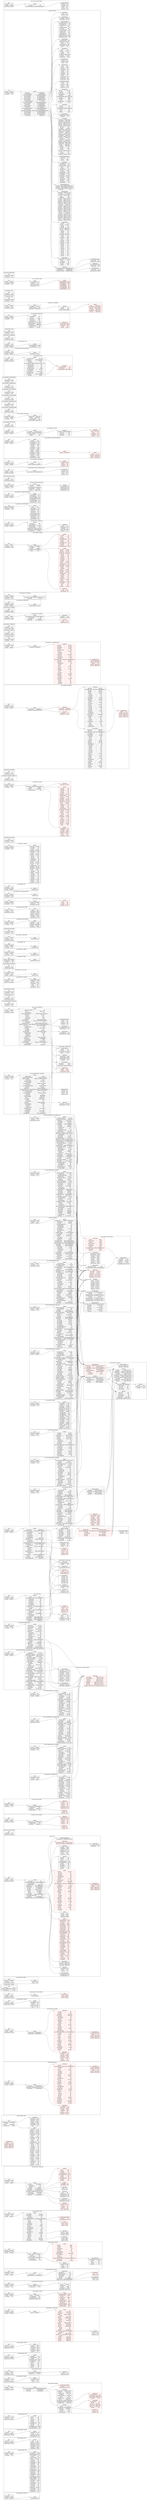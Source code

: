 digraph {
  rankdir=LR;
  subgraph cluster_0 {
    label="api_dmm_payment / paycheck";
    node [style="filled", color=white, style="solid", color=gray20];
    api_dmm_payment__paycheck__Root [label="<Root> Root  | { api_result | <api_result> i64 } | { api_result_msg | <api_result_msg> String } | { api_data | <api_data> ApiData }", shape=record];
    api_dmm_payment__paycheck__ApiData;
    api_dmm_payment__paycheck__Root:api_data:e -> api_dmm_payment__paycheck__ApiData:ApiData:w;
    api_dmm_payment__paycheck__ApiData [label="<ApiData> ApiData  | { api_check_value | <api_check_value> i64 }", shape=record];
  }
  subgraph cluster_1 {
    label="api_get_member / basic";
    node [style="filled", color=white, style="solid", color=gray20];
    api_get_member__basic__Root [label="<Root> Root  | { api_result_msg | <api_result_msg> String } | { api_data | <api_data> ApiData } | { api_result | <api_result> i64 }", shape=record];
    api_get_member__basic__ApiData;
    api_get_member__basic__Root:api_data:e -> api_get_member__basic__ApiData:ApiData:w;
    api_get_member__basic__ApiData [label="<ApiData> ApiData  | { api_comment | <api_comment> String } | { api_tutorial_progress | <api_tutorial_progress> i64 } | { api_count_deck | <api_count_deck> i64 } | { api_fcoin | <api_fcoin> i64 } | { api_count_ndock | <api_count_ndock> i64 } | { api_pvp | <api_pvp> Vec\<i64\> } | { api_pt_lose | <api_pt_lose> i64 } | { api_tutorial | <api_tutorial> i64 } | { api_comment_id | <api_comment_id> String } | { api_firstflag | <api_firstflag> i64 } | { api_pt_win | <api_pt_win> i64 } | { api_active_flag | <api_active_flag> i64 } | { api_count_kdock | <api_count_kdock> i64 } | { api_st_win | <api_st_win> i64 } | { api_max_slotitem | <api_max_slotitem> i64 } | { api_member_id | <api_member_id> String } | { api_ms_count | <api_ms_count> i64 } | { api_playtime | <api_playtime> i64 } | { api_nickname_id | <api_nickname_id> String } | { api_level | <api_level> i64 } | { api_pt_challenged_win | <api_pt_challenged_win> i64 } | { api_pt_challenged | <api_pt_challenged> i64 } | { api_ms_success | <api_ms_success> i64 } | { api_nickname | <api_nickname> String } | { api_rank | <api_rank> i64 } | { api_experience | <api_experience> i64 } | { api_max_kagu | <api_max_kagu> i64 } | { api_medals | <api_medals> i64 } | { api_st_lose | <api_st_lose> i64 } | { api_furniture | <api_furniture> Vec\<i64\> } | { api_starttime | <api_starttime> i64 } | { api_max_chara | <api_max_chara> i64 } | { api_fleetname | <api_fleetname> Value }", shape=record];
  }
  subgraph cluster_2 {
    label="api_get_member / deck";
    node [style="filled", color=white, style="solid", color=gray20];
    api_get_member__deck__ApiData [label="<ApiData> ApiData  | { api_id | <api_id> i64 } | { api_ship | <api_ship> Vec\<i64\> } | { api_name_id | <api_name_id> String } | { api_mission | <api_mission> Vec\<i64\> } | { api_member_id | <api_member_id> i64 } | { api_name | <api_name> String } | { api_flagship | <api_flagship> String }", shape=record];
    api_get_member__deck__Root [label="<Root> Root  | { api_result | <api_result> i64 } | { api_data | <api_data> Vec\<ApiData\> } | { api_result_msg | <api_result_msg> String }", shape=record];
    api_get_member__deck__Root:api_data:e -> api_get_member__deck__ApiData:ApiData:w;
  }
  subgraph cluster_3 {
    label="api_get_member / furniture";
    node [style="filled", color=white, style="solid", color=gray20];
    api_get_member__furniture__ApiData [label="<ApiData> ApiData  | { api_furniture_no | <api_furniture_no> i64 } | { api_id | <api_id> i64 } | { api_furniture_type | <api_furniture_type> i64 } | { api_furniture_id | <api_furniture_id> i64 }", shape=record];
    api_get_member__furniture__Root [label="<Root> Root  | { api_result | <api_result> i64 } | { api_data | <api_data> Vec\<ApiData\> } | { api_result_msg | <api_result_msg> String }", shape=record];
    api_get_member__furniture__Root:api_data:e -> api_get_member__furniture__ApiData:ApiData:w;
  }
  subgraph cluster_4 {
    label="api_get_member / kdock";
    node [style="filled", color=white, style="solid", color=gray20];
    api_get_member__kdock__Root [label="<Root> Root  | { api_result_msg | <api_result_msg> String } | { api_result | <api_result> i64 } | { api_data | <api_data> Vec\<ApiData\> }", shape=record];
    api_get_member__kdock__ApiData;
    api_get_member__kdock__Root:api_data:e -> api_get_member__kdock__ApiData:ApiData:w;
    api_get_member__kdock__ApiData [label="<ApiData> ApiData  | { api_item1 | <api_item1> i64 } | { api_id | <api_id> i64 } | { api_item4 | <api_item4> i64 } | { api_item5 | <api_item5> i64 } | { api_item3 | <api_item3> i64 } | { api_complete_time | <api_complete_time> i64 } | { api_state | <api_state> i64 } | { api_item2 | <api_item2> i64 } | { api_complete_time_str | <api_complete_time_str> String } | { api_created_ship_id | <api_created_ship_id> i64 }", shape=record];
  }
  subgraph cluster_5 {
    label="api_get_member / mapinfo";
    node [style="filled", color=white, style="solid", color=gray20];
    api_get_member__mapinfo__ApiData [label="<ApiData> ApiData  | { api_air_base_expanded_info | <api_air_base_expanded_info> Vec\<ApiAirBaseExpandedInfo\> } | { api_map_info | <api_map_info> Vec\<ApiMapInfo\> } | { api_air_base | <api_air_base> Vec\<ApiAirBase\> }", shape=record];
    api_get_member__mapinfo__ApiAirBaseExpandedInfo;
    api_get_member__mapinfo__ApiData:api_air_base_expanded_info:e -> api_get_member__mapinfo__ApiAirBaseExpandedInfo:ApiAirBaseExpandedInfo:w;
    api_get_member__mapinfo__ApiMapInfo;
    api_get_member__mapinfo__ApiData:api_map_info:e -> api_get_member__mapinfo__ApiMapInfo:ApiMapInfo:w;
    api_get_member__mapinfo__ApiAirBase;
    api_get_member__mapinfo__ApiData:api_air_base:e -> api_get_member__mapinfo__ApiAirBase:ApiAirBase:w;
    api_get_member__mapinfo__ApiEventmap [label="<ApiEventmap> ApiEventmap  | { api_selected_rank | <api_selected_rank> i64 } | { api_max_maphp | <api_max_maphp> Option\<i64\> } | { api_now_maphp | <api_now_maphp> Option\<i64\> } | { api_state | <api_state> i64 }", shape=record, color=red];
    api_get_member__mapinfo__ApiAirBase [label="<ApiAirBase> ApiAirBase  | { api_rid | <api_rid> i64 } | { api_plane_info | <api_plane_info> Vec\<ApiPlaneInfo\> } | { api_distance | <api_distance> ApiDistance } | { api_area_id | <api_area_id> i64 } | { api_name | <api_name> String } | { api_action_kind | <api_action_kind> i64 }", shape=record];
    api_get_member__mapinfo__ApiPlaneInfo;
    api_get_member__mapinfo__ApiAirBase:api_plane_info:e -> api_get_member__mapinfo__ApiPlaneInfo:ApiPlaneInfo:w;
    api_get_member__mapinfo__ApiDistance;
    api_get_member__mapinfo__ApiAirBase:api_distance:e -> api_get_member__mapinfo__ApiDistance:ApiDistance:w;
    api_get_member__mapinfo__ApiDistance [label="<ApiDistance> ApiDistance  | { api_base | <api_base> i64 } | { api_bonus | <api_bonus> i64 }", shape=record, color=red];
    api_get_member__mapinfo__ApiAirBaseExpandedInfo [label="<ApiAirBaseExpandedInfo> ApiAirBaseExpandedInfo  | { api_area_id | <api_area_id> i64 } | { api_maintenance_level | <api_maintenance_level> i64 }", shape=record, color=red];
    api_get_member__mapinfo__ApiMapInfo [label="<ApiMapInfo> ApiMapInfo  | { api_sally_flag | <api_sally_flag> Option\<Vec\<i64\>\> } | { api_m10 | <api_m10> Option\<i64\> } | { api_gauge_num | <api_gauge_num> Option\<i64\> } | { api_cleared | <api_cleared> i64 } | { api_air_base_decks | <api_air_base_decks> Option\<i64\> } | { api_id | <api_id> i64 } | { api_gauge_type | <api_gauge_type> Option\<i64\> } | { api_s_no | <api_s_no> Option\<i64\> } | { api_eventmap | <api_eventmap> Option\<ApiEventmap\> } | { api_required_defeat_count | <api_required_defeat_count> Option\<i64\> } | { api_defeat_count | <api_defeat_count> Option\<i64\> }", shape=record];
    api_get_member__mapinfo__ApiMapInfo:api_eventmap:e -> api_get_member__mapinfo__ApiEventmap:ApiEventmap:w;
    api_get_member__mapinfo__ApiPlaneInfo [label="<ApiPlaneInfo> ApiPlaneInfo  | { api_squadron_id | <api_squadron_id> i64 } | { api_state | <api_state> i64 } | { api_count | <api_count> Option\<i64\> } | { api_max_count | <api_max_count> Option\<i64\> } | { api_cond | <api_cond> Option\<i64\> } | { api_slotid | <api_slotid> i64 }", shape=record, color=red];
    api_get_member__mapinfo__Root [label="<Root> Root  | { api_data | <api_data> ApiData } | { api_result | <api_result> i64 } | { api_result_msg | <api_result_msg> String }", shape=record];
    api_get_member__mapinfo__Root:api_data:e -> api_get_member__mapinfo__ApiData:ApiData:w;
  }
  subgraph cluster_6 {
    label="api_get_member / material";
    node [style="filled", color=white, style="solid", color=gray20];
    api_get_member__material__ApiData [label="<ApiData> ApiData  | { api_member_id | <api_member_id> i64 } | { api_value | <api_value> i64 } | { api_id | <api_id> i64 }", shape=record];
    api_get_member__material__Root [label="<Root> Root  | { api_result_msg | <api_result_msg> String } | { api_result | <api_result> i64 } | { api_data | <api_data> Vec\<ApiData\> }", shape=record];
    api_get_member__material__Root:api_data:e -> api_get_member__material__ApiData:ApiData:w;
  }
  subgraph cluster_7 {
    label="api_get_member / mission";
    node [style="filled", color=white, style="solid", color=gray20];
    api_get_member__mission__Root [label="<Root> Root  | { api_data | <api_data> ApiData } | { api_result | <api_result> i64 } | { api_result_msg | <api_result_msg> String }", shape=record];
    api_get_member__mission__ApiData;
    api_get_member__mission__Root:api_data:e -> api_get_member__mission__ApiData:ApiData:w;
    api_get_member__mission__ApiData [label="<ApiData> ApiData  | { api_list_items | <api_list_items> Vec\<ApiListItem\> } | { api_limit_time | <api_limit_time> Vec\<i64\> }", shape=record];
    api_get_member__mission__ApiListItem;
    api_get_member__mission__ApiData:api_list_items:e -> api_get_member__mission__ApiListItem:ApiListItem:w;
    api_get_member__mission__ApiListItem [label="<ApiListItem> ApiListItem  | { api_state | <api_state> i64 } | { api_mission_id | <api_mission_id> i64 }", shape=record];
  }
  subgraph cluster_8 {
    label="api_get_member / ndock";
    node [style="filled", color=white, style="solid", color=gray20];
    api_get_member__ndock__Root [label="<Root> Root  | { api_result | <api_result> i64 } | { api_data | <api_data> Vec\<ApiData\> } | { api_result_msg | <api_result_msg> String }", shape=record];
    api_get_member__ndock__ApiData;
    api_get_member__ndock__Root:api_data:e -> api_get_member__ndock__ApiData:ApiData:w;
    api_get_member__ndock__ApiData [label="<ApiData> ApiData  | { api_ship_id | <api_ship_id> i64 } | { api_complete_time | <api_complete_time> i64 } | { api_item2 | <api_item2> i64 } | { api_complete_time_str | <api_complete_time_str> String } | { api_member_id | <api_member_id> i64 } | { api_item3 | <api_item3> i64 } | { api_id | <api_id> i64 } | { api_item4 | <api_item4> i64 } | { api_item1 | <api_item1> i64 } | { api_state | <api_state> i64 }", shape=record];
  }
  subgraph cluster_9 {
    label="api_get_member / payitem";
    node [style="filled", color=white, style="solid", color=gray20];
    api_get_member__payitem__ApiData [label="<ApiData> ApiData  | { api_name | <api_name> String } | { api_count | <api_count> i64 } | { api_description | <api_description> String } | { api_type | <api_type> i64 } | { api_payitem_id | <api_payitem_id> String } | { api_price | <api_price> i64 }", shape=record];
    api_get_member__payitem__Root [label="<Root> Root  | { api_result | <api_result> i64 } | { api_data | <api_data> Vec\<ApiData\> } | { api_result_msg | <api_result_msg> String }", shape=record];
    api_get_member__payitem__Root:api_data:e -> api_get_member__payitem__ApiData:ApiData:w;
  }
  subgraph cluster_10 {
    label="api_get_member / picture_book";
    node [style="filled", color=white, style="solid", color=gray20];
    api_get_member__picture_book__ApiList [label="<ApiList> ApiList  | { api_tais | <api_tais> i64 } | { api_saku | <api_saku> Option\<i64\> } | { api_table_id | <api_table_id> Vec\<i64\> } | { api_type | <api_type> Option\<Vec\<i64\>\> } | { api_tyku | <api_tyku> i64 } | { api_houm | <api_houm> Option\<i64\> } | { api_info | <api_info> Option\<String\> } | { api_name | <api_name> String } | { api_cnum | <api_cnum> Option\<i64\> } | { api_souk | <api_souk> i64 } | { api_flag | <api_flag> Option\<Vec\<i64\>\> } | { api_taik | <api_taik> Option\<i64\> } | { api_ctype | <api_ctype> Option\<i64\> } | { api_yomi | <api_yomi> Option\<String\> } | { api_leng | <api_leng> i64 } | { api_raig | <api_raig> i64 } | { api_baku | <api_baku> Option\<i64\> } | { api_q_voice_info | <api_q_voice_info> Option\<Vec\<QVoiceInfo\>\> } | { api_index_no | <api_index_no> i64 } | { api_sinfo | <api_sinfo> Option\<String\> } | { api_state | <api_state> Vec\<DuoType\<i64, Vec\<i64\>\>\> } | { api_houg | <api_houg> i64 } | { api_kaih | <api_kaih> Option\<i64\> } | { api_stype | <api_stype> Option\<i64\> } | { api_soku | <api_soku> Option\<i64\> } | { api_houk | <api_houk> Option\<i64\> }", shape=record, color=red];
    api_get_member__picture_book__QVoiceInfo;
    api_get_member__picture_book__ApiList:api_q_voice_info:e -> api_get_member__picture_book__QVoiceInfo:QVoiceInfo:w;
    api_get_member__picture_book__ApiData [label="<ApiData> ApiData  | { api_list | <api_list> Vec\<ApiList\> }", shape=record];
    api_get_member__picture_book__ApiData:api_list:e -> api_get_member__picture_book__ApiList:ApiList:w;
    api_get_member__picture_book__QVoiceInfo [label="<QVoiceInfo> QVoiceInfo  | { api_icon_id | <api_icon_id> i64 } | { api_no | <api_no> i64 } | { api_voice_id | <api_voice_id> i64 }", shape=record];
    api_get_member__picture_book__Root [label="<Root> Root  | { api_result | <api_result> i64 } | { api_result_msg | <api_result_msg> String } | { api_data | <api_data> ApiData }", shape=record];
    api_get_member__picture_book__Root:api_data:e -> api_get_member__picture_book__ApiData:ApiData:w;
  }
  subgraph cluster_11 {
    label="api_get_member / practice";
    node [style="filled", color=white, style="solid", color=gray20];
    api_get_member__practice__ApiData [label="<ApiData> ApiData  | { api_list | <api_list> Vec\<ApiList\> } | { api_create_kind | <api_create_kind> i64 } | { api_selected_kind | <api_selected_kind> i64 } | { api_entry_limit | <api_entry_limit> Option\<i64\> }", shape=record];
    api_get_member__practice__ApiList;
    api_get_member__practice__ApiData:api_list:e -> api_get_member__practice__ApiList:ApiList:w;
    api_get_member__practice__ApiList [label="<ApiList> ApiList  | { api_enemy_comment_id | <api_enemy_comment_id> String } | { api_enemy_name | <api_enemy_name> String } | { api_state | <api_state> i64 } | { api_enemy_rank | <api_enemy_rank> String } | { api_medals | <api_medals> i64 } | { api_enemy_level | <api_enemy_level> i64 } | { api_enemy_name_id | <api_enemy_name_id> String } | { api_enemy_id | <api_enemy_id> i64 } | { api_enemy_flag_ship | <api_enemy_flag_ship> i64 } | { api_enemy_comment | <api_enemy_comment> String } | { api_enemy_flag | <api_enemy_flag> i64 }", shape=record, color=red];
    api_get_member__practice__Root [label="<Root> Root  | { api_result_msg | <api_result_msg> String } | { api_data | <api_data> ApiData } | { api_result | <api_result> i64 }", shape=record];
    api_get_member__practice__Root:api_data:e -> api_get_member__practice__ApiData:ApiData:w;
  }
  subgraph cluster_12 {
    label="api_get_member / preset_deck";
    node [style="filled", color=white, style="solid", color=gray20];
    api_get_member__preset_deck__N [label="<N> N  | { api_ship | <api_ship> Vec\<i64\> } | { api_preset_no | <api_preset_no> i64 } | { api_name | <api_name> String } | { api_name_id | <api_name_id> String } | { api_lock_flag | <api_lock_flag> Option\<i64\> }", shape=record];
    api_get_member__preset_deck__ApiData [label="<ApiData> ApiData  | { api_deck | <api_deck> HashMap\<String, N\> } | { api_max_num | <api_max_num> i64 }", shape=record];
    api_get_member__preset_deck__ApiData:api_deck:e -> api_get_member__preset_deck__N:N:w;
    api_get_member__preset_deck__Root [label="<Root> Root  | { api_result_msg | <api_result_msg> String } | { api_data | <api_data> ApiData } | { api_result | <api_result> i64 }", shape=record];
    api_get_member__preset_deck__Root:api_data:e -> api_get_member__preset_deck__ApiData:ApiData:w;
  }
  subgraph cluster_13 {
    label="api_get_member / preset_slot";
    node [style="filled", color=white, style="solid", color=gray20];
    api_get_member__preset_slot__ApiSlotItem [label="<ApiSlotItem> ApiSlotItem  | { api_id | <api_id> i64 } | { api_level | <api_level> i64 }", shape=record, color=red];
    api_get_member__preset_slot__ApiSlotItemEx [label="<ApiSlotItemEx> ApiSlotItemEx  | { api_level | <api_level> i64 } | { api_id | <api_id> i64 }", shape=record];
    api_get_member__preset_slot__ApiData [label="<ApiData> ApiData  | { api_max_num | <api_max_num> i64 } | { api_preset_items | <api_preset_items> Vec\<ApiPresetItem\> }", shape=record];
    api_get_member__preset_slot__ApiPresetItem;
    api_get_member__preset_slot__ApiData:api_preset_items:e -> api_get_member__preset_slot__ApiPresetItem:ApiPresetItem:w;
    api_get_member__preset_slot__ApiPresetItem [label="<ApiPresetItem> ApiPresetItem  | { api_preset_no | <api_preset_no> i64 } | { api_selected_mode | <api_selected_mode> i64 } | { api_slot_ex_flag | <api_slot_ex_flag> i64 } | { api_lock_flag | <api_lock_flag> i64 } | { api_name | <api_name> String } | { api_slot_item | <api_slot_item> Vec\<ApiSlotItem\> } | { api_slot_item_ex | <api_slot_item_ex> Option\<ApiSlotItemEx\> }", shape=record];
    api_get_member__preset_slot__ApiPresetItem:api_slot_item:e -> api_get_member__preset_slot__ApiSlotItem:ApiSlotItem:w;
    api_get_member__preset_slot__ApiPresetItem:api_slot_item_ex:e -> api_get_member__preset_slot__ApiSlotItemEx:ApiSlotItemEx:w;
    api_get_member__preset_slot__Root [label="<Root> Root  | { api_result_msg | <api_result_msg> String } | { api_result | <api_result> i64 } | { api_data | <api_data> ApiData }", shape=record];
    api_get_member__preset_slot__Root:api_data:e -> api_get_member__preset_slot__ApiData:ApiData:w;
  }
  subgraph cluster_14 {
    label="api_get_member / questlist";
    node [style="filled", color=white, style="solid", color=gray20];
    api_get_member__questlist__ApiData [label="<ApiData> ApiData  | { api_list | <api_list> Option\<Vec\<ApiList\>\> } | { api_count | <api_count> i64 } | { api_exec_count | <api_exec_count> i64 } | { api_c_list | <api_c_list> Option\<Vec\<ApiCList\>\> } | { api_exec_type | <api_exec_type> i64 } | { api_completed_kind | <api_completed_kind> i64 }", shape=record];
    api_get_member__questlist__ApiList;
    api_get_member__questlist__ApiData:api_list:e -> api_get_member__questlist__ApiList:ApiList:w;
    api_get_member__questlist__ApiCList;
    api_get_member__questlist__ApiData:api_c_list:e -> api_get_member__questlist__ApiCList:ApiCList:w;
    api_get_member__questlist__ApiCList [label="<ApiCList> ApiCList  | { api_progress_flag | <api_progress_flag> i64 } | { api_no | <api_no> i64 } | { api_state | <api_state> i64 } | { api_c_flag | <api_c_flag> i64 }", shape=record];
    api_get_member__questlist__Root [label="<Root> Root  | { api_result | <api_result> Option\<i64\> } | { api_result_msg | <api_result_msg> String } | { api_data | <api_data> ApiData }", shape=record];
    api_get_member__questlist__Root:api_data:e -> api_get_member__questlist__ApiData:ApiData:w;
    api_get_member__questlist__ApiList [label="<ApiList> ApiList  | { api_title | <api_title> String } | { api_detail | <api_detail> String } | { api_type | <api_type> i64 } | { api_bonus_flag | <api_bonus_flag> i64 } | { api_state | <api_state> i64 } | { api_voice_id | <api_voice_id> i64 } | { api_progress_flag | <api_progress_flag> i64 } | { api_lost_badges | <api_lost_badges> Option\<i64\> } | { api_invalid_flag | <api_invalid_flag> i64 } | { api_no | <api_no> i64 } | { api_label_type | <api_label_type> i64 } | { api_select_rewards | <api_select_rewards> Option\<Vec\<Vec\<ApiSelectRewards\>\>\> } | { api_category | <api_category> i64 } | { api_get_material | <api_get_material> Vec\<i64\> }", shape=record, color=red];
    api_get_member__questlist__ApiSelectRewards;
    api_get_member__questlist__ApiList:api_select_rewards:e -> api_get_member__questlist__ApiSelectRewards:ApiSelectRewards:w;
    api_get_member__questlist__ApiSelectRewards [label="<ApiSelectRewards> ApiSelectRewards  | { api_slotitem_level | <api_slotitem_level> Option\<i64\> } | { api_count | <api_count> i64 } | { api_no | <api_no> i64 } | { api_kind | <api_kind> i64 } | { api_mst_id | <api_mst_id> i64 }", shape=record];
  }
  subgraph cluster_15 {
    label="api_get_member / record";
    node [style="filled", color=white, style="solid", color=gray20];
    api_get_member__record__ApiAirBaseExpandedInfo [label="<ApiAirBaseExpandedInfo> ApiAirBaseExpandedInfo  | { api_area_id | <api_area_id> i64 } | { api_maintenance_level | <api_maintenance_level> i64 }", shape=record, color=red];
    api_get_member__record__Root [label="<Root> Root  | { api_result_msg | <api_result_msg> String } | { api_result | <api_result> i64 } | { api_data | <api_data> ApiData }", shape=record];
    api_get_member__record__ApiData;
    api_get_member__record__Root:api_data:e -> api_get_member__record__ApiData:ApiData:w;
    api_get_member__record__ApiData [label="<ApiData> ApiData  | { api_slotitem | <api_slotitem> Vec\<i64\> } | { api_complate | <api_complate> Vec\<String\> } | { api_friend | <api_friend> i64 } | { api_large_dock | <api_large_dock> i64 } | { api_air_base_expanded_info | <api_air_base_expanded_info> Vec\<ApiAirBaseExpandedInfo\> } | { api_war | <api_war> ApiWar } | { api_rank | <api_rank> i64 } | { api_kdoc | <api_kdoc> i64 } | { api_furniture | <api_furniture> i64 } | { api_nickname | <api_nickname> String } | { api_cmt | <api_cmt> String } | { api_member_id | <api_member_id> i64 } | { api_material_max | <api_material_max> i64 } | { api_photo_url | <api_photo_url> String } | { api_ndoc | <api_ndoc> i64 } | { api_nickname_id | <api_nickname_id> String } | { api_mission | <api_mission> ApiMission } | { api_level | <api_level> i64 } | { api_cmt_id | <api_cmt_id> String } | { api_deck | <api_deck> i64 } | { api_ship | <api_ship> Vec\<i64\> } | { api_practice | <api_practice> ApiPractice } | { api_experience | <api_experience> Vec\<i64\> }", shape=record];
    api_get_member__record__ApiData:api_air_base_expanded_info:e -> api_get_member__record__ApiAirBaseExpandedInfo:ApiAirBaseExpandedInfo:w;
    api_get_member__record__ApiWar;
    api_get_member__record__ApiData:api_war:e -> api_get_member__record__ApiWar:ApiWar:w;
    api_get_member__record__ApiMission;
    api_get_member__record__ApiData:api_mission:e -> api_get_member__record__ApiMission:ApiMission:w;
    api_get_member__record__ApiPractice;
    api_get_member__record__ApiData:api_practice:e -> api_get_member__record__ApiPractice:ApiPractice:w;
    api_get_member__record__ApiWar [label="<ApiWar> ApiWar  | { api_rate | <api_rate> String } | { api_win | <api_win> String } | { api_lose | <api_lose> String }", shape=record, color=red];
    api_get_member__record__ApiMission [label="<ApiMission> ApiMission  | { api_rate | <api_rate> String } | { api_success | <api_success> String } | { api_count | <api_count> String }", shape=record];
    api_get_member__record__ApiPractice [label="<ApiPractice> ApiPractice  | { api_win | <api_win> String } | { api_rate | <api_rate> String } | { api_lose | <api_lose> String }", shape=record];
  }
  subgraph cluster_16 {
    label="api_get_member / require_info";
    node [style="filled", color=white, style="solid", color=gray20];
    api_get_member__require_info__Root [label="<Root> Root  | { api_result_msg | <api_result_msg> String } | { api_result | <api_result> i64 } | { api_data | <api_data> ApiData }", shape=record];
    api_get_member__require_info__ApiData;
    api_get_member__require_info__Root:api_data:e -> api_get_member__require_info__ApiData:ApiData:w;
    api_get_member__require_info__ApiFurniture [label="<ApiFurniture> ApiFurniture  | { api_id | <api_id> i64 } | { api_furniture_id | <api_furniture_id> i64 } | { api_furniture_type | <api_furniture_type> i64 } | { api_furniture_no | <api_furniture_no> i64 }", shape=record];
    api_get_member__require_info__ApiKdock [label="<ApiKdock> ApiKdock  | { api_id | <api_id> i64 } | { api_item4 | <api_item4> i64 } | { api_item5 | <api_item5> i64 } | { api_complete_time | <api_complete_time> i64 } | { api_complete_time_str | <api_complete_time_str> String } | { api_state | <api_state> i64 } | { api_item1 | <api_item1> i64 } | { api_created_ship_id | <api_created_ship_id> i64 } | { api_item2 | <api_item2> i64 } | { api_item3 | <api_item3> i64 }", shape=record, color=red];
    api_get_member__require_info__ApiData [label="<ApiData> ApiData  | { api_kdock | <api_kdock> Vec\<ApiKdock\> } | { api_skin_id | <api_skin_id> i64 } | { api_position_id | <api_position_id> i64 } | { api_basic | <api_basic> ApiBasic } | { api_useitem | <api_useitem> Vec\<ApiUseitem\> } | { api_furniture | <api_furniture> Vec\<ApiFurniture\> } | { api_unsetslot | <api_unsetslot> HashMap\<String, Vec\<i64\>\> } | { api_oss_setting | <api_oss_setting> ApiOssSetting } | { api_extra_supply | <api_extra_supply> Vec\<i64\> } | { api_slot_item | <api_slot_item> Vec\<ApiSlotItem\> }", shape=record];
    api_get_member__require_info__ApiData:api_kdock:e -> api_get_member__require_info__ApiKdock:ApiKdock:w;
    api_get_member__require_info__ApiBasic;
    api_get_member__require_info__ApiData:api_basic:e -> api_get_member__require_info__ApiBasic:ApiBasic:w;
    api_get_member__require_info__ApiUseitem;
    api_get_member__require_info__ApiData:api_useitem:e -> api_get_member__require_info__ApiUseitem:ApiUseitem:w;
    api_get_member__require_info__ApiData:api_furniture:e -> api_get_member__require_info__ApiFurniture:ApiFurniture:w;
    api_get_member__require_info__ApiOssSetting;
    api_get_member__require_info__ApiData:api_oss_setting:e -> api_get_member__require_info__ApiOssSetting:ApiOssSetting:w;
    api_get_member__require_info__ApiSlotItem;
    api_get_member__require_info__ApiData:api_slot_item:e -> api_get_member__require_info__ApiSlotItem:ApiSlotItem:w;
    api_get_member__require_info__ApiBasic [label="<ApiBasic> ApiBasic  | { api_firstflag | <api_firstflag> i64 } | { api_member_id | <api_member_id> i64 }", shape=record, color=red];
    api_get_member__require_info__ApiSlotItem [label="<ApiSlotItem> ApiSlotItem  | { api_slotitem_id | <api_slotitem_id> i64 } | { api_id | <api_id> i64 } | { api_locked | <api_locked> i64 } | { api_level | <api_level> i64 } | { api_alv | <api_alv> Option\<i64\> }", shape=record, color=red];
    api_get_member__require_info__ApiOssSetting [label="<ApiOssSetting> ApiOssSetting  | { api_language_type | <api_language_type> i64 } | { api_oss_items | <api_oss_items> Vec\<i64\> }", shape=record];
    api_get_member__require_info__ApiUseitem [label="<ApiUseitem> ApiUseitem  | { api_id | <api_id> i64 } | { api_count | <api_count> i64 }", shape=record];
  }
  subgraph cluster_17 {
    label="api_get_member / ship2";
    node [style="filled", color=white, style="solid", color=gray20];
    api_get_member__ship2__ApiData [label="<ApiData> ApiData  | { api_maxhp | <api_maxhp> i64 } | { api_slot | <api_slot> Vec\<i64\> } | { api_kyouka | <api_kyouka> Vec\<i64\> } | { api_lucky | <api_lucky> Vec\<i64\> } | { api_ndock_item | <api_ndock_item> Vec\<i64\> } | { api_sortno | <api_sortno> i64 } | { api_lv | <api_lv> i64 } | { api_karyoku | <api_karyoku> Vec\<i64\> } | { api_locked | <api_locked> i64 } | { api_id | <api_id> i64 } | { api_leng | <api_leng> i64 } | { api_locked_equip | <api_locked_equip> i64 } | { api_taiku | <api_taiku> Vec\<i64\> } | { api_bull | <api_bull> i64 } | { api_cond | <api_cond> i64 } | { api_slotnum | <api_slotnum> i64 } | { api_ship_id | <api_ship_id> i64 } | { api_slot_ex | <api_slot_ex> i64 } | { api_soukou | <api_soukou> Vec\<i64\> } | { api_raisou | <api_raisou> Vec\<i64\> } | { api_kaihi | <api_kaihi> Vec\<i64\> } | { api_soku | <api_soku> i64 } | { api_sakuteki | <api_sakuteki> Vec\<i64\> } | { api_nowhp | <api_nowhp> i64 } | { api_exp | <api_exp> Vec\<i64\> } | { api_onslot | <api_onslot> Vec\<i64\> } | { api_fuel | <api_fuel> i64 } | { api_ndock_time | <api_ndock_time> i64 } | { api_backs | <api_backs> i64 } | { api_srate | <api_srate> i64 } | { api_taisen | <api_taisen> Vec\<i64\> }", shape=record];
    api_get_member__ship2__Root [label="<Root> Root  | { api_data_deck | <api_data_deck> Vec\<ApiDataDeck\> } | { api_result | <api_result> i64 } | { api_data | <api_data> Vec\<ApiData\> } | { api_result_msg | <api_result_msg> String }", shape=record];
    api_get_member__ship2__ApiDataDeck;
    api_get_member__ship2__Root:api_data_deck:e -> api_get_member__ship2__ApiDataDeck:ApiDataDeck:w;
    api_get_member__ship2__Root:api_data:e -> api_get_member__ship2__ApiData:ApiData:w;
    api_get_member__ship2__ApiSpEffectItem [label="<ApiSpEffectItem> ApiSpEffectItem  | { api_kind | <api_kind> i64 } | { api_houg | <api_houg> Option\<i64\> } | { api_kaih | <api_kaih> Option\<i64\> } | { api_raig | <api_raig> Option\<i64\> } | { api_souk | <api_souk> Option\<i64\> }", shape=record, color=red];
    api_get_member__ship2__ApiDataDeck [label="<ApiDataDeck> ApiDataDeck  | { api_name_id | <api_name_id> String } | { api_mission | <api_mission> Vec\<i64\> } | { api_name | <api_name> String } | { api_ship | <api_ship> Vec\<i64\> } | { api_flagship | <api_flagship> String } | { api_member_id | <api_member_id> i64 } | { api_id | <api_id> i64 }", shape=record];
  }
  subgraph cluster_18 {
    label="api_get_member / ship3";
    node [style="filled", color=white, style="solid", color=gray20];
    api_get_member__ship3__ApiData [label="<ApiData> ApiData  | { api_ship_data | <api_ship_data> Vec\<ApiShipData\> } | { api_slot_data | <api_slot_data> HashMap\<String, Vec\<i64\>\> } | { api_deck_data | <api_deck_data> Vec\<ApiDeckData\> }", shape=record];
    api_get_member__ship3__ApiShipData;
    api_get_member__ship3__ApiData:api_ship_data:e -> api_get_member__ship3__ApiShipData:ApiShipData:w;
    api_get_member__ship3__ApiDeckData;
    api_get_member__ship3__ApiData:api_deck_data:e -> api_get_member__ship3__ApiDeckData:ApiDeckData:w;
    api_get_member__ship3__ApiSpEffectItems [label="<ApiSpEffectItems> ApiSpEffectItems  | { api_raig | <api_raig> Option\<i64\> } | { api_kaih | <api_kaih> Option\<i64\> } | { api_kind | <api_kind> i64 } | { api_souk | <api_souk> Option\<i64\> } | { api_houg | <api_houg> Option\<i64\> }", shape=record, color=red];
    api_get_member__ship3__Root [label="<Root> Root  | { api_result | <api_result> i64 } | { api_result_msg | <api_result_msg> String } | { api_data | <api_data> ApiData }", shape=record];
    api_get_member__ship3__Root:api_data:e -> api_get_member__ship3__ApiData:ApiData:w;
    api_get_member__ship3__ApiDeckData [label="<ApiDeckData> ApiDeckData  | { api_member_id | <api_member_id> i64 } | { api_name_id | <api_name_id> String } | { api_name | <api_name> String } | { api_flagship | <api_flagship> String } | { api_id | <api_id> i64 } | { api_mission | <api_mission> Vec\<i64\> } | { api_ship | <api_ship> Vec\<i64\> }", shape=record, color=red];
    api_get_member__ship3__ApiShipData [label="<ApiShipData> ApiShipData  | { api_leng | <api_leng> i64 } | { api_sp_effect_items | <api_sp_effect_items> Option\<Vec\<ApiSpEffectItems\>\> } | { api_slotnum | <api_slotnum> i64 } | { api_id | <api_id> i64 } | { api_exp | <api_exp> Vec\<i64\> } | { api_backs | <api_backs> i64 } | { api_locked | <api_locked> i64 } | { api_maxhp | <api_maxhp> i64 } | { api_kaihi | <api_kaihi> Vec\<i64\> } | { api_onslot | <api_onslot> Vec\<i64\> } | { api_fuel | <api_fuel> i64 } | { api_ndock_time | <api_ndock_time> i64 } | { api_taiku | <api_taiku> Vec\<i64\> } | { api_cond | <api_cond> i64 } | { api_taisen | <api_taisen> Vec\<i64\> } | { api_sakuteki | <api_sakuteki> Vec\<i64\> } | { api_slot | <api_slot> Vec\<i64\> } | { api_ship_id | <api_ship_id> i64 } | { api_locked_equip | <api_locked_equip> i64 } | { api_sortno | <api_sortno> i64 } | { api_ndock_item | <api_ndock_item> Vec\<i64\> } | { api_raisou | <api_raisou> Vec\<i64\> } | { api_srate | <api_srate> i64 } | { api_lv | <api_lv> i64 } | { api_nowhp | <api_nowhp> i64 } | { api_soku | <api_soku> i64 } | { api_bull | <api_bull> i64 } | { api_lucky | <api_lucky> Vec\<i64\> } | { api_karyoku | <api_karyoku> Vec\<i64\> } | { api_slot_ex | <api_slot_ex> i64 } | { api_sally_area | <api_sally_area> Option\<i64\> } | { api_kyouka | <api_kyouka> Vec\<i64\> } | { api_soukou | <api_soukou> Vec\<i64\> }", shape=record, color=red];
    api_get_member__ship3__ApiShipData:api_sp_effect_items:e -> api_get_member__ship3__ApiSpEffectItems:ApiSpEffectItems:w;
  }
  subgraph cluster_19 {
    label="api_get_member / ship_deck";
    node [style="filled", color=white, style="solid", color=gray20];
    api_get_member__ship_deck__ApiDeckData [label="<ApiDeckData> ApiDeckData  | { api_member_id | <api_member_id> i64 } | { api_name | <api_name> String } | { api_mission | <api_mission> Vec\<i64\> } | { api_name_id | <api_name_id> String } | { api_ship | <api_ship> Vec\<i64\> } | { api_id | <api_id> i64 } | { api_flagship | <api_flagship> String }", shape=record, color=red];
    api_get_member__ship_deck__Root [label="<Root> Root  | { api_result | <api_result> i64 } | { api_data | <api_data> ApiData } | { api_result_msg | <api_result_msg> String }", shape=record];
    api_get_member__ship_deck__ApiData;
    api_get_member__ship_deck__Root:api_data:e -> api_get_member__ship_deck__ApiData:ApiData:w;
    api_get_member__ship_deck__ApiData [label="<ApiData> ApiData  | { api_ship_data | <api_ship_data> Vec\<ApiShipData\> } | { api_deck_data | <api_deck_data> Vec\<ApiDeckData\> }", shape=record];
    api_get_member__ship_deck__ApiShipData;
    api_get_member__ship_deck__ApiData:api_ship_data:e -> api_get_member__ship_deck__ApiShipData:ApiShipData:w;
    api_get_member__ship_deck__ApiData:api_deck_data:e -> api_get_member__ship_deck__ApiDeckData:ApiDeckData:w;
    api_get_member__ship_deck__ApiSpEffectItems [label="<ApiSpEffectItems> ApiSpEffectItems  | { api_kaih | <api_kaih> Option\<i64\> } | { api_kind | <api_kind> i64 } | { api_raig | <api_raig> Option\<i64\> } | { api_souk | <api_souk> Option\<i64\> } | { api_houg | <api_houg> Option\<i64\> }", shape=record, color=red];
    api_get_member__ship_deck__ApiShipData [label="<ApiShipData> ApiShipData  | { api_srate | <api_srate> i64 } | { api_backs | <api_backs> i64 } | { api_soukou | <api_soukou> Vec\<i64\> } | { api_sally_area | <api_sally_area> Option\<i64\> } | { api_slotnum | <api_slotnum> i64 } | { api_ndock_time | <api_ndock_time> i64 } | { api_soku | <api_soku> i64 } | { api_karyoku | <api_karyoku> Vec\<i64\> } | { api_ship_id | <api_ship_id> i64 } | { api_fuel | <api_fuel> i64 } | { api_cond | <api_cond> i64 } | { api_kaihi | <api_kaihi> Vec\<i64\> } | { api_leng | <api_leng> i64 } | { api_slot_ex | <api_slot_ex> i64 } | { api_kyouka | <api_kyouka> Vec\<i64\> } | { api_maxhp | <api_maxhp> i64 } | { api_locked_equip | <api_locked_equip> i64 } | { api_sp_effect_items | <api_sp_effect_items> Option\<Vec\<ApiSpEffectItems\>\> } | { api_sortno | <api_sortno> i64 } | { api_onslot | <api_onslot> Vec\<i64\> } | { api_lv | <api_lv> i64 } | { api_exp | <api_exp> Vec\<i64\> } | { api_slot | <api_slot> Vec\<i64\> } | { api_id | <api_id> i64 } | { api_raisou | <api_raisou> Vec\<i64\> } | { api_sakuteki | <api_sakuteki> Vec\<i64\> } | { api_bull | <api_bull> i64 } | { api_taisen | <api_taisen> Vec\<i64\> } | { api_lucky | <api_lucky> Vec\<i64\> } | { api_locked | <api_locked> i64 } | { api_ndock_item | <api_ndock_item> Vec\<i64\> } | { api_nowhp | <api_nowhp> i64 } | { api_taiku | <api_taiku> Vec\<i64\> }", shape=record, color=red];
    api_get_member__ship_deck__ApiShipData:api_sp_effect_items:e -> api_get_member__ship_deck__ApiSpEffectItems:ApiSpEffectItems:w;
  }
  subgraph cluster_20 {
    label="api_get_member / slot_item";
    node [style="filled", color=white, style="solid", color=gray20];
    api_get_member__slot_item__Root [label="<Root> Root  | { api_result | <api_result> i64 } | { api_data | <api_data> Vec\<ApiData\> } | { api_result_msg | <api_result_msg> String }", shape=record];
    api_get_member__slot_item__ApiData;
    api_get_member__slot_item__Root:api_data:e -> api_get_member__slot_item__ApiData:ApiData:w;
    api_get_member__slot_item__ApiData [label="<ApiData> ApiData  | { api_slotitem_id | <api_slotitem_id> i64 } | { api_locked | <api_locked> i64 } | { api_level | <api_level> i64 } | { api_alv | <api_alv> Option\<i64\> } | { api_id | <api_id> i64 }", shape=record];
  }
  subgraph cluster_21 {
    label="api_get_member / sortie_conditions";
    node [style="filled", color=white, style="solid", color=gray20];
    api_get_member__sortie_conditions__ApiWar [label="<ApiWar> ApiWar  | { api_rate | <api_rate> String } | { api_win | <api_win> String } | { api_lose | <api_lose> String }", shape=record, color=red];
    api_get_member__sortie_conditions__Root [label="<Root> Root  | { api_result | <api_result> i64 } | { api_data | <api_data> ApiData } | { api_result_msg | <api_result_msg> String }", shape=record];
    api_get_member__sortie_conditions__ApiData;
    api_get_member__sortie_conditions__Root:api_data:e -> api_get_member__sortie_conditions__ApiData:ApiData:w;
    api_get_member__sortie_conditions__ApiData [label="<ApiData> ApiData  | { api_war | <api_war> ApiWar }", shape=record];
    api_get_member__sortie_conditions__ApiData:api_war:e -> api_get_member__sortie_conditions__ApiWar:ApiWar:w;
  }
  subgraph cluster_22 {
    label="api_get_member / unsetslot";
    node [style="filled", color=white, style="solid", color=gray20];
    api_get_member__unsetslot__Root [label="<Root> Root  | { api_result | <api_result> i64 } | { api_data | <api_data> HashMap\<String, Vec\<i64\>\> } | { api_result_msg | <api_result_msg> String }", shape=record];
  }
  subgraph cluster_23 {
    label="api_get_member / useitem";
    node [style="filled", color=white, style="solid", color=gray20];
    api_get_member__useitem__ApiData [label="<ApiData> ApiData  | { api_count | <api_count> i64 } | { api_id | <api_id> i64 }", shape=record];
    api_get_member__useitem__Root [label="<Root> Root  | { api_data | <api_data> Vec\<ApiData\> } | { api_result | <api_result> i64 } | { api_result_msg | <api_result_msg> String }", shape=record];
    api_get_member__useitem__Root:api_data:e -> api_get_member__useitem__ApiData:ApiData:w;
  }
  subgraph cluster_24 {
    label="api_port / port";
    node [style="filled", color=white, style="solid", color=gray20];
    api_port__port__ApiData [label="<ApiData> ApiData  | { api_p_bgm_id | <api_p_bgm_id> i64 } | { api_furniture_affect_items | <api_furniture_affect_items> ApiFurnitureAffectItems } | { api_dest_ship_slot | <api_dest_ship_slot> i64 } | { api_combined_flag | <api_combined_flag> Option\<i64\> } | { api_plane_info | <api_plane_info> Option\<ApiPlaneInfo\> } | { api_deck_port | <api_deck_port> Vec\<ApiDeckPort\> } | { api_ndock | <api_ndock> Vec\<ApiNdock\> } | { api_c_flags | <api_c_flags> Option\<Vec\<i64\>\> } | { api_ship | <api_ship> Vec\<ApiShip\> } | { api_log | <api_log> Vec\<ApiLog\> } | { api_basic | <api_basic> ApiBasic } | { api_event_object | <api_event_object> Option\<ApiEventObject\> } | { api_parallel_quest_count | <api_parallel_quest_count> i64 } | { api_material | <api_material> Vec\<ApiMaterial\> } | { api_friendly_setting | <api_friendly_setting> Option\<ApiFriendlySetting\> }", shape=record];
    api_port__port__ApiFurnitureAffectItems;
    api_port__port__ApiData:api_furniture_affect_items:e -> api_port__port__ApiFurnitureAffectItems:ApiFurnitureAffectItems:w;
    api_port__port__ApiPlaneInfo;
    api_port__port__ApiData:api_plane_info:e -> api_port__port__ApiPlaneInfo:ApiPlaneInfo:w;
    api_port__port__ApiDeckPort;
    api_port__port__ApiData:api_deck_port:e -> api_port__port__ApiDeckPort:ApiDeckPort:w;
    api_port__port__ApiNdock;
    api_port__port__ApiData:api_ndock:e -> api_port__port__ApiNdock:ApiNdock:w;
    api_port__port__ApiShip;
    api_port__port__ApiData:api_ship:e -> api_port__port__ApiShip:ApiShip:w;
    api_port__port__ApiLog;
    api_port__port__ApiData:api_log:e -> api_port__port__ApiLog:ApiLog:w;
    api_port__port__ApiBasic;
    api_port__port__ApiData:api_basic:e -> api_port__port__ApiBasic:ApiBasic:w;
    api_port__port__ApiEventObject;
    api_port__port__ApiData:api_event_object:e -> api_port__port__ApiEventObject:ApiEventObject:w;
    api_port__port__ApiMaterial;
    api_port__port__ApiData:api_material:e -> api_port__port__ApiMaterial:ApiMaterial:w;
    api_port__port__ApiFriendlySetting;
    api_port__port__ApiData:api_friendly_setting:e -> api_port__port__ApiFriendlySetting:ApiFriendlySetting:w;
    api_port__port__ApiEventObject [label="<ApiEventObject> ApiEventObject  | { api_m_flag | <api_m_flag> Option\<i64\> } | { api_c_num | <api_c_num> Option\<i64\> } | { api_m_flag2 | <api_m_flag2> Option\<i64\> }", shape=record];
    api_port__port__ApiNdock [label="<ApiNdock> ApiNdock  | { api_item3 | <api_item3> i64 } | { api_item4 | <api_item4> i64 } | { api_id | <api_id> i64 } | { api_complete_time | <api_complete_time> i64 } | { api_complete_time_str | <api_complete_time_str> String } | { api_item2 | <api_item2> i64 } | { api_ship_id | <api_ship_id> i64 } | { api_member_id | <api_member_id> i64 } | { api_state | <api_state> i64 } | { api_item1 | <api_item1> i64 }", shape=record];
    api_port__port__ApiUnsetSlot [label="<ApiUnsetSlot> ApiUnsetSlot  | { api_slot_list | <api_slot_list> Vec\<i64\> } | { api_type3No | <api_type3No> i64 }", shape=record];
    api_port__port__ApiMaterial [label="<ApiMaterial> ApiMaterial  | { api_member_id | <api_member_id> i64 } | { api_id | <api_id> i64 } | { api_value | <api_value> i64 }", shape=record];
    api_port__port__Root [label="<Root> Root  | { api_result | <api_result> i64 } | { api_data | <api_data> ApiData } | { api_result_msg | <api_result_msg> String }", shape=record];
    api_port__port__Root:api_data:e -> api_port__port__ApiData:ApiData:w;
    api_port__port__ApiFriendlySetting [label="<ApiFriendlySetting> ApiFriendlySetting  | { api_request_type | <api_request_type> i64 } | { api_request_flag | <api_request_flag> i64 }", shape=record];
    api_port__port__ApiDeckPort [label="<ApiDeckPort> ApiDeckPort  | { api_name | <api_name> String } | { api_flagship | <api_flagship> String } | { api_ship | <api_ship> Vec\<i64\> } | { api_member_id | <api_member_id> i64 } | { api_mission | <api_mission> Vec\<i64\> } | { api_id | <api_id> i64 } | { api_name_id | <api_name_id> String }", shape=record];
    api_port__port__ApiPlaneInfo [label="<ApiPlaneInfo> ApiPlaneInfo  | { api_base_convert_slot | <api_base_convert_slot> Option\<Vec\<i64\>\> } | { api_unset_slot | <api_unset_slot> Option\<Vec\<ApiUnsetSlot\>\> }", shape=record, color=red];
    api_port__port__ApiPlaneInfo:api_unset_slot:e -> api_port__port__ApiUnsetSlot:ApiUnsetSlot:w;
    api_port__port__ApiShip [label="<ApiShip> ApiShip  | { api_kaihi | <api_kaihi> Vec\<i64\> } | { api_sortno | <api_sortno> i64 } | { api_slot_ex | <api_slot_ex> i64 } | { api_slotnum | <api_slotnum> i64 } | { api_locked_equip | <api_locked_equip> i64 } | { api_ship_id | <api_ship_id> i64 } | { api_slot | <api_slot> Vec\<i64\> } | { api_ndock_time | <api_ndock_time> i64 } | { api_sally_area | <api_sally_area> Option\<i64\> } | { api_raisou | <api_raisou> Vec\<i64\> } | { api_sp_effect_items | <api_sp_effect_items> Option\<Vec\<ApiSpEffectItem\>\> } | { api_soku | <api_soku> i64 } | { api_ndock_item | <api_ndock_item> Vec\<i64\> } | { api_soukou | <api_soukou> Vec\<i64\> } | { api_exp | <api_exp> Vec\<i64\> } | { api_nowhp | <api_nowhp> i64 } | { api_onslot | <api_onslot> Vec\<i64\> } | { api_taisen | <api_taisen> Vec\<i64\> } | { api_bull | <api_bull> i64 } | { api_id | <api_id> i64 } | { api_maxhp | <api_maxhp> i64 } | { api_leng | <api_leng> i64 } | { api_kyouka | <api_kyouka> Vec\<i64\> } | { api_lucky | <api_lucky> Vec\<i64\> } | { api_srate | <api_srate> i64 } | { api_karyoku | <api_karyoku> Vec\<i64\> } | { api_backs | <api_backs> i64 } | { api_lv | <api_lv> i64 } | { api_sakuteki | <api_sakuteki> Vec\<i64\> } | { api_fuel | <api_fuel> i64 } | { api_taiku | <api_taiku> Vec\<i64\> } | { api_cond | <api_cond> i64 } | { api_locked | <api_locked> i64 }", shape=record, color=red];
    api_port__port__ApiSpEffectItem;
    api_port__port__ApiShip:api_sp_effect_items:e -> api_port__port__ApiSpEffectItem:ApiSpEffectItem:w;
    api_port__port__ApiSpEffectItem [label="<ApiSpEffectItem> ApiSpEffectItem  | { api_kaih | <api_kaih> Option\<i64\> } | { api_kind | <api_kind> i64 } | { api_houg | <api_houg> Option\<i64\> } | { api_souk | <api_souk> Option\<i64\> } | { api_raig | <api_raig> Option\<i64\> }", shape=record, color=red];
    api_port__port__ApiBasic [label="<ApiBasic> ApiBasic  | { api_nickname_id | <api_nickname_id> String } | { api_count_kdock | <api_count_kdock> i64 } | { api_st_win | <api_st_win> i64 } | { api_comment | <api_comment> String } | { api_member_id | <api_member_id> String } | { api_count_deck | <api_count_deck> i64 } | { api_ms_success | <api_ms_success> i64 } | { api_large_dock | <api_large_dock> i64 } | { api_max_chara | <api_max_chara> i64 } | { api_comment_id | <api_comment_id> String } | { api_tutorial_progress | <api_tutorial_progress> i64 } | { api_pt_challenged | <api_pt_challenged> i64 } | { api_st_lose | <api_st_lose> i64 } | { api_max_kagu | <api_max_kagu> i64 } | { api_fleetname | <api_fleetname> Value } | { api_starttime | <api_starttime> i64 } | { api_count_ndock | <api_count_ndock> i64 } | { api_level | <api_level> i64 } | { api_nickname | <api_nickname> String } | { api_pt_challenged_win | <api_pt_challenged_win> i64 } | { api_medals | <api_medals> i64 } | { api_pt_lose | <api_pt_lose> i64 } | { api_experience | <api_experience> i64 } | { api_tutorial | <api_tutorial> i64 } | { api_rank | <api_rank> i64 } | { api_active_flag | <api_active_flag> i64 } | { api_max_slotitem | <api_max_slotitem> i64 } | { api_furniture | <api_furniture> Vec\<i64\> } | { api_pt_win | <api_pt_win> i64 } | { api_playtime | <api_playtime> i64 } | { api_pvp | <api_pvp> Vec\<i64\> } | { api_fcoin | <api_fcoin> i64 } | { api_ms_count | <api_ms_count> i64 } | { api_firstflag | <api_firstflag> i64 }", shape=record, color=red];
    api_port__port__ApiFurnitureAffectItems [label="<ApiFurnitureAffectItems> ApiFurnitureAffectItems  | { api_payitem_dict | <api_payitem_dict> HashMap\<String, i64\> }", shape=record];
    api_port__port__ApiLog [label="<ApiLog> ApiLog  | { api_no | <api_no> i64 } | { api_state | <api_state> String } | { api_type | <api_type> String } | { api_message | <api_message> String }", shape=record];
  }
  subgraph cluster_25 {
    label="api_req_air_corps / set_action";
    node [style="filled", color=white, style="solid", color=gray20];
    api_req_air_corps__set_action__Root [label="<Root> Root  | { api_result | <api_result> i64 } | { api_result_msg | <api_result_msg> String }", shape=record];
  }
  subgraph cluster_26 {
    label="api_req_air_corps / set_plane";
    node [style="filled", color=white, style="solid", color=gray20];
    api_req_air_corps__set_plane__Root [label="<Root> Root  | { api_result | <api_result> i64 } | { api_data | <api_data> ApiData } | { api_result_msg | <api_result_msg> String }", shape=record];
    api_req_air_corps__set_plane__ApiData;
    api_req_air_corps__set_plane__Root:api_data:e -> api_req_air_corps__set_plane__ApiData:ApiData:w;
    api_req_air_corps__set_plane__ApiData [label="<ApiData> ApiData  | { api_plane_info | <api_plane_info> Vec\<ApiPlaneInfo\> } | { api_after_bauxite | <api_after_bauxite> i64 } | { api_distance | <api_distance> ApiDistance }", shape=record];
    api_req_air_corps__set_plane__ApiPlaneInfo;
    api_req_air_corps__set_plane__ApiData:api_plane_info:e -> api_req_air_corps__set_plane__ApiPlaneInfo:ApiPlaneInfo:w;
    api_req_air_corps__set_plane__ApiDistance;
    api_req_air_corps__set_plane__ApiData:api_distance:e -> api_req_air_corps__set_plane__ApiDistance:ApiDistance:w;
    api_req_air_corps__set_plane__ApiDistance [label="<ApiDistance> ApiDistance  | { api_base | <api_base> i64 } | { api_bonus | <api_bonus> i64 }", shape=record, color=red];
    api_req_air_corps__set_plane__ApiPlaneInfo [label="<ApiPlaneInfo> ApiPlaneInfo  | { api_squadron_id | <api_squadron_id> i64 } | { api_max_count | <api_max_count> i64 } | { api_count | <api_count> i64 } | { api_state | <api_state> i64 } | { api_slotid | <api_slotid> i64 } | { api_cond | <api_cond> i64 }", shape=record, color=red];
  }
  subgraph cluster_27 {
    label="api_req_air_corps / supply";
    node [style="filled", color=white, style="solid", color=gray20];
    api_req_air_corps__supply__Root [label="<Root> Root  | { api_result_msg | <api_result_msg> String } | { api_data | <api_data> ApiData } | { api_result | <api_result> i64 }", shape=record];
    api_req_air_corps__supply__ApiData;
    api_req_air_corps__supply__Root:api_data:e -> api_req_air_corps__supply__ApiData:ApiData:w;
    api_req_air_corps__supply__ApiPlaneInfo [label="<ApiPlaneInfo> ApiPlaneInfo  | { api_slotid | <api_slotid> i64 } | { api_state | <api_state> i64 } | { api_count | <api_count> i64 } | { api_cond | <api_cond> i64 } | { api_squadron_id | <api_squadron_id> i64 } | { api_max_count | <api_max_count> i64 }", shape=record, color=red];
    api_req_air_corps__supply__ApiData [label="<ApiData> ApiData  | { api_plane_info | <api_plane_info> Vec\<ApiPlaneInfo\> } | { api_after_fuel | <api_after_fuel> i64 } | { api_distance | <api_distance> ApiDistance } | { api_after_bauxite | <api_after_bauxite> i64 }", shape=record];
    api_req_air_corps__supply__ApiData:api_plane_info:e -> api_req_air_corps__supply__ApiPlaneInfo:ApiPlaneInfo:w;
    api_req_air_corps__supply__ApiDistance;
    api_req_air_corps__supply__ApiData:api_distance:e -> api_req_air_corps__supply__ApiDistance:ApiDistance:w;
    api_req_air_corps__supply__ApiDistance [label="<ApiDistance> ApiDistance  | { api_base | <api_base> i64 } | { api_bonus | <api_bonus> i64 }", shape=record, color=red];
  }
  subgraph cluster_28 {
    label="api_req_battle_midnight / battle";
    node [style="filled", color=white, style="solid", color=gray20];
    api_req_battle_midnight__battle__Root [label="<Root> Root  | { api_result_msg | <api_result_msg> String } | { api_data | <api_data> ApiData } | { api_result | <api_result> i64 }", shape=record];
    api_req_battle_midnight__battle__ApiData;
    api_req_battle_midnight__battle__Root:api_data:e -> api_req_battle_midnight__battle__ApiData:ApiData:w;
    api_req_battle_midnight__battle__ApiData [label="<ApiData> ApiData  | { api_flare_pos | <api_flare_pos> Vec\<i64\> } | { api_touch_plane | <api_touch_plane> Vec\<i64\> } | { api_f_maxhps | <api_f_maxhps> Vec\<i64\> } | { api_eSlot | <api_eSlot> Vec\<Vec\<i64\>\> } | { api_e_nowhps | <api_e_nowhps> Vec\<i64\> } | { api_eParam | <api_eParam> Vec\<Vec\<i64\>\> } | { api_atoll_cell | <api_atoll_cell> i64 } | { api_balloon_cell | <api_balloon_cell> i64 } | { api_ship_lv | <api_ship_lv> Vec\<i64\> } | { api_smoke_type | <api_smoke_type> i64 } | { api_ship_ke | <api_ship_ke> Vec\<i64\> } | { api_formation | <api_formation> Vec\<i64\> } | { api_friendly_info | <api_friendly_info> Option\<ApiFriendlyInfo\> } | { api_deck_id | <api_deck_id> i64 } | { api_hougeki | <api_hougeki> ApiHougeki } | { api_fParam | <api_fParam> Vec\<Vec\<i64\>\> } | { api_f_nowhps | <api_f_nowhps> Vec\<i64\> } | { api_e_maxhps | <api_e_maxhps> Vec\<i64\> } | { api_escape_idx | <api_escape_idx> Option\<Vec\<i64\>\> } | { api_friendly_battle | <api_friendly_battle> Option\<ApiFriendlyBattle\> }", shape=record];
  }
  subgraph cluster_29 {
    label="api_req_battle_midnight / sp_midnight";
    node [style="filled", color=white, style="solid", color=gray20];
    api_req_battle_midnight__sp_midnight__ApiData [label="<ApiData> ApiData  | { api_n_support_flag | <api_n_support_flag> i64 } | { api_fParam | <api_fParam> Vec\<Vec\<i64\>\> } | { api_atoll_cell | <api_atoll_cell> i64 } | { api_f_maxhps | <api_f_maxhps> Vec\<i64\> } | { api_ship_lv | <api_ship_lv> Vec\<i64\> } | { api_escape_idx | <api_escape_idx> Option\<Vec\<i64\>\> } | { api_formation | <api_formation> Vec\<i64\> } | { api_hougeki | <api_hougeki> ApiHougeki } | { api_balloon_cell | <api_balloon_cell> i64 } | { api_f_nowhps | <api_f_nowhps> Vec\<i64\> } | { api_e_nowhps | <api_e_nowhps> Vec\<i64\> } | { api_ship_ke | <api_ship_ke> Vec\<i64\> } | { api_touch_plane | <api_touch_plane> Vec\<i64\> } | { api_eParam | <api_eParam> Vec\<Vec\<i64\>\> } | { api_smoke_type | <api_smoke_type> i64 } | { api_eSlot | <api_eSlot> Vec\<Vec\<i64\>\> } | { api_deck_id | <api_deck_id> i64 } | { api_e_maxhps | <api_e_maxhps> Vec\<i64\> } | { api_flare_pos | <api_flare_pos> Vec\<i64\> }", shape=record];
    api_req_battle_midnight__sp_midnight__Root [label="<Root> Root  | { api_result | <api_result> i64 } | { api_result_msg | <api_result_msg> String } | { api_data | <api_data> ApiData }", shape=record];
    api_req_battle_midnight__sp_midnight__Root:api_data:e -> api_req_battle_midnight__sp_midnight__ApiData:ApiData:w;
  }
  subgraph cluster_30 {
    label="api_req_combined_battle / battle";
    node [style="filled", color=white, style="solid", color=gray20];
    api_req_combined_battle__battle__Root [label="<Root> Root  | { api_data | <api_data> ApiData } | { api_result | <api_result> i64 } | { api_result_msg | <api_result_msg> String }", shape=record];
    api_req_combined_battle__battle__ApiData;
    api_req_combined_battle__battle__Root:api_data:e -> api_req_combined_battle__battle__ApiData:ApiData:w;
    api_req_combined_battle__battle__ApiData [label="<ApiData> ApiData  | { api_support_flag | <api_support_flag> i64 } | { api_f_maxhps_combined | <api_f_maxhps_combined> Vec\<i64\> } | { api_balloon_cell | <api_balloon_cell> i64 } | { api_opening_taisen | <api_opening_taisen> Option\<ApiOpeningTaisen\> } | { api_f_nowhps | <api_f_nowhps> Vec\<i64\> } | { api_raigeki | <api_raigeki> Option\<ApiRaigeki\> } | { api_fParam_combined | <api_fParam_combined> Vec\<Vec\<i64\>\> } | { api_hougeki3 | <api_hougeki3> Option\<ApiHougeki\> } | { api_midnight_flag | <api_midnight_flag> i64 } | { api_e_maxhps | <api_e_maxhps> Vec\<i64\> } | { api_stage_flag | <api_stage_flag> Vec\<i64\> } | { api_hourai_flag | <api_hourai_flag> Vec\<i64\> } | { api_air_base_rescue_type | <api_air_base_rescue_type> Option\<i64\> } | { api_f_maxhps | <api_f_maxhps> Vec\<i64\> } | { api_eParam | <api_eParam> Vec\<Vec\<i64\>\> } | { api_deck_id | <api_deck_id> i64 } | { api_e_nowhps | <api_e_nowhps> Vec\<i64\> } | { api_smoke_type | <api_smoke_type> i64 } | { api_atoll_cell | <api_atoll_cell> i64 } | { api_search | <api_search> Vec\<i64\> } | { api_ship_ke | <api_ship_ke> Vec\<i64\> } | { api_air_base_attack | <api_air_base_attack> Option\<Vec\<ApiAirBaseAttack\>\> } | { api_support_info | <api_support_info> Value } | { api_opening_atack | <api_opening_atack> ApiOpeningAtack } | { api_formation | <api_formation> Vec\<i64\> } | { api_kouku | <api_kouku> ApiKouku } | { api_eSlot | <api_eSlot> Vec\<Vec\<i64\>\> } | { api_fParam | <api_fParam> Vec\<Vec\<i64\>\> } | { api_hougeki1 | <api_hougeki1> ApiHougeki } | { api_f_nowhps_combined | <api_f_nowhps_combined> Vec\<i64\> } | { api_opening_flag | <api_opening_flag> i64 } | { api_opening_taisen_flag | <api_opening_taisen_flag> i64 } | { api_ship_lv | <api_ship_lv> Vec\<i64\> } | { api_hougeki2 | <api_hougeki2> Option\<ApiHougeki\> }", shape=record];
  }
  subgraph cluster_31 {
    label="api_req_combined_battle / battle_water";
    node [style="filled", color=white, style="solid", color=gray20];
    api_req_combined_battle__battle_water__Root [label="<Root> Root  | { api_result_msg | <api_result_msg> String } | { api_data | <api_data> ApiData } | { api_result | <api_result> i64 }", shape=record];
    api_req_combined_battle__battle_water__ApiData;
    api_req_combined_battle__battle_water__Root:api_data:e -> api_req_combined_battle__battle_water__ApiData:ApiData:w;
    api_req_combined_battle__battle_water__ApiData [label="<ApiData> ApiData  | { api_fParam_combined | <api_fParam_combined> Vec\<Vec\<i64\>\> } | { api_midnight_flag | <api_midnight_flag> i64 } | { api_fParam | <api_fParam> Vec\<Vec\<i64\>\> } | { api_hougeki3 | <api_hougeki3> Option\<ApiHougeki\> } | { api_escape_idx_combined | <api_escape_idx_combined> Option\<Vec\<i64\>\> } | { api_f_nowhps | <api_f_nowhps> Vec\<i64\> } | { api_eSlot | <api_eSlot> Vec\<Vec\<i64\>\> } | { api_search | <api_search> Vec\<i64\> } | { api_hougeki2 | <api_hougeki2> Option\<ApiHougeki\> } | { api_raigeki | <api_raigeki> Option\<ApiRaigeki\> } | { api_ship_lv | <api_ship_lv> Vec\<i64\> } | { api_e_nowhps | <api_e_nowhps> Vec\<i64\> } | { api_stage_flag | <api_stage_flag> Vec\<i64\> } | { api_formation | <api_formation> Vec\<i64\> } | { api_e_maxhps | <api_e_maxhps> Vec\<i64\> } | { api_support_flag | <api_support_flag> i64 } | { api_opening_taisen_flag | <api_opening_taisen_flag> i64 } | { api_support_info | <api_support_info> Value } | { api_opening_atack | <api_opening_atack> Option\<ApiOpeningAtack\> } | { api_f_maxhps | <api_f_maxhps> Vec\<i64\> } | { api_ship_ke | <api_ship_ke> Vec\<i64\> } | { api_eParam | <api_eParam> Vec\<Vec\<i64\>\> } | { api_smoke_type | <api_smoke_type> i64 } | { api_hougeki1 | <api_hougeki1> Option\<ApiHougeki\> } | { api_opening_flag | <api_opening_flag> i64 } | { api_air_base_attack | <api_air_base_attack> Option\<Vec\<ApiAirBaseAttack\>\> } | { api_opening_taisen | <api_opening_taisen> Option\<ApiOpeningTaisen\> } | { api_f_nowhps_combined | <api_f_nowhps_combined> Vec\<i64\> } | { api_balloon_cell | <api_balloon_cell> i64 } | { api_atoll_cell | <api_atoll_cell> i64 } | { api_deck_id | <api_deck_id> i64 } | { api_f_maxhps_combined | <api_f_maxhps_combined> Vec\<i64\> } | { api_kouku | <api_kouku> ApiKouku } | { api_hourai_flag | <api_hourai_flag> Vec\<i64\> }", shape=record];
  }
  subgraph cluster_32 {
    label="api_req_combined_battle / battleresult";
    node [style="filled", color=white, style="solid", color=gray20];
    api_req_combined_battle__battleresult__ApiEscape [label="<ApiEscape> ApiEscape  | { api_tow_idx | <api_tow_idx> Vec\<i64\> } | { api_escape_idx | <api_escape_idx> Vec\<i64\> }", shape=record];
    api_req_combined_battle__battleresult__ApiData [label="<ApiData> ApiData  | { api_quest_name | <api_quest_name> String } | { api_get_exmap_useitem_id | <api_get_exmap_useitem_id> DuoType\<i64, String\> } | { api_get_eventitem | <api_get_eventitem> Option\<Vec\<ApiGetEventitem\>\> } | { api_get_exp | <api_get_exp> i64 } | { api_mvp_combined | <api_mvp_combined> Option\<i64\> } | { api_escape_flag | <api_escape_flag> i64 } | { api_next_map_ids | <api_next_map_ids> Option\<Vec\<String\>\> } | { api_win_rank | <api_win_rank> String } | { api_get_ship_exp_combined | <api_get_ship_exp_combined> Option\<Vec\<i64\>\> } | { api_ship_id | <api_ship_id> Vec\<i64\> } | { api_get_ship | <api_get_ship> Option\<ApiGetShip\> } | { api_select_reward_dict | <api_select_reward_dict> Option\<HashMap\<String, Vec\<ApiSelectReward\>\>\> } | { api_get_exp_lvup_combined | <api_get_exp_lvup_combined> Option\<Vec\<Vec\<i64\>\>\> } | { api_member_exp | <api_member_exp> i64 } | { api_get_exmap_rate | <api_get_exmap_rate> DuoType\<i64, String\> } | { api_destsf | <api_destsf> i64 } | { api_enemy_info | <api_enemy_info> ApiEnemyInfo } | { api_get_eventflag | <api_get_eventflag> Option\<i64\> } | { api_m1 | <api_m1> Option\<i64\> } | { api_m_suffix | <api_m_suffix> Option\<String\> } | { api_dests | <api_dests> i64 } | { api_quest_level | <api_quest_level> i64 } | { api_escape | <api_escape> Option\<ApiEscape\> } | { api_get_ship_exp | <api_get_ship_exp> Vec\<i64\> } | { api_member_lv | <api_member_lv> i64 } | { api_mvp | <api_mvp> i64 } | { api_get_base_exp | <api_get_base_exp> i64 } | { api_get_exp_lvup | <api_get_exp_lvup> Vec\<Vec\<i64\>\> } | { api_first_clear | <api_first_clear> i64 } | { api_ope_suffix | <api_ope_suffix> Option\<String\> } | { api_get_flag | <api_get_flag> Vec\<i64\> } | { api_landing_hp | <api_landing_hp> Option\<ApiLandingHp\> }", shape=record];
    api_req_combined_battle__battleresult__ApiSelectReward;
    api_req_combined_battle__battleresult__ApiData:api_select_reward_dict:e -> api_req_combined_battle__battleresult__ApiSelectReward:ApiSelectReward:w;
    api_req_combined_battle__battleresult__ApiData:api_escape:e -> api_req_combined_battle__battleresult__ApiEscape:ApiEscape:w;
    api_req_combined_battle__battleresult__Root [label="<Root> Root  | { api_result_msg | <api_result_msg> String } | { api_data | <api_data> ApiData } | { api_result | <api_result> i64 }", shape=record];
    api_req_combined_battle__battleresult__Root:api_data:e -> api_req_combined_battle__battleresult__ApiData:ApiData:w;
    api_req_combined_battle__battleresult__ApiSelectReward [label="<ApiSelectReward> ApiSelectReward  | { api_type | <api_type> i64 } | { api_value | <api_value> i64 } | { api_id | <api_id> i64 } | { api_item_no | <api_item_no> i64 }", shape=record];
  }
  subgraph cluster_33 {
    label="api_req_combined_battle / each_battle";
    node [style="filled", color=white, style="solid", color=gray20];
    api_req_combined_battle__each_battle__Root [label="<Root> Root  | { api_result | <api_result> i64 } | { api_result_msg | <api_result_msg> String } | { api_data | <api_data> ApiData }", shape=record];
    api_req_combined_battle__each_battle__ApiData;
    api_req_combined_battle__each_battle__Root:api_data:e -> api_req_combined_battle__each_battle__ApiData:ApiData:w;
    api_req_combined_battle__each_battle__ApiData [label="<ApiData> ApiData  | { api_hourai_flag | <api_hourai_flag> Vec\<i64\> } | { api_opening_taisen | <api_opening_taisen> Value } | { api_support_flag | <api_support_flag> i64 } | { api_f_nowhps_combined | <api_f_nowhps_combined> Vec\<i64\> } | { api_eSlot | <api_eSlot> Vec\<Vec\<i64\>\> } | { api_air_base_attack | <api_air_base_attack> Option\<Vec\<ApiAirBaseAttack\>\> } | { api_e_maxhps_combined | <api_e_maxhps_combined> Vec\<i64\> } | { api_deck_id | <api_deck_id> i64 } | { api_flavor_info | <api_flavor_info> Vec\<ApiFlavorInfo\> } | { api_hougeki1 | <api_hougeki1> ApiHougeki } | { api_opening_taisen_flag | <api_opening_taisen_flag> i64 } | { api_hougeki2 | <api_hougeki2> Option\<ApiHougeki\> } | { api_atoll_cell | <api_atoll_cell> i64 } | { api_f_maxhps | <api_f_maxhps> Vec\<i64\> } | { api_stage_flag | <api_stage_flag> Vec\<i64\> } | { api_raigeki | <api_raigeki> ApiRaigeki } | { api_e_nowhps | <api_e_nowhps> Vec\<i64\> } | { api_smoke_type | <api_smoke_type> i64 } | { api_f_nowhps | <api_f_nowhps> Vec\<i64\> } | { api_formation | <api_formation> Vec\<i64\> } | { api_eSlot_combined | <api_eSlot_combined> Vec\<Vec\<i64\>\> } | { api_ship_lv_combined | <api_ship_lv_combined> Vec\<i64\> } | { api_fParam_combined | <api_fParam_combined> Vec\<Vec\<i64\>\> } | { api_e_nowhps_combined | <api_e_nowhps_combined> Vec\<i64\> } | { api_e_maxhps | <api_e_maxhps> Vec\<i64\> } | { api_ship_ke | <api_ship_ke> Vec\<i64\> } | { api_kouku | <api_kouku> ApiKouku } | { api_midnight_flag | <api_midnight_flag> i64 } | { api_opening_atack | <api_opening_atack> ApiOpeningAtack } | { api_opening_flag | <api_opening_flag> i64 } | { api_fParam | <api_fParam> Vec\<Vec\<i64\>\> } | { api_search | <api_search> Vec\<i64\> } | { api_eParam_combined | <api_eParam_combined> Vec\<Vec\<i64\>\> } | { api_hougeki3 | <api_hougeki3> Option\<ApiHougeki\> } | { api_eParam | <api_eParam> Vec\<Vec\<i64\>\> } | { api_ship_lv | <api_ship_lv> Vec\<i64\> } | { api_f_maxhps_combined | <api_f_maxhps_combined> Vec\<i64\> } | { api_ship_ke_combined | <api_ship_ke_combined> Vec\<i64\> } | { api_balloon_cell | <api_balloon_cell> i64 } | { api_support_info | <api_support_info> Option\<ApiSupportInfo\> }", shape=record];
  }
  subgraph cluster_34 {
    label="api_req_combined_battle / each_battle_water";
    node [style="filled", color=white, style="solid", color=gray20];
    api_req_combined_battle__each_battle_water__Root [label="<Root> Root  | { api_data | <api_data> ApiData } | { api_result | <api_result> i64 } | { api_result_msg | <api_result_msg> String }", shape=record];
    api_req_combined_battle__each_battle_water__ApiData;
    api_req_combined_battle__each_battle_water__Root:api_data:e -> api_req_combined_battle__each_battle_water__ApiData:ApiData:w;
    api_req_combined_battle__each_battle_water__ApiData [label="<ApiData> ApiData  | { api_ship_lv_combined | <api_ship_lv_combined> Vec\<i64\> } | { api_air_base_rescue_type | <api_air_base_rescue_type> Option\<i64\> } | { api_fParam | <api_fParam> Vec\<Vec\<i64\>\> } | { api_hougeki2 | <api_hougeki2> ApiHougeki } | { api_ship_ke | <api_ship_ke> Vec\<i64\> } | { api_hougeki3 | <api_hougeki3> Option\<ApiHougeki\> } | { api_search | <api_search> Vec\<i64\> } | { api_raigeki | <api_raigeki> ApiRaigeki } | { api_balloon_cell | <api_balloon_cell> i64 } | { api_deck_id | <api_deck_id> i64 } | { api_opening_taisen_flag | <api_opening_taisen_flag> i64 } | { api_e_nowhps | <api_e_nowhps> Vec\<i64\> } | { api_eParam_combined | <api_eParam_combined> Vec\<Vec\<i64\>\> } | { api_escape_idx_combined | <api_escape_idx_combined> Option\<Vec\<i64\>\> } | { api_opening_flag | <api_opening_flag> i64 } | { api_f_nowhps | <api_f_nowhps> Vec\<i64\> } | { api_f_maxhps | <api_f_maxhps> Vec\<i64\> } | { api_fParam_combined | <api_fParam_combined> Vec\<Vec\<i64\>\> } | { api_flavor_info | <api_flavor_info> Option\<Vec\<ApiFlavorInfo\>\> } | { api_air_base_attack | <api_air_base_attack> Vec\<ApiAirBaseAttack\> } | { api_eSlot_combined | <api_eSlot_combined> Vec\<Vec\<i64\>\> } | { api_f_nowhps_combined | <api_f_nowhps_combined> Vec\<i64\> } | { api_stage_flag | <api_stage_flag> Vec\<i64\> } | { api_support_info | <api_support_info> Option\<ApiSupportInfo\> } | { api_f_maxhps_combined | <api_f_maxhps_combined> Vec\<i64\> } | { api_formation | <api_formation> Vec\<i64\> } | { api_opening_taisen | <api_opening_taisen> Value } | { api_hourai_flag | <api_hourai_flag> Vec\<i64\> } | { api_kouku | <api_kouku> ApiKouku } | { api_atoll_cell | <api_atoll_cell> i64 } | { api_escape_idx | <api_escape_idx> Option\<Vec\<i64\>\> } | { api_hougeki1 | <api_hougeki1> ApiHougeki } | { api_opening_atack | <api_opening_atack> ApiOpeningAtack } | { api_ship_lv | <api_ship_lv> Vec\<i64\> } | { api_eSlot | <api_eSlot> Vec\<Vec\<i64\>\> } | { api_e_maxhps_combined | <api_e_maxhps_combined> Vec\<i64\> } | { api_eParam | <api_eParam> Vec\<Vec\<i64\>\> } | { api_e_nowhps_combined | <api_e_nowhps_combined> Vec\<i64\> } | { api_smoke_type | <api_smoke_type> i64 } | { api_midnight_flag | <api_midnight_flag> i64 } | { api_e_maxhps | <api_e_maxhps> Vec\<i64\> } | { api_ship_ke_combined | <api_ship_ke_combined> Vec\<i64\> } | { api_support_flag | <api_support_flag> i64 }", shape=record];
  }
  subgraph cluster_35 {
    label="api_req_combined_battle / ec_battle";
    node [style="filled", color=white, style="solid", color=gray20];
    api_req_combined_battle__ec_battle__ApiData [label="<ApiData> ApiData  | { api_eSlot_combined | <api_eSlot_combined> Vec\<Vec\<i64\>\> } | { api_support_info | <api_support_info> Value } | { api_opening_taisen_flag | <api_opening_taisen_flag> i64 } | { api_hourai_flag | <api_hourai_flag> Vec\<i64\> } | { api_ship_lv_combined | <api_ship_lv_combined> Vec\<i64\> } | { api_ship_lv | <api_ship_lv> Vec\<i64\> } | { api_stage_flag | <api_stage_flag> Vec\<i64\> } | { api_e_nowhps_combined | <api_e_nowhps_combined> Vec\<i64\> } | { api_ship_ke_combined | <api_ship_ke_combined> Vec\<i64\> } | { api_f_maxhps | <api_f_maxhps> Vec\<i64\> } | { api_e_maxhps | <api_e_maxhps> Vec\<i64\> } | { api_eParam | <api_eParam> Vec\<Vec\<i64\>\> } | { api_atoll_cell | <api_atoll_cell> i64 } | { api_midnight_flag | <api_midnight_flag> i64 } | { api_opening_atack | <api_opening_atack> ApiOpeningAtack } | { api_raigeki | <api_raigeki> ApiRaigeki } | { api_f_nowhps | <api_f_nowhps> Vec\<i64\> } | { api_hougeki2 | <api_hougeki2> ApiHougeki } | { api_injection_kouku | <api_injection_kouku> Option\<ApiKouku\> } | { api_eSlot | <api_eSlot> Vec\<Vec\<i64\>\> } | { api_e_maxhps_combined | <api_e_maxhps_combined> Vec\<i64\> } | { api_opening_taisen | <api_opening_taisen> Value } | { api_ship_ke | <api_ship_ke> Vec\<i64\> } | { api_support_flag | <api_support_flag> i64 } | { api_eParam_combined | <api_eParam_combined> Vec\<Vec\<i64\>\> } | { api_search | <api_search> Vec\<i64\> } | { api_deck_id | <api_deck_id> i64 } | { api_balloon_cell | <api_balloon_cell> i64 } | { api_air_base_attack | <api_air_base_attack> Vec\<ApiAirBaseAttack\> } | { api_opening_flag | <api_opening_flag> i64 } | { api_e_nowhps | <api_e_nowhps> Vec\<i64\> } | { api_formation | <api_formation> Vec\<i64\> } | { api_hougeki1 | <api_hougeki1> ApiHougeki } | { api_hougeki3 | <api_hougeki3> ApiHougeki } | { api_kouku | <api_kouku> ApiKouku } | { api_smoke_type | <api_smoke_type> i64 } | { api_fParam | <api_fParam> Vec\<Vec\<i64\>\> }", shape=record];
    api_req_combined_battle__ec_battle__Root [label="<Root> Root  | { api_result_msg | <api_result_msg> String } | { api_data | <api_data> ApiData } | { api_result | <api_result> i64 }", shape=record];
    api_req_combined_battle__ec_battle__Root:api_data:e -> api_req_combined_battle__ec_battle__ApiData:ApiData:w;
  }
  subgraph cluster_36 {
    label="api_req_combined_battle / ec_midnight_battle";
    node [style="filled", color=white, style="solid", color=gray20];
    api_req_combined_battle__ec_midnight_battle__ApiData [label="<ApiData> ApiData  | { api_formation | <api_formation> Vec\<i64\> } | { api_eParam_combined | <api_eParam_combined> Vec\<Vec\<i64\>\> } | { api_f_maxhps_combined | <api_f_maxhps_combined> Option\<Vec\<i64\>\> } | { api_eParam | <api_eParam> Vec\<Vec\<i64\>\> } | { api_e_nowhps_combined | <api_e_nowhps_combined> Vec\<i64\> } | { api_ship_lv_combined | <api_ship_lv_combined> Vec\<i64\> } | { api_e_nowhps | <api_e_nowhps> Vec\<i64\> } | { api_eSlot_combined | <api_eSlot_combined> Vec\<Vec\<i64\>\> } | { api_hougeki | <api_hougeki> ApiHougeki } | { api_deck_id | <api_deck_id> i64 } | { api_eSlot | <api_eSlot> Vec\<Vec\<i64\>\> } | { api_balloon_cell | <api_balloon_cell> i64 } | { api_touch_plane | <api_touch_plane> Vec\<i64\> } | { api_escape_idx | <api_escape_idx> Option\<Vec\<i64\>\> } | { api_ship_ke_combined | <api_ship_ke_combined> Vec\<i64\> } | { api_friendly_info | <api_friendly_info> Option\<ApiFriendlyInfo\> } | { api_e_maxhps | <api_e_maxhps> Vec\<i64\> } | { api_escape_idx_combined | <api_escape_idx_combined> Option\<Vec\<i64\>\> } | { api_smoke_type | <api_smoke_type> i64 } | { api_atoll_cell | <api_atoll_cell> i64 } | { api_fParam_combined | <api_fParam_combined> Option\<Vec\<Vec\<i64\>\>\> } | { api_f_maxhps | <api_f_maxhps> Vec\<i64\> } | { api_ship_lv | <api_ship_lv> Vec\<i64\> } | { api_e_maxhps_combined | <api_e_maxhps_combined> Vec\<i64\> } | { api_friendly_battle | <api_friendly_battle> Option\<ApiFriendlyBattle\> } | { api_ship_ke | <api_ship_ke> Vec\<i64\> } | { api_active_deck | <api_active_deck> Vec\<i64\> } | { api_f_nowhps_combined | <api_f_nowhps_combined> Option\<Vec\<i64\>\> } | { api_flare_pos | <api_flare_pos> Vec\<i64\> } | { api_f_nowhps | <api_f_nowhps> Vec\<i64\> } | { api_fParam | <api_fParam> Vec\<Vec\<i64\>\> }", shape=record];
    api_req_combined_battle__ec_midnight_battle__Root [label="<Root> Root  | { api_result | <api_result> i64 } | { api_result_msg | <api_result_msg> String } | { api_data | <api_data> ApiData }", shape=record];
    api_req_combined_battle__ec_midnight_battle__Root:api_data:e -> api_req_combined_battle__ec_midnight_battle__ApiData:ApiData:w;
  }
  subgraph cluster_37 {
    label="api_req_combined_battle / goback_port";
    node [style="filled", color=white, style="solid", color=gray20];
    api_req_combined_battle__goback_port__Root [label="<Root> Root  | { api_result_msg | <api_result_msg> String } | { api_result | <api_result> i64 }", shape=record];
  }
  subgraph cluster_38 {
    label="api_req_combined_battle / ld_airbattle";
    node [style="filled", color=white, style="solid", color=gray20];
    api_req_combined_battle__ld_airbattle__Root [label="<Root> Root  | { api_data | <api_data> ApiData } | { api_result_msg | <api_result_msg> String } | { api_result | <api_result> i64 }", shape=record];
    api_req_combined_battle__ld_airbattle__ApiData;
    api_req_combined_battle__ld_airbattle__Root:api_data:e -> api_req_combined_battle__ld_airbattle__ApiData:ApiData:w;
    api_req_combined_battle__ld_airbattle__ApiData [label="<ApiData> ApiData  | { api_escape_idx_combined | <api_escape_idx_combined> Option\<Vec\<i64\>\> } | { api_search | <api_search> Vec\<i64\> } | { api_eParam | <api_eParam> Vec\<Vec\<i64\>\> } | { api_f_maxhps_combined | <api_f_maxhps_combined> Vec\<i64\> } | { api_e_nowhps | <api_e_nowhps> Vec\<i64\> } | { api_ship_ke | <api_ship_ke> Vec\<i64\> } | { api_eSlot | <api_eSlot> Vec\<Vec\<i64\>\> } | { api_deck_id | <api_deck_id> i64 } | { api_smoke_type | <api_smoke_type> i64 } | { api_balloon_cell | <api_balloon_cell> i64 } | { api_stage_flag | <api_stage_flag> Vec\<i64\> } | { api_f_nowhps | <api_f_nowhps> Vec\<i64\> } | { api_kouku | <api_kouku> ApiKouku } | { api_midnight_flag | <api_midnight_flag> i64 } | { api_atoll_cell | <api_atoll_cell> i64 } | { api_ship_lv | <api_ship_lv> Vec\<i64\> } | { api_fParam_combined | <api_fParam_combined> Vec\<Vec\<i64\>\> } | { api_f_maxhps | <api_f_maxhps> Vec\<i64\> } | { api_e_maxhps | <api_e_maxhps> Vec\<i64\> } | { api_formation | <api_formation> Vec\<i64\> } | { api_fParam | <api_fParam> Vec\<Vec\<i64\>\> } | { api_f_nowhps_combined | <api_f_nowhps_combined> Vec\<i64\> }", shape=record];
  }
  subgraph cluster_39 {
    label="api_req_combined_battle / midnight_battle";
    node [style="filled", color=white, style="solid", color=gray20];
    api_req_combined_battle__midnight_battle__Root [label="<Root> Root  | { api_result | <api_result> i64 } | { api_data | <api_data> ApiData } | { api_result_msg | <api_result_msg> String }", shape=record];
    api_req_combined_battle__midnight_battle__ApiData;
    api_req_combined_battle__midnight_battle__Root:api_data:e -> api_req_combined_battle__midnight_battle__ApiData:ApiData:w;
    api_req_combined_battle__midnight_battle__ApiData [label="<ApiData> ApiData  | { api_smoke_type | <api_smoke_type> i64 } | { api_e_maxhps | <api_e_maxhps> Vec\<i64\> } | { api_hougeki | <api_hougeki> ApiHougeki } | { api_f_maxhps_combined | <api_f_maxhps_combined> Vec\<i64\> } | { api_f_nowhps | <api_f_nowhps> Vec\<i64\> } | { api_balloon_cell | <api_balloon_cell> i64 } | { api_deck_id | <api_deck_id> i64 } | { api_formation | <api_formation> Vec\<i64\> } | { api_f_maxhps | <api_f_maxhps> Vec\<i64\> } | { api_atoll_cell | <api_atoll_cell> i64 } | { api_ship_ke | <api_ship_ke> Vec\<i64\> } | { api_flare_pos | <api_flare_pos> Vec\<i64\> } | { api_e_nowhps | <api_e_nowhps> Vec\<i64\> } | { api_eSlot | <api_eSlot> Vec\<Vec\<i64\>\> } | { api_eParam | <api_eParam> Vec\<Vec\<i64\>\> } | { api_f_nowhps_combined | <api_f_nowhps_combined> Vec\<i64\> } | { api_fParam | <api_fParam> Vec\<Vec\<i64\>\> } | { api_ship_lv | <api_ship_lv> Vec\<i64\> } | { api_touch_plane | <api_touch_plane> Vec\<i64\> } | { api_fParam_combined | <api_fParam_combined> Vec\<Vec\<i64\>\> }", shape=record];
  }
  subgraph cluster_40 {
    label="api_req_combined_battle / sp_midnight";
    node [style="filled", color=white, style="solid", color=gray20];
    api_req_combined_battle__sp_midnight__Root [label="<Root> Root  | { api_data | <api_data> ApiData } | { api_result_msg | <api_result_msg> String } | { api_result | <api_result> i64 }", shape=record];
    api_req_combined_battle__sp_midnight__ApiData;
    api_req_combined_battle__sp_midnight__Root:api_data:e -> api_req_combined_battle__sp_midnight__ApiData:ApiData:w;
    api_req_combined_battle__sp_midnight__ApiData [label="<ApiData> ApiData  | { api_deck_id | <api_deck_id> i64 } | { api_fParam_combined | <api_fParam_combined> Vec\<Vec\<i64\>\> } | { api_f_nowhps | <api_f_nowhps> Vec\<i64\> } | { api_eSlot | <api_eSlot> Vec\<Vec\<i64\>\> } | { api_e_maxhps | <api_e_maxhps> Vec\<i64\> } | { api_smoke_type | <api_smoke_type> i64 } | { api_e_nowhps | <api_e_nowhps> Vec\<i64\> } | { api_formation | <api_formation> Vec\<i64\> } | { api_f_maxhps | <api_f_maxhps> Vec\<i64\> } | { api_eParam | <api_eParam> Vec\<Vec\<i64\>\> } | { api_fParam | <api_fParam> Vec\<Vec\<i64\>\> } | { api_ship_ke | <api_ship_ke> Vec\<i64\> } | { api_balloon_cell | <api_balloon_cell> i64 } | { api_hougeki | <api_hougeki> ApiHougeki } | { api_f_nowhps_combined | <api_f_nowhps_combined> Vec\<i64\> } | { api_f_maxhps_combined | <api_f_maxhps_combined> Vec\<i64\> } | { api_n_support_info | <api_n_support_info> Value } | { api_atoll_cell | <api_atoll_cell> i64 } | { api_ship_lv | <api_ship_lv> Vec\<i64\> } | { api_n_support_flag | <api_n_support_flag> i64 } | { api_touch_plane | <api_touch_plane> Vec\<i64\> } | { api_flare_pos | <api_flare_pos> Vec\<i64\> }", shape=record];
  }
  subgraph cluster_41 {
    label="api_req_furniture / buy";
    node [style="filled", color=white, style="solid", color=gray20];
    api_req_furniture__buy__Root [label="<Root> Root  | { api_result | <api_result> i64 } | { api_result_msg | <api_result_msg> String }", shape=record];
  }
  subgraph cluster_42 {
    label="api_req_furniture / change";
    node [style="filled", color=white, style="solid", color=gray20];
    api_req_furniture__change__Root [label="<Root> Root  | { api_result_msg | <api_result_msg> String } | { api_result | <api_result> i64 }", shape=record];
  }
  subgraph cluster_43 {
    label="api_req_furniture / music_list";
    node [style="filled", color=white, style="solid", color=gray20];
    api_req_furniture__music_list__Root [label="<Root> Root  | { api_result_msg | <api_result_msg> String } | { api_result | <api_result> i64 } | { api_data | <api_data> Vec\<ApiData\> }", shape=record];
    api_req_furniture__music_list__ApiData;
    api_req_furniture__music_list__Root:api_data:e -> api_req_furniture__music_list__ApiData:ApiData:w;
    api_req_furniture__music_list__ApiData [label="<ApiData> ApiData  | { api_description | <api_description> String } | { api_bgm_id | <api_bgm_id> i64 } | { api_name | <api_name> String } | { api_bgm_flag | <api_bgm_flag> i64 } | { api_id | <api_id> i64 } | { api_loops | <api_loops> i64 } | { api_use_coin | <api_use_coin> i64 }", shape=record];
  }
  subgraph cluster_44 {
    label="api_req_furniture / music_play";
    node [style="filled", color=white, style="solid", color=gray20];
    api_req_furniture__music_play__ApiData [label="<ApiData> ApiData  | { api_coin | <api_coin> i64 }", shape=record];
    api_req_furniture__music_play__Root [label="<Root> Root  | { api_result_msg | <api_result_msg> String } | { api_result | <api_result> i64 } | { api_data | <api_data> ApiData }", shape=record];
    api_req_furniture__music_play__Root:api_data:e -> api_req_furniture__music_play__ApiData:ApiData:w;
  }
  subgraph cluster_45 {
    label="api_req_furniture / set_portbgm";
    node [style="filled", color=white, style="solid", color=gray20];
    api_req_furniture__set_portbgm__Root [label="<Root> Root  | { api_result | <api_result> i64 } | { api_result_msg | <api_result_msg> String }", shape=record];
  }
  subgraph cluster_46 {
    label="api_req_hensei / change";
    node [style="filled", color=white, style="solid", color=gray20];
    api_req_hensei__change__ApiData [label="<ApiData> ApiData  | { api_change_count | <api_change_count> i64 }", shape=record];
    api_req_hensei__change__Root [label="<Root> Root  | { api_data | <api_data> Option\<ApiData\> } | { api_result_msg | <api_result_msg> String } | { api_result | <api_result> i64 }", shape=record];
    api_req_hensei__change__Root:api_data:e -> api_req_hensei__change__ApiData:ApiData:w;
  }
  subgraph cluster_47 {
    label="api_req_hensei / combined";
    node [style="filled", color=white, style="solid", color=gray20];
    api_req_hensei__combined__ApiData [label="<ApiData> ApiData  | { api_combined | <api_combined> i64 }", shape=record];
    api_req_hensei__combined__Root [label="<Root> Root  | { api_result_msg | <api_result_msg> String } | { api_data | <api_data> ApiData } | { api_result | <api_result> i64 }", shape=record];
    api_req_hensei__combined__Root:api_data:e -> api_req_hensei__combined__ApiData:ApiData:w;
  }
  subgraph cluster_48 {
    label="api_req_hensei / lock";
    node [style="filled", color=white, style="solid", color=gray20];
    api_req_hensei__lock__ApiData [label="<ApiData> ApiData  | { api_locked | <api_locked> i64 }", shape=record];
    api_req_hensei__lock__Root [label="<Root> Root  | { api_result_msg | <api_result_msg> String } | { api_data | <api_data> ApiData } | { api_result | <api_result> i64 }", shape=record];
    api_req_hensei__lock__Root:api_data:e -> api_req_hensei__lock__ApiData:ApiData:w;
  }
  subgraph cluster_49 {
    label="api_req_hensei / preset_delete";
    node [style="filled", color=white, style="solid", color=gray20];
    api_req_hensei__preset_delete__ApiData [label="<ApiData> ApiData  | { api_combined | <api_combined> i64 }", shape=record];
    api_req_hensei__preset_delete__Root [label="<Root> Root  | { api_data | <api_data> ApiData } | { api_result | <api_result> i64 } | { api_result_msg | <api_result_msg> String }", shape=record];
    api_req_hensei__preset_delete__Root:api_data:e -> api_req_hensei__preset_delete__ApiData:ApiData:w;
  }
  subgraph cluster_50 {
    label="api_req_hensei / preset_lock";
    node [style="filled", color=white, style="solid", color=gray20];
    api_req_hensei__preset_lock__Root [label="<Root> Root  | { api_result_msg | <api_result_msg> String } | { api_result | <api_result> i64 }", shape=record];
  }
  subgraph cluster_51 {
    label="api_req_hensei / preset_register";
    node [style="filled", color=white, style="solid", color=gray20];
    api_req_hensei__preset_register__Root [label="<Root> Root  | { api_result_msg | <api_result_msg> String } | { api_data | <api_data> ApiData } | { api_result | <api_result> i64 }", shape=record];
    api_req_hensei__preset_register__ApiData;
    api_req_hensei__preset_register__Root:api_data:e -> api_req_hensei__preset_register__ApiData:ApiData:w;
    api_req_hensei__preset_register__ApiData [label="<ApiData> ApiData  | { api_preset_no | <api_preset_no> i64 } | { api_name | <api_name> String } | { api_lock_flag | <api_lock_flag> Option\<i64\> } | { api_ship | <api_ship> Vec\<i64\> } | { api_name_id | <api_name_id> String }", shape=record];
  }
  subgraph cluster_52 {
    label="api_req_hensei / preset_select";
    node [style="filled", color=white, style="solid", color=gray20];
    api_req_hensei__preset_select__Root [label="<Root> Root  | { api_data | <api_data> ApiData } | { api_result | <api_result> i64 } | { api_result_msg | <api_result_msg> String }", shape=record];
    api_req_hensei__preset_select__ApiData;
    api_req_hensei__preset_select__Root:api_data:e -> api_req_hensei__preset_select__ApiData:ApiData:w;
    api_req_hensei__preset_select__ApiData [label="<ApiData> ApiData  | { api_id | <api_id> i64 } | { api_flagship | <api_flagship> String } | { api_name_id | <api_name_id> String } | { api_ship | <api_ship> Vec\<i64\> } | { api_mission | <api_mission> Vec\<i64\> } | { api_name | <api_name> String } | { api_member_id | <api_member_id> i64 }", shape=record];
  }
  subgraph cluster_53 {
    label="api_req_hokyu / charge";
    node [style="filled", color=white, style="solid", color=gray20];
    api_req_hokyu__charge__ApiShip [label="<ApiShip> ApiShip  | { api_id | <api_id> i64 } | { api_fuel | <api_fuel> i64 } | { api_bull | <api_bull> i64 } | { api_onslot | <api_onslot> Vec\<i64\> }", shape=record, color=red];
    api_req_hokyu__charge__ApiData [label="<ApiData> ApiData  | { api_ship | <api_ship> Vec\<ApiShip\> } | { api_use_bou | <api_use_bou> i64 } | { api_material | <api_material> Vec\<i64\> }", shape=record];
    api_req_hokyu__charge__ApiData:api_ship:e -> api_req_hokyu__charge__ApiShip:ApiShip:w;
    api_req_hokyu__charge__Root [label="<Root> Root  | { api_data | <api_data> ApiData } | { api_result_msg | <api_result_msg> String } | { api_result | <api_result> i64 }", shape=record];
    api_req_hokyu__charge__Root:api_data:e -> api_req_hokyu__charge__ApiData:ApiData:w;
  }
  subgraph cluster_54 {
    label="api_req_kaisou / can_preset_slot_select";
    node [style="filled", color=white, style="solid", color=gray20];
    api_req_kaisou__can_preset_slot_select__Root [label="<Root> Root  | { api_data | <api_data> ApiData } | { api_result_msg | <api_result_msg> String } | { api_result | <api_result> i64 }", shape=record];
    api_req_kaisou__can_preset_slot_select__ApiData;
    api_req_kaisou__can_preset_slot_select__Root:api_data:e -> api_req_kaisou__can_preset_slot_select__ApiData:ApiData:w;
    api_req_kaisou__can_preset_slot_select__ApiData [label="<ApiData> ApiData  | { api_flag | <api_flag> i64 }", shape=record];
  }
  subgraph cluster_55 {
    label="api_req_kaisou / lock";
    node [style="filled", color=white, style="solid", color=gray20];
    api_req_kaisou__lock__Root [label="<Root> Root  | { api_result | <api_result> i64 } | { api_result_msg | <api_result_msg> String } | { api_data | <api_data> ApiData }", shape=record];
    api_req_kaisou__lock__ApiData;
    api_req_kaisou__lock__Root:api_data:e -> api_req_kaisou__lock__ApiData:ApiData:w;
    api_req_kaisou__lock__ApiData [label="<ApiData> ApiData  | { api_locked | <api_locked> i64 }", shape=record];
  }
  subgraph cluster_56 {
    label="api_req_kaisou / marriage";
    node [style="filled", color=white, style="solid", color=gray20];
    api_req_kaisou__marriage__Root [label="<Root> Root  | { api_data | <api_data> ApiData } | { api_result_msg | <api_result_msg> String } | { api_result | <api_result> i64 }", shape=record];
    api_req_kaisou__marriage__ApiData;
    api_req_kaisou__marriage__Root:api_data:e -> api_req_kaisou__marriage__ApiData:ApiData:w;
    api_req_kaisou__marriage__ApiData [label="<ApiData> ApiData  | { api_karyoku | <api_karyoku> Vec\<i64\> } | { api_nowhp | <api_nowhp> i64 } | { api_fuel | <api_fuel> i64 } | { api_taisen | <api_taisen> Vec\<i64\> } | { api_ndock_item | <api_ndock_item> Vec\<i64\> } | { api_srate | <api_srate> i64 } | { api_taiku | <api_taiku> Vec\<i64\> } | { api_lucky | <api_lucky> Vec\<i64\> } | { api_soku | <api_soku> i64 } | { api_cond | <api_cond> i64 } | { api_ship_id | <api_ship_id> i64 } | { api_ndock_time | <api_ndock_time> i64 } | { api_slotnum | <api_slotnum> i64 } | { api_slot | <api_slot> Vec\<i64\> } | { api_raisou | <api_raisou> Vec\<i64\> } | { api_lv | <api_lv> i64 } | { api_locked_equip | <api_locked_equip> i64 } | { api_kyouka | <api_kyouka> Vec\<i64\> } | { api_sakuteki | <api_sakuteki> Vec\<i64\> } | { api_exp | <api_exp> Vec\<i64\> } | { api_id | <api_id> i64 } | { api_locked | <api_locked> i64 } | { api_kaihi | <api_kaihi> Vec\<i64\> } | { api_backs | <api_backs> i64 } | { api_sortno | <api_sortno> i64 } | { api_slot_ex | <api_slot_ex> i64 } | { api_bull | <api_bull> i64 } | { api_maxhp | <api_maxhp> i64 } | { api_onslot | <api_onslot> Vec\<i64\> } | { api_leng | <api_leng> i64 } | { api_soukou | <api_soukou> Vec\<i64\> }", shape=record];
  }
  subgraph cluster_57 {
    label="api_req_kaisou / open_exslot";
    node [style="filled", color=white, style="solid", color=gray20];
    api_req_kaisou__open_exslot__Root [label="<Root> Root  | { api_result_msg | <api_result_msg> String } | { api_result | <api_result> i64 }", shape=record];
  }
  subgraph cluster_58 {
    label="api_req_kaisou / powerup";
    node [style="filled", color=white, style="solid", color=gray20];
    api_req_kaisou__powerup__ApiData [label="<ApiData> ApiData  | { api_unset_list | <api_unset_list> Option\<Vec\<ApiUnsetList\>\> } | { api_ship | <api_ship> ApiShip } | { api_deck | <api_deck> Vec\<ApiDeck\> } | { api_powerup_flag | <api_powerup_flag> i64 }", shape=record];
    api_req_kaisou__powerup__ApiUnsetList;
    api_req_kaisou__powerup__ApiData:api_unset_list:e -> api_req_kaisou__powerup__ApiUnsetList:ApiUnsetList:w;
    api_req_kaisou__powerup__ApiShip;
    api_req_kaisou__powerup__ApiData:api_ship:e -> api_req_kaisou__powerup__ApiShip:ApiShip:w;
    api_req_kaisou__powerup__ApiDeck;
    api_req_kaisou__powerup__ApiData:api_deck:e -> api_req_kaisou__powerup__ApiDeck:ApiDeck:w;
    api_req_kaisou__powerup__ApiShip [label="<ApiShip> ApiShip  | { api_fuel | <api_fuel> i64 } | { api_maxhp | <api_maxhp> i64 } | { api_sortno | <api_sortno> i64 } | { api_srate | <api_srate> i64 } | { api_locked | <api_locked> i64 } | { api_onslot | <api_onslot> Vec\<i64\> } | { api_locked_equip | <api_locked_equip> i64 } | { api_taiku | <api_taiku> Vec\<i64\> } | { api_slot_ex | <api_slot_ex> i64 } | { api_karyoku | <api_karyoku> Vec\<i64\> } | { api_soukou | <api_soukou> Vec\<i64\> } | { api_ndock_item | <api_ndock_item> Vec\<i64\> } | { api_slot | <api_slot> Vec\<i64\> } | { api_exp | <api_exp> Vec\<i64\> } | { api_slotnum | <api_slotnum> i64 } | { api_leng | <api_leng> i64 } | { api_backs | <api_backs> i64 } | { api_ndock_time | <api_ndock_time> i64 } | { api_sally_area | <api_sally_area> Option\<i64\> } | { api_cond | <api_cond> i64 } | { api_kaihi | <api_kaihi> Vec\<i64\> } | { api_bull | <api_bull> i64 } | { api_soku | <api_soku> i64 } | { api_taisen | <api_taisen> Vec\<i64\> } | { api_sakuteki | <api_sakuteki> Vec\<i64\> } | { api_lv | <api_lv> i64 } | { api_nowhp | <api_nowhp> i64 } | { api_kyouka | <api_kyouka> Vec\<i64\> } | { api_ship_id | <api_ship_id> i64 } | { api_raisou | <api_raisou> Vec\<i64\> } | { api_lucky | <api_lucky> Vec\<i64\> } | { api_id | <api_id> i64 }", shape=record, color=red];
    api_req_kaisou__powerup__ApiUnsetList [label="<ApiUnsetList> ApiUnsetList  | { api_slot_list | <api_slot_list> Vec\<i64\> }", shape=record, color=red];
    api_req_kaisou__powerup__Root [label="<Root> Root  | { api_result_msg | <api_result_msg> String } | { api_data | <api_data> ApiData } | { api_result | <api_result> i64 }", shape=record];
    api_req_kaisou__powerup__Root:api_data:e -> api_req_kaisou__powerup__ApiData:ApiData:w;
    api_req_kaisou__powerup__ApiDeck [label="<ApiDeck> ApiDeck  | { api_member_id | <api_member_id> i64 } | { api_flagship | <api_flagship> String } | { api_name | <api_name> String } | { api_mission | <api_mission> Vec\<i64\> } | { api_ship | <api_ship> Vec\<i64\> } | { api_id | <api_id> i64 } | { api_name_id | <api_name_id> String }", shape=record, color=red];
  }
  subgraph cluster_59 {
    label="api_req_kaisou / preset_slot_update_lock";
    node [style="filled", color=white, style="solid", color=gray20];
    api_req_kaisou__preset_slot_update_lock__Root [label="<Root> Root  | { api_result | <api_result> i64 } | { api_result_msg | <api_result_msg> String }", shape=record];
  }
  subgraph cluster_60 {
    label="api_req_kaisou / remodeling";
    node [style="filled", color=white, style="solid", color=gray20];
    api_req_kaisou__remodeling__Root [label="<Root> Root  | { api_result | <api_result> i64 } | { api_result_msg | <api_result_msg> String }", shape=record];
  }
  subgraph cluster_61 {
    label="api_req_kaisou / slot_deprive";
    node [style="filled", color=white, style="solid", color=gray20];
    api_req_kaisou__slot_deprive__Root [label="<Root> Root  | { api_result | <api_result> i64 } | { api_result_msg | <api_result_msg> String } | { api_data | <api_data> ApiData }", shape=record];
    api_req_kaisou__slot_deprive__ApiData;
    api_req_kaisou__slot_deprive__Root:api_data:e -> api_req_kaisou__slot_deprive__ApiData:ApiData:w;
    api_req_kaisou__slot_deprive__ApiUnsetShip [label="<ApiUnsetShip> ApiUnsetShip  | { api_sally_area | <api_sally_area> Option\<i64\> } | { api_onslot | <api_onslot> Vec\<i64\> } | { api_sp_effect_items | <api_sp_effect_items> Option\<Vec\<ApiSpEffectItems\>\> } | { api_ship_id | <api_ship_id> i64 } | { api_ndock_item | <api_ndock_item> Vec\<i64\> } | { api_sakuteki | <api_sakuteki> Vec\<i64\> } | { api_backs | <api_backs> i64 } | { api_id | <api_id> i64 } | { api_bull | <api_bull> i64 } | { api_soukou | <api_soukou> Vec\<i64\> } | { api_taiku | <api_taiku> Vec\<i64\> } | { api_kyouka | <api_kyouka> Vec\<i64\> } | { api_locked_equip | <api_locked_equip> i64 } | { api_locked | <api_locked> i64 } | { api_sortno | <api_sortno> i64 } | { api_soku | <api_soku> i64 } | { api_srate | <api_srate> i64 } | { api_cond | <api_cond> i64 } | { api_nowhp | <api_nowhp> i64 } | { api_maxhp | <api_maxhp> i64 } | { api_slot | <api_slot> Vec\<i64\> } | { api_slot_ex | <api_slot_ex> i64 } | { api_kaihi | <api_kaihi> Vec\<i64\> } | { api_fuel | <api_fuel> i64 } | { api_raisou | <api_raisou> Vec\<i64\> } | { api_ndock_time | <api_ndock_time> i64 } | { api_leng | <api_leng> i64 } | { api_taisen | <api_taisen> Vec\<i64\> } | { api_lucky | <api_lucky> Vec\<i64\> } | { api_slotnum | <api_slotnum> i64 } | { api_exp | <api_exp> Vec\<i64\> } | { api_karyoku | <api_karyoku> Vec\<i64\> } | { api_lv | <api_lv> i64 }", shape=record];
    api_req_kaisou__slot_deprive__ApiSpEffectItems;
    api_req_kaisou__slot_deprive__ApiUnsetShip:api_sp_effect_items:e -> api_req_kaisou__slot_deprive__ApiSpEffectItems:ApiSpEffectItems:w;
    api_req_kaisou__slot_deprive__ApiShipData [label="<ApiShipData> ApiShipData  | { api_set_ship | <api_set_ship> ApiSetShip } | { api_unset_ship | <api_unset_ship> ApiUnsetShip }", shape=record, color=red];
    api_req_kaisou__slot_deprive__ApiSetShip;
    api_req_kaisou__slot_deprive__ApiShipData:api_set_ship:e -> api_req_kaisou__slot_deprive__ApiSetShip:ApiSetShip:w;
    api_req_kaisou__slot_deprive__ApiShipData:api_unset_ship:e -> api_req_kaisou__slot_deprive__ApiUnsetShip:ApiUnsetShip:w;
    api_req_kaisou__slot_deprive__ApiSetShip [label="<ApiSetShip> ApiSetShip  | { api_taisen | <api_taisen> Vec\<i64\> } | { api_sp_effect_items | <api_sp_effect_items> Option\<Vec\<ApiSpEffectItems\>\> } | { api_raisou | <api_raisou> Vec\<i64\> } | { api_kaihi | <api_kaihi> Vec\<i64\> } | { api_lucky | <api_lucky> Vec\<i64\> } | { api_fuel | <api_fuel> i64 } | { api_locked | <api_locked> i64 } | { api_backs | <api_backs> i64 } | { api_sakuteki | <api_sakuteki> Vec\<i64\> } | { api_karyoku | <api_karyoku> Vec\<i64\> } | { api_onslot | <api_onslot> Vec\<i64\> } | { api_nowhp | <api_nowhp> i64 } | { api_slot | <api_slot> Vec\<i64\> } | { api_maxhp | <api_maxhp> i64 } | { api_exp | <api_exp> Vec\<i64\> } | { api_soku | <api_soku> i64 } | { api_soukou | <api_soukou> Vec\<i64\> } | { api_srate | <api_srate> i64 } | { api_sortno | <api_sortno> i64 } | { api_kyouka | <api_kyouka> Vec\<i64\> } | { api_slotnum | <api_slotnum> i64 } | { api_ndock_time | <api_ndock_time> i64 } | { api_sally_area | <api_sally_area> Option\<i64\> } | { api_ship_id | <api_ship_id> i64 } | { api_taiku | <api_taiku> Vec\<i64\> } | { api_id | <api_id> i64 } | { api_leng | <api_leng> i64 } | { api_cond | <api_cond> i64 } | { api_ndock_item | <api_ndock_item> Vec\<i64\> } | { api_lv | <api_lv> i64 } | { api_bull | <api_bull> i64 } | { api_slot_ex | <api_slot_ex> i64 } | { api_locked_equip | <api_locked_equip> i64 }", shape=record];
    api_req_kaisou__slot_deprive__ApiSpEffectItems;
    api_req_kaisou__slot_deprive__ApiSetShip:api_sp_effect_items:e -> api_req_kaisou__slot_deprive__ApiSpEffectItems:ApiSpEffectItems:w;
    api_req_kaisou__slot_deprive__ApiData [label="<ApiData> ApiData  | { api_ship_data | <api_ship_data> ApiShipData } | { api_unset_list | <api_unset_list> Option\<ApiUnsetList\> }", shape=record];
    api_req_kaisou__slot_deprive__ApiData:api_ship_data:e -> api_req_kaisou__slot_deprive__ApiShipData:ApiShipData:w;
    api_req_kaisou__slot_deprive__ApiUnsetList;
    api_req_kaisou__slot_deprive__ApiData:api_unset_list:e -> api_req_kaisou__slot_deprive__ApiUnsetList:ApiUnsetList:w;
    api_req_kaisou__slot_deprive__ApiUnsetList [label="<ApiUnsetList> ApiUnsetList  | { api_type3No | <api_type3No> i64 } | { api_slot_list | <api_slot_list> Vec\<i64\> }", shape=record, color=red];
    api_req_kaisou__slot_deprive__ApiSpEffectItems [label="<ApiSpEffectItems> ApiSpEffectItems  | { api_kind | <api_kind> i64 } | { api_kaih | <api_kaih> Option\<i64\> } | { api_houg | <api_houg> Option\<i64\> } | { api_souk | <api_souk> Option\<i64\> } | { api_raig | <api_raig> Option\<i64\> }", shape=record, color=red];
  }
  subgraph cluster_62 {
    label="api_req_kaisou / slot_exchange_index";
    node [style="filled", color=white, style="solid", color=gray20];
    api_req_kaisou__slot_exchange_index__ApiSpEffectItems [label="<ApiSpEffectItems> ApiSpEffectItems  | { api_houg | <api_houg> Option\<i64\> } | { api_raig | <api_raig> Option\<i64\> } | { api_kind | <api_kind> i64 } | { api_kaih | <api_kaih> Option\<i64\> } | { api_souk | <api_souk> Option\<i64\> }", shape=record, color=red];
    api_req_kaisou__slot_exchange_index__ApiShipData [label="<ApiShipData> ApiShipData  | { api_kaihi | <api_kaihi> Vec\<i64\> } | { api_taisen | <api_taisen> Vec\<i64\> } | { api_sakuteki | <api_sakuteki> Vec\<i64\> } | { api_lucky | <api_lucky> Vec\<i64\> } | { api_locked_equip | <api_locked_equip> i64 } | { api_exp | <api_exp> Vec\<i64\> } | { api_nowhp | <api_nowhp> i64 } | { api_slot_ex | <api_slot_ex> i64 } | { api_sally_area | <api_sally_area> Option\<i64\> } | { api_soku | <api_soku> i64 } | { api_ndock_item | <api_ndock_item> Vec\<i64\> } | { api_backs | <api_backs> i64 } | { api_sp_effect_items | <api_sp_effect_items> Option\<Vec\<ApiSpEffectItems\>\> } | { api_onslot | <api_onslot> Vec\<i64\> } | { api_kyouka | <api_kyouka> Vec\<i64\> } | { api_ndock_time | <api_ndock_time> i64 } | { api_srate | <api_srate> i64 } | { api_id | <api_id> i64 } | { api_slot | <api_slot> Vec\<i64\> } | { api_cond | <api_cond> i64 } | { api_taiku | <api_taiku> Vec\<i64\> } | { api_locked | <api_locked> i64 } | { api_lv | <api_lv> i64 } | { api_sortno | <api_sortno> i64 } | { api_raisou | <api_raisou> Vec\<i64\> } | { api_karyoku | <api_karyoku> Vec\<i64\> } | { api_fuel | <api_fuel> i64 } | { api_slotnum | <api_slotnum> i64 } | { api_soukou | <api_soukou> Vec\<i64\> } | { api_leng | <api_leng> i64 } | { api_bull | <api_bull> i64 } | { api_maxhp | <api_maxhp> i64 } | { api_ship_id | <api_ship_id> i64 }", shape=record, color=red];
    api_req_kaisou__slot_exchange_index__ApiShipData:api_sp_effect_items:e -> api_req_kaisou__slot_exchange_index__ApiSpEffectItems:ApiSpEffectItems:w;
    api_req_kaisou__slot_exchange_index__Root [label="<Root> Root  | { api_result_msg | <api_result_msg> String } | { api_result | <api_result> i64 } | { api_data | <api_data> ApiData }", shape=record];
    api_req_kaisou__slot_exchange_index__ApiData;
    api_req_kaisou__slot_exchange_index__Root:api_data:e -> api_req_kaisou__slot_exchange_index__ApiData:ApiData:w;
    api_req_kaisou__slot_exchange_index__ApiData [label="<ApiData> ApiData  | { api_ship_data | <api_ship_data> ApiShipData }", shape=record];
    api_req_kaisou__slot_exchange_index__ApiData:api_ship_data:e -> api_req_kaisou__slot_exchange_index__ApiShipData:ApiShipData:w;
  }
  subgraph cluster_63 {
    label="api_req_kaisou / slotset";
    node [style="filled", color=white, style="solid", color=gray20];
    api_req_kaisou__slotset__Root [label="<Root> Root  | { api_result_msg | <api_result_msg> String } | { api_result | <api_result> i64 }", shape=record];
  }
  subgraph cluster_64 {
    label="api_req_kaisou / slotset_ex";
    node [style="filled", color=white, style="solid", color=gray20];
    api_req_kaisou__slotset_ex__Root [label="<Root> Root  | { api_result | <api_result> i64 } | { api_result_msg | <api_result_msg> String }", shape=record];
  }
  subgraph cluster_65 {
    label="api_req_kaisou / unsetslot_all";
    node [style="filled", color=white, style="solid", color=gray20];
    api_req_kaisou__unsetslot_all__Root [label="<Root> Root  | { api_result | <api_result> i64 } | { api_result_msg | <api_result_msg> String }", shape=record];
  }
  subgraph cluster_66 {
    label="api_req_kousyou / createitem";
    node [style="filled", color=white, style="solid", color=gray20];
    api_req_kousyou__createitem__ApiData [label="<ApiData> ApiData  | { api_unset_items | <api_unset_items> Option\<Vec\<ApiUnsetItem\>\> } | { api_create_flag | <api_create_flag> i64 } | { api_material | <api_material> Vec\<i64\> } | { api_get_items | <api_get_items> Vec\<ApiGetItem\> }", shape=record];
    api_req_kousyou__createitem__ApiUnsetItem;
    api_req_kousyou__createitem__ApiData:api_unset_items:e -> api_req_kousyou__createitem__ApiUnsetItem:ApiUnsetItem:w;
    api_req_kousyou__createitem__ApiGetItem;
    api_req_kousyou__createitem__ApiData:api_get_items:e -> api_req_kousyou__createitem__ApiGetItem:ApiGetItem:w;
    api_req_kousyou__createitem__ApiUnsetItem [label="<ApiUnsetItem> ApiUnsetItem  | { api_type3 | <api_type3> i64 } | { api_slot_list | <api_slot_list> Vec\<i64\> }", shape=record];
    api_req_kousyou__createitem__ApiGetItem [label="<ApiGetItem> ApiGetItem  | { api_id | <api_id> i64 } | { api_slotitem_id | <api_slotitem_id> i64 }", shape=record, color=red];
    api_req_kousyou__createitem__Root [label="<Root> Root  | { api_data | <api_data> ApiData } | { api_result | <api_result> i64 } | { api_result_msg | <api_result_msg> String }", shape=record];
    api_req_kousyou__createitem__Root:api_data:e -> api_req_kousyou__createitem__ApiData:ApiData:w;
  }
  subgraph cluster_67 {
    label="api_req_kousyou / createship";
    node [style="filled", color=white, style="solid", color=gray20];
    api_req_kousyou__createship__Root [label="<Root> Root  | { api_result | <api_result> i64 } | { api_result_msg | <api_result_msg> String }", shape=record];
  }
  subgraph cluster_68 {
    label="api_req_kousyou / destroyitem2";
    node [style="filled", color=white, style="solid", color=gray20];
    api_req_kousyou__destroyitem2__ApiData [label="<ApiData> ApiData  | { api_get_material | <api_get_material> Vec\<i64\> }", shape=record];
    api_req_kousyou__destroyitem2__Root [label="<Root> Root  | { api_result | <api_result> i64 } | { api_result_msg | <api_result_msg> String } | { api_data | <api_data> ApiData }", shape=record];
    api_req_kousyou__destroyitem2__Root:api_data:e -> api_req_kousyou__destroyitem2__ApiData:ApiData:w;
  }
  subgraph cluster_69 {
    label="api_req_kousyou / destroyship";
    node [style="filled", color=white, style="solid", color=gray20];
    api_req_kousyou__destroyship__Root [label="<Root> Root  | { api_data | <api_data> ApiData } | { api_result_msg | <api_result_msg> String } | { api_result | <api_result> i64 }", shape=record];
    api_req_kousyou__destroyship__ApiData;
    api_req_kousyou__destroyship__Root:api_data:e -> api_req_kousyou__destroyship__ApiData:ApiData:w;
    api_req_kousyou__destroyship__ApiData [label="<ApiData> ApiData  | { api_unset_list | <api_unset_list> Option\<HashMap\<String, Vec\<i64\>\>\> } | { api_material | <api_material> Vec\<i64\> }", shape=record];
  }
  subgraph cluster_70 {
    label="api_req_kousyou / getship";
    node [style="filled", color=white, style="solid", color=gray20];
    api_req_kousyou__getship__ApiData [label="<ApiData> ApiData  | { api_kdock | <api_kdock> Vec\<ApiKdock\> } | { api_ship_id | <api_ship_id> i64 } | { api_ship | <api_ship> ApiShip } | { api_slotitem | <api_slotitem> Vec\<ApiSlotitem\> } | { api_id | <api_id> i64 }", shape=record];
    api_req_kousyou__getship__ApiKdock;
    api_req_kousyou__getship__ApiData:api_kdock:e -> api_req_kousyou__getship__ApiKdock:ApiKdock:w;
    api_req_kousyou__getship__ApiShip;
    api_req_kousyou__getship__ApiData:api_ship:e -> api_req_kousyou__getship__ApiShip:ApiShip:w;
    api_req_kousyou__getship__ApiSlotitem;
    api_req_kousyou__getship__ApiData:api_slotitem:e -> api_req_kousyou__getship__ApiSlotitem:ApiSlotitem:w;
    api_req_kousyou__getship__Root [label="<Root> Root  | { api_data | <api_data> ApiData } | { api_result | <api_result> i64 } | { api_result_msg | <api_result_msg> String }", shape=record];
    api_req_kousyou__getship__Root:api_data:e -> api_req_kousyou__getship__ApiData:ApiData:w;
    api_req_kousyou__getship__ApiKdock [label="<ApiKdock> ApiKdock  | { api_item3 | <api_item3> i64 } | { api_id | <api_id> i64 } | { api_item4 | <api_item4> i64 } | { api_created_ship_id | <api_created_ship_id> i64 } | { api_item1 | <api_item1> i64 } | { api_state | <api_state> i64 } | { api_complete_time | <api_complete_time> i64 } | { api_item5 | <api_item5> i64 } | { api_item2 | <api_item2> i64 } | { api_complete_time_str | <api_complete_time_str> String }", shape=record, color=red];
    api_req_kousyou__getship__ApiShip [label="<ApiShip> ApiShip  | { api_taisen | <api_taisen> Vec\<i64\> } | { api_lucky | <api_lucky> Vec\<i64\> } | { api_kyouka | <api_kyouka> Vec\<i64\> } | { api_sally_area | <api_sally_area> Option\<i64\> } | { api_soku | <api_soku> i64 } | { api_cond | <api_cond> i64 } | { api_maxhp | <api_maxhp> i64 } | { api_slot_ex | <api_slot_ex> i64 } | { api_slotnum | <api_slotnum> i64 } | { api_backs | <api_backs> i64 } | { api_onslot | <api_onslot> Vec\<i64\> } | { api_exp | <api_exp> Vec\<i64\> } | { api_ndock_time | <api_ndock_time> i64 } | { api_sakuteki | <api_sakuteki> Vec\<i64\> } | { api_soukou | <api_soukou> Vec\<i64\> } | { api_fuel | <api_fuel> i64 } | { api_nowhp | <api_nowhp> i64 } | { api_slot | <api_slot> Vec\<i64\> } | { api_karyoku | <api_karyoku> Vec\<i64\> } | { api_kaihi | <api_kaihi> Vec\<i64\> } | { api_locked_equip | <api_locked_equip> i64 } | { api_srate | <api_srate> i64 } | { api_sortno | <api_sortno> i64 } | { api_leng | <api_leng> i64 } | { api_ship_id | <api_ship_id> i64 } | { api_taiku | <api_taiku> Vec\<i64\> } | { api_bull | <api_bull> i64 } | { api_ndock_item | <api_ndock_item> Vec\<i64\> } | { api_locked | <api_locked> i64 } | { api_id | <api_id> i64 } | { api_lv | <api_lv> i64 } | { api_raisou | <api_raisou> Vec\<i64\> }", shape=record, color=red];
    api_req_kousyou__getship__ApiSlotitem [label="<ApiSlotitem> ApiSlotitem  | { api_id | <api_id> i64 } | { api_slotitem_id | <api_slotitem_id> i64 }", shape=record, color=red];
  }
  subgraph cluster_71 {
    label="api_req_kousyou / remodel_slot";
    node [style="filled", color=white, style="solid", color=gray20];
    api_req_kousyou__remodel_slot__ApiData [label="<ApiData> ApiData  | { api_voice_id | <api_voice_id> i64 } | { api_remodel_flag | <api_remodel_flag> i64 } | { api_after_material | <api_after_material> Vec\<i64\> } | { api_voice_ship_id | <api_voice_ship_id> i64 } | { api_use_slot_id | <api_use_slot_id> Option\<Vec\<i64\>\> } | { api_after_slot | <api_after_slot> Option\<ApiAfterSlot\> } | { api_remodel_id | <api_remodel_id> Vec\<i64\> }", shape=record];
    api_req_kousyou__remodel_slot__ApiAfterSlot;
    api_req_kousyou__remodel_slot__ApiData:api_after_slot:e -> api_req_kousyou__remodel_slot__ApiAfterSlot:ApiAfterSlot:w;
    api_req_kousyou__remodel_slot__Root [label="<Root> Root  | { api_result | <api_result> i64 } | { api_result_msg | <api_result_msg> String } | { api_data | <api_data> ApiData }", shape=record];
    api_req_kousyou__remodel_slot__Root:api_data:e -> api_req_kousyou__remodel_slot__ApiData:ApiData:w;
    api_req_kousyou__remodel_slot__ApiAfterSlot [label="<ApiAfterSlot> ApiAfterSlot  | { api_id | <api_id> i64 } | { api_slotitem_id | <api_slotitem_id> i64 } | { api_locked | <api_locked> i64 } | { api_alv | <api_alv> Option\<i64\> } | { api_level | <api_level> i64 }", shape=record];
  }
  subgraph cluster_72 {
    label="api_req_kousyou / remodel_slotlist";
    node [style="filled", color=white, style="solid", color=gray20];
    api_req_kousyou__remodel_slotlist__ApiData [label="<ApiData> ApiData  | { api_id | <api_id> i64 } | { api_req_bull | <api_req_bull> i64 } | { api_req_bauxite | <api_req_bauxite> i64 } | { api_slot_id | <api_slot_id> i64 } | { api_req_fuel | <api_req_fuel> i64 } | { api_sp_type | <api_sp_type> i64 } | { api_req_remodelkit | <api_req_remodelkit> i64 } | { api_req_slot_num | <api_req_slot_num> i64 } | { api_req_slot_id | <api_req_slot_id> i64 } | { api_req_steel | <api_req_steel> i64 } | { api_req_buildkit | <api_req_buildkit> i64 }", shape=record];
    api_req_kousyou__remodel_slotlist__Root [label="<Root> Root  | { api_data | <api_data> Vec\<ApiData\> } | { api_result_msg | <api_result_msg> String } | { api_result | <api_result> i64 }", shape=record];
    api_req_kousyou__remodel_slotlist__Root:api_data:e -> api_req_kousyou__remodel_slotlist__ApiData:ApiData:w;
  }
  subgraph cluster_73 {
    label="api_req_kousyou / remodel_slotlist_detail";
    node [style="filled", color=white, style="solid", color=gray20];
    api_req_kousyou__remodel_slotlist_detail__Root [label="<Root> Root  | { api_result | <api_result> i64 } | { api_result_msg | <api_result_msg> String } | { api_data | <api_data> ApiData }", shape=record];
    api_req_kousyou__remodel_slotlist_detail__ApiData;
    api_req_kousyou__remodel_slotlist_detail__Root:api_data:e -> api_req_kousyou__remodel_slotlist_detail__ApiData:ApiData:w;
    api_req_kousyou__remodel_slotlist_detail__ApiData [label="<ApiData> ApiData  | { api_req_buildkit | <api_req_buildkit> i64 } | { api_req_slot_id | <api_req_slot_id> i64 } | { api_req_remodelkit | <api_req_remodelkit> i64 } | { api_certain_remodelkit | <api_certain_remodelkit> i64 } | { api_change_flag | <api_change_flag> i64 } | { api_certain_buildkit | <api_certain_buildkit> i64 } | { api_req_slot_num | <api_req_slot_num> i64 }", shape=record];
  }
  subgraph cluster_74 {
    label="api_req_map / next";
    node [style="filled", color=white, style="solid", color=gray20];
    api_req_map__next__ApiData [label="<ApiData> ApiData  | { api_airsearch | <api_airsearch> ApiAirsearch } | { api_destruction_battle | <api_destruction_battle> Option\<ApiDestructionBattle\> } | { api_maparea_id | <api_maparea_id> i64 } | { api_ration_flag | <api_ration_flag> Option\<i64\> } | { api_event_id | <api_event_id> i64 } | { api_mapinfo_no | <api_mapinfo_no> i64 } | { api_bosscomp | <api_bosscomp> i64 } | { api_comment_kind | <api_comment_kind> Option\<i64\> } | { api_eventmap | <api_eventmap> Option\<ApiEventmap\> } | { api_rashin_flg | <api_rashin_flg> i64 } | { api_limit_state | <api_limit_state> i64 } | { api_itemget_eo_comment | <api_itemget_eo_comment> Option\<ApiItemgetEoComment\> } | { api_happening | <api_happening> Option\<ApiHappening\> } | { api_event_kind | <api_event_kind> i64 } | { api_itemget | <api_itemget> Option\<Vec\<ApiItemget\>\> } | { api_rashin_id | <api_rashin_id> i64 } | { api_next | <api_next> i64 } | { api_color_no | <api_color_no> i64 } | { api_select_route | <api_select_route> Option\<ApiSelectRoute\> } | { api_bosscell_no | <api_bosscell_no> i64 } | { api_no | <api_no> i64 } | { api_e_deck_info | <api_e_deck_info> Option\<Vec\<ApiEDeckInfo\>\> } | { api_m1 | <api_m1> Option\<i64\> } | { api_cell_flavor | <api_cell_flavor> Option\<ApiCellFlavor\> } | { api_production_kind | <api_production_kind> Option\<i64\> }", shape=record];
    api_req_map__next__ApiDestructionBattle;
    api_req_map__next__ApiData:api_destruction_battle:e -> api_req_map__next__ApiDestructionBattle:ApiDestructionBattle:w;
    api_req_map__next__ApiItemgetEoComment;
    api_req_map__next__ApiData:api_itemget_eo_comment:e -> api_req_map__next__ApiItemgetEoComment:ApiItemgetEoComment:w;
    api_req_map__next__ApiItemget;
    api_req_map__next__ApiData:api_itemget:e -> api_req_map__next__ApiItemget:ApiItemget:w;
    api_req_map__next__ApiItemget [label="<ApiItemget> ApiItemget  | { api_usemst | <api_usemst> i64 } | { api_icon_id | <api_icon_id> i64 } | { api_id | <api_id> i64 } | { api_name | <api_name> String } | { api_getcount | <api_getcount> i64 }", shape=record, color=red];
    api_req_map__next__ApiMapSquadronPlane [label="<ApiMapSquadronPlane> ApiMapSquadronPlane  | { api_mst_id | <api_mst_id> i64 } | { api_count | <api_count> i64 }", shape=record];
    api_req_map__next__ApiAirBaseAttack [label="<ApiAirBaseAttack> ApiAirBaseAttack  | { api_plane_from | <api_plane_from> Vec\<Option\<Vec\<i64\>\>\> } | { api_map_squadron_plane | <api_map_squadron_plane> Option\<HashMap\<String, Vec\<ApiMapSquadronPlane\>\>\> } | { api_stage3 | <api_stage3> Option\<ApiStage3\> } | { api_stage_flag | <api_stage_flag> Vec\<i64\> } | { api_stage1 | <api_stage1> Option\<ApiStage1\> } | { api_stage2 | <api_stage2> Option\<ApiStage2\> }", shape=record, color=red];
    api_req_map__next__ApiAirBaseAttack:api_map_squadron_plane:e -> api_req_map__next__ApiMapSquadronPlane:ApiMapSquadronPlane:w;
    api_req_map__next__Root [label="<Root> Root  | { api_result | <api_result> i64 } | { api_result_msg | <api_result_msg> String } | { api_data | <api_data> ApiData }", shape=record];
    api_req_map__next__Root:api_data:e -> api_req_map__next__ApiData:ApiData:w;
    api_req_map__next__ApiDestructionBattle [label="<ApiDestructionBattle> ApiDestructionBattle  | { api_formation | <api_formation> Vec\<i64\> } | { api_ship_lv | <api_ship_lv> Vec\<i64\> } | { api_f_nowhps | <api_f_nowhps> Vec\<i64\> } | { api_e_nowhps | <api_e_nowhps> Vec\<i64\> } | { api_f_maxhps | <api_f_maxhps> Vec\<i64\> } | { api_ship_ke | <api_ship_ke> Vec\<i64\> } | { api_eSlot | <api_eSlot> Vec\<Vec\<i64\>\> } | { api_air_base_attack | <api_air_base_attack> ApiAirBaseAttack } | { api_lost_kind | <api_lost_kind> i64 } | { api_e_maxhps | <api_e_maxhps> Vec\<i64\> }", shape=record];
    api_req_map__next__ApiDestructionBattle:api_air_base_attack:e -> api_req_map__next__ApiAirBaseAttack:ApiAirBaseAttack:w;
    api_req_map__next__ApiItemgetEoComment [label="<ApiItemgetEoComment> ApiItemgetEoComment  | { api_usemst | <api_usemst> i64 } | { api_getcount | <api_getcount> i64 } | { api_id | <api_id> i64 }", shape=record];
  }
  subgraph cluster_75 {
    label="api_req_map / select_eventmap_rank";
    node [style="filled", color=white, style="solid", color=gray20];
    api_req_map__select_eventmap_rank__ApiMaphp [label="<ApiMaphp> ApiMaphp  | { api_now_maphp | <api_now_maphp> i64 } | { api_gauge_type | <api_gauge_type> i64 } | { api_max_maphp | <api_max_maphp> i64 } | { api_gauge_num | <api_gauge_num> i64 }", shape=record];
    api_req_map__select_eventmap_rank__Root [label="<Root> Root  | { api_result_msg | <api_result_msg> String } | { api_data | <api_data> ApiData } | { api_result | <api_result> i64 }", shape=record];
    api_req_map__select_eventmap_rank__ApiData;
    api_req_map__select_eventmap_rank__Root:api_data:e -> api_req_map__select_eventmap_rank__ApiData:ApiData:w;
    api_req_map__select_eventmap_rank__ApiData [label="<ApiData> ApiData  | { api_maphp | <api_maphp> ApiMaphp } | { api_s_no | <api_s_no> i64 } | { api_air_base_decks | <api_air_base_decks> Option\<i64\> } | { api_sally_flag | <api_sally_flag> Vec\<i64\> } | { api_m10 | <api_m10> Option\<i64\> }", shape=record];
    api_req_map__select_eventmap_rank__ApiData:api_maphp:e -> api_req_map__select_eventmap_rank__ApiMaphp:ApiMaphp:w;
  }
  subgraph cluster_76 {
    label="api_req_map / start";
    node [style="filled", color=white, style="solid", color=gray20];
    api_req_map__start__ApiCellData [label="<ApiCellData> ApiCellData  | { api_no | <api_no> i64 } | { api_id | <api_id> i64 } | { api_passed | <api_passed> i64 } | { api_distance | <api_distance> Option\<i64\> } | { api_color_no | <api_color_no> i64 }", shape=record];
    api_req_map__start__ApiData [label="<ApiData> ApiData  | { api_no | <api_no> i64 } | { api_e_deck_info | <api_e_deck_info> Option\<Vec\<ApiEDeckInfo\>\> } | { api_bosscomp | <api_bosscomp> i64 } | { api_limit_state | <api_limit_state> i64 } | { api_from_no | <api_from_no> i64 } | { api_rashin_id | <api_rashin_id> i64 } | { api_rashin_flg | <api_rashin_flg> i64 } | { api_maparea_id | <api_maparea_id> i64 } | { api_select_route | <api_select_route> Option\<ApiSelectRoute\> } | { api_color_no | <api_color_no> i64 } | { api_next | <api_next> i64 } | { api_itemget | <api_itemget> Option\<Vec\<ApiItemget\>\> } | { api_mapinfo_no | <api_mapinfo_no> i64 } | { api_event_id | <api_event_id> i64 } | { api_cell_data | <api_cell_data> Vec\<ApiCellData\> } | { api_event_kind | <api_event_kind> i64 } | { api_bosscell_no | <api_bosscell_no> i64 } | { api_eventmap | <api_eventmap> Option\<ApiEventmap\> } | { api_cell_flavor | <api_cell_flavor> Option\<ApiCellFlavor\> } | { api_happening | <api_happening> Option\<ApiHappening\> } | { api_airsearch | <api_airsearch> ApiAirsearch }", shape=record];
    api_req_map__start__ApiItemget;
    api_req_map__start__ApiData:api_itemget:e -> api_req_map__start__ApiItemget:ApiItemget:w;
    api_req_map__start__ApiData:api_cell_data:e -> api_req_map__start__ApiCellData:ApiCellData:w;
    api_req_map__start__ApiItemget [label="<ApiItemget> ApiItemget  | { api_usemst | <api_usemst> i64 } | { api_id | <api_id> i64 } | { api_name | <api_name> String } | { api_icon_id | <api_icon_id> i64 } | { api_getcount | <api_getcount> i64 }", shape=record, color=red];
    api_req_map__start__Root [label="<Root> Root  | { api_result | <api_result> i64 } | { api_result_msg | <api_result_msg> String } | { api_data | <api_data> ApiData }", shape=record];
    api_req_map__start__Root:api_data:e -> api_req_map__start__ApiData:ApiData:w;
  }
  subgraph cluster_77 {
    label="api_req_map / start_air_base";
    node [style="filled", color=white, style="solid", color=gray20];
    api_req_map__start_air_base__Root [label="<Root> Root  | { api_result | <api_result> i64 } | { api_result_msg | <api_result_msg> String }", shape=record];
  }
  subgraph cluster_78 {
    label="api_req_member / get_event_selected_reward";
    node [style="filled", color=white, style="solid", color=gray20];
    api_req_member__get_event_selected_reward__ApiGetItemList [label="<ApiGetItemList> ApiGetItemList  | { api_value | <api_value> i64 } | { api_item_no | <api_item_no> i64 } | { api_id | <api_id> i64 } | { api_type | <api_type> i64 }", shape=record];
    api_req_member__get_event_selected_reward__Root [label="<Root> Root  | { api_result | <api_result> i64 } | { api_data | <api_data> ApiData } | { api_result_msg | <api_result_msg> String }", shape=record];
    api_req_member__get_event_selected_reward__ApiData;
    api_req_member__get_event_selected_reward__Root:api_data:e -> api_req_member__get_event_selected_reward__ApiData:ApiData:w;
    api_req_member__get_event_selected_reward__ApiData [label="<ApiData> ApiData  | { api_get_item_list | <api_get_item_list> Vec\<ApiGetItemList\> }", shape=record];
    api_req_member__get_event_selected_reward__ApiData:api_get_item_list:e -> api_req_member__get_event_selected_reward__ApiGetItemList:ApiGetItemList:w;
  }
  subgraph cluster_79 {
    label="api_req_member / get_incentive";
    node [style="filled", color=white, style="solid", color=gray20];
    api_req_member__get_incentive__ApiItem [label="<ApiItem> ApiItem  | { api_getmes | <api_getmes> String } | { api_type | <api_type> i64 } | { api_mode | <api_mode> i64 } | { api_mst_id | <api_mst_id> i64 }", shape=record, color=red];
    api_req_member__get_incentive__Root [label="<Root> Root  | { api_result | <api_result> i64 } | { api_result_msg | <api_result_msg> String } | { api_data | <api_data> ApiData }", shape=record];
    api_req_member__get_incentive__ApiData;
    api_req_member__get_incentive__Root:api_data:e -> api_req_member__get_incentive__ApiData:ApiData:w;
    api_req_member__get_incentive__ApiData [label="<ApiData> ApiData  | { api_count | <api_count> i64 } | { api_item | <api_item> Option\<Vec\<ApiItem\>\> }", shape=record];
    api_req_member__get_incentive__ApiData:api_item:e -> api_req_member__get_incentive__ApiItem:ApiItem:w;
  }
  subgraph cluster_80 {
    label="api_req_member / get_practice_enemyinfo";
    node [style="filled", color=white, style="solid", color=gray20];
    api_req_member__get_practice_enemyinfo__ApiShip [label="<ApiShip> ApiShip  | { api_id | <api_id> i64 } | { api_ship_id | <api_ship_id> Option\<i64\> } | { api_star | <api_star> Option\<i64\> } | { api_level | <api_level> Option\<i64\> }", shape=record, color=red];
    api_req_member__get_practice_enemyinfo__Root [label="<Root> Root  | { api_result | <api_result> i64 } | { api_result_msg | <api_result_msg> String } | { api_data | <api_data> ApiData }", shape=record];
    api_req_member__get_practice_enemyinfo__ApiData;
    api_req_member__get_practice_enemyinfo__Root:api_data:e -> api_req_member__get_practice_enemyinfo__ApiData:ApiData:w;
    api_req_member__get_practice_enemyinfo__ApiData [label="<ApiData> ApiData  | { api_level | <api_level> i64 } | { api_experience | <api_experience> Vec\<i64\> } | { api_member_id | <api_member_id> i64 } | { api_deckname | <api_deckname> String } | { api_rank | <api_rank> i64 } | { api_friend | <api_friend> i64 } | { api_nickname | <api_nickname> String } | { api_cmt_id | <api_cmt_id> String } | { api_ship | <api_ship> Vec\<i64\> } | { api_deck | <api_deck> ApiDeck } | { api_slotitem | <api_slotitem> Vec\<i64\> } | { api_nickname_id | <api_nickname_id> String } | { api_cmt | <api_cmt> String } | { api_furniture | <api_furniture> i64 } | { api_deckname_id | <api_deckname_id> String }", shape=record];
    api_req_member__get_practice_enemyinfo__ApiDeck;
    api_req_member__get_practice_enemyinfo__ApiData:api_deck:e -> api_req_member__get_practice_enemyinfo__ApiDeck:ApiDeck:w;
    api_req_member__get_practice_enemyinfo__ApiDeck [label="<ApiDeck> ApiDeck  | { api_ships | <api_ships> Vec\<ApiShip\> }", shape=record, color=red];
    api_req_member__get_practice_enemyinfo__ApiDeck:api_ships:e -> api_req_member__get_practice_enemyinfo__ApiShip:ApiShip:w;
  }
  subgraph cluster_81 {
    label="api_req_member / itemuse";
    node [style="filled", color=white, style="solid", color=gray20];
    api_req_member__itemuse__Root [label="<Root> Root  | { api_result | <api_result> i64 } | { api_result_msg | <api_result_msg> String } | { api_data | <api_data> ApiData }", shape=record];
    api_req_member__itemuse__ApiData;
    api_req_member__itemuse__Root:api_data:e -> api_req_member__itemuse__ApiData:ApiData:w;
    api_req_member__itemuse__ApiGetitem [label="<ApiGetitem> ApiGetitem  | { api_slotitem | <api_slotitem> Option\<ApiSlotitem\> } | { api_mst_id | <api_mst_id> i64 } | { api_getcount | <api_getcount> i64 } | { api_usemst | <api_usemst> i64 }", shape=record];
    api_req_member__itemuse__ApiSlotitem;
    api_req_member__itemuse__ApiGetitem:api_slotitem:e -> api_req_member__itemuse__ApiSlotitem:ApiSlotitem:w;
    api_req_member__itemuse__ApiSlotitem [label="<ApiSlotitem> ApiSlotitem  | { api_alv | <api_alv> Option\<i64\> } | { api_id | <api_id> i64 } | { api_locked | <api_locked> i64 } | { api_slotitem_id | <api_slotitem_id> i64 } | { api_level | <api_level> i64 }", shape=record, color=red];
    api_req_member__itemuse__ApiData [label="<ApiData> ApiData  | { api_material | <api_material> Option\<Vec\<i64\>\> } | { api_getitem | <api_getitem> Option\<Vec\<ApiGetitem\>\> } | { api_caution_flag | <api_caution_flag> i64 } | { api_flag | <api_flag> i64 }", shape=record];
    api_req_member__itemuse__ApiData:api_getitem:e -> api_req_member__itemuse__ApiGetitem:ApiGetitem:w;
  }
  subgraph cluster_82 {
    label="api_req_member / itemuse_cond";
    node [style="filled", color=white, style="solid", color=gray20];
    api_req_member__itemuse_cond__Root [label="<Root> Root  | { api_result | <api_result> i64 } | { api_result_msg | <api_result_msg> String }", shape=record];
  }
  subgraph cluster_83 {
    label="api_req_member / payitemuse";
    node [style="filled", color=white, style="solid", color=gray20];
    api_req_member__payitemuse__Root [label="<Root> Root  | { api_result_msg | <api_result_msg> String } | { api_data | <api_data> ApiData } | { api_result | <api_result> i64 }", shape=record];
    api_req_member__payitemuse__ApiData;
    api_req_member__payitemuse__Root:api_data:e -> api_req_member__payitemuse__ApiData:ApiData:w;
    api_req_member__payitemuse__ApiData [label="<ApiData> ApiData  | { api_max_chara | <api_max_chara> Option\<i64\> } | { api_flag | <api_flag> Option\<i64\> } | { api_caution_flag | <api_caution_flag> i64 } | { api_max_slotitem | <api_max_slotitem> Option\<i64\> }", shape=record];
  }
  subgraph cluster_84 {
    label="api_req_member / set_flagship_position";
    node [style="filled", color=white, style="solid", color=gray20];
    api_req_member__set_flagship_position__Root [label="<Root> Root  | { api_result | <api_result> i64 } | { api_result_msg | <api_result_msg> String }", shape=record];
  }
  subgraph cluster_85 {
    label="api_req_member / set_friendly_request";
    node [style="filled", color=white, style="solid", color=gray20];
    api_req_member__set_friendly_request__Root [label="<Root> Root  | { api_result_msg | <api_result_msg> String } | { api_result | <api_result> i64 }", shape=record];
  }
  subgraph cluster_86 {
    label="api_req_member / set_option_setting";
    node [style="filled", color=white, style="solid", color=gray20];
    api_req_member__set_option_setting__Root [label="<Root> Root  | { api_result | <api_result> i64 } | { api_result_msg | <api_result_msg> String }", shape=record];
  }
  subgraph cluster_87 {
    label="api_req_member / set_oss_condition";
    node [style="filled", color=white, style="solid", color=gray20];
    api_req_member__set_oss_condition__Root [label="<Root> Root  | { api_result_msg | <api_result_msg> String } | { api_result | <api_result> i64 }", shape=record];
  }
  subgraph cluster_88 {
    label="api_req_member / updatecomment";
    node [style="filled", color=white, style="solid", color=gray20];
    api_req_member__updatecomment__Root [label="<Root> Root  | { api_result | <api_result> i64 } | { api_result_msg | <api_result_msg> String }", shape=record];
  }
  subgraph cluster_89 {
    label="api_req_member / updatedeckname";
    node [style="filled", color=white, style="solid", color=gray20];
    api_req_member__updatedeckname__Root [label="<Root> Root  | { api_result_msg | <api_result_msg> String } | { api_result | <api_result> i64 }", shape=record];
  }
  subgraph cluster_90 {
    label="api_req_mission / result";
    node [style="filled", color=white, style="solid", color=gray20];
    api_req_mission__result__Root [label="<Root> Root  | { api_result | <api_result> i64 } | { api_data | <api_data> ApiData } | { api_result_msg | <api_result_msg> String }", shape=record];
    api_req_mission__result__ApiData;
    api_req_mission__result__Root:api_data:e -> api_req_mission__result__ApiData:ApiData:w;
    api_req_mission__result__ApiGetItem [label="<ApiGetItem> ApiGetItem  | { api_useitem_count | <api_useitem_count> i64 } | { api_useitem_id | <api_useitem_id> i64 } | { api_useitem_name | <api_useitem_name> Option\<String\> }", shape=record, color=red];
    api_req_mission__result__ApiData [label="<ApiData> ApiData  | { api_get_ship_exp | <api_get_ship_exp> Vec\<i64\> } | { api_get_item1 | <api_get_item1> Option\<ApiGetItem\> } | { api_ship_id | <api_ship_id> Vec\<i64\> } | { api_get_exp | <api_get_exp> i64 } | { api_get_material | <api_get_material> Option\<DuoType\<Vec\<i64\>, i64\>\> } | { api_clear_result | <api_clear_result> i64 } | { api_member_exp | <api_member_exp> i64 } | { api_quest_level | <api_quest_level> i64 } | { api_maparea_name | <api_maparea_name> String } | { api_useitem_flag | <api_useitem_flag> Vec\<i64\> } | { api_member_lv | <api_member_lv> i64 } | { api_get_exp_lvup | <api_get_exp_lvup> Vec\<Vec\<i64\>\> } | { api_quest_name | <api_quest_name> String } | { api_get_item2 | <api_get_item2> Option\<ApiGetItem\> } | { api_detail | <api_detail> String }", shape=record];
    api_req_mission__result__ApiData:api_get_item1:e -> api_req_mission__result__ApiGetItem:ApiGetItem:w;
    api_req_mission__result__ApiData:api_get_item2:e -> api_req_mission__result__ApiGetItem:ApiGetItem:w;
  }
  subgraph cluster_91 {
    label="api_req_mission / return_instruction";
    node [style="filled", color=white, style="solid", color=gray20];
    api_req_mission__return_instruction__Root [label="<Root> Root  | { api_result | <api_result> i64 } | { api_result_msg | <api_result_msg> String } | { api_data | <api_data> ApiData }", shape=record];
    api_req_mission__return_instruction__ApiData;
    api_req_mission__return_instruction__Root:api_data:e -> api_req_mission__return_instruction__ApiData:ApiData:w;
    api_req_mission__return_instruction__ApiData [label="<ApiData> ApiData  | { api_mission | <api_mission> Vec\<i64\> }", shape=record];
  }
  subgraph cluster_92 {
    label="api_req_mission / start";
    node [style="filled", color=white, style="solid", color=gray20];
    api_req_mission__start__Root [label="<Root> Root  | { api_result | <api_result> i64 } | { api_result_msg | <api_result_msg> String } | { api_data | <api_data> ApiData }", shape=record];
    api_req_mission__start__ApiData;
    api_req_mission__start__Root:api_data:e -> api_req_mission__start__ApiData:ApiData:w;
    api_req_mission__start__ApiData [label="<ApiData> ApiData  | { api_complatetime_str | <api_complatetime_str> String } | { api_complatetime | <api_complatetime> i64 }", shape=record];
  }
  subgraph cluster_93 {
    label="api_req_nyukyo / speedchange";
    node [style="filled", color=white, style="solid", color=gray20];
    api_req_nyukyo__speedchange__Root [label="<Root> Root  | { api_result | <api_result> i64 } | { api_result_msg | <api_result_msg> String }", shape=record];
  }
  subgraph cluster_94 {
    label="api_req_nyukyo / start";
    node [style="filled", color=white, style="solid", color=gray20];
    api_req_nyukyo__start__Root [label="<Root> Root  | { api_result_msg | <api_result_msg> String } | { api_result | <api_result> i64 }", shape=record];
  }
  subgraph cluster_95 {
    label="api_req_practice / battle";
    node [style="filled", color=white, style="solid", color=gray20];
    api_req_practice__battle__Root [label="<Root> Root  | { api_result_msg | <api_result_msg> String } | { api_data | <api_data> ApiData } | { api_result | <api_result> i64 }", shape=record];
    api_req_practice__battle__ApiData;
    api_req_practice__battle__Root:api_data:e -> api_req_practice__battle__ApiData:ApiData:w;
    api_req_practice__battle__ApiFlavoInfo [label="<ApiFlavoInfo> ApiFlavoInfo  | { api_ship_name | <api_ship_name> String } | { api_voice_id | <api_voice_id> String } | { api_type | <api_type> String } | { api_message | <api_message> String } | { api_class_name | <api_class_name> String } | { api_pos_x | <api_pos_x> String } | { api_boss_ship_id | <api_boss_ship_id> String } | { api_pos_y | <api_pos_y> String } | { api_data | <api_data> String }", shape=record, color=red];
    api_req_practice__battle__ApiData [label="<ApiData> ApiData  | { api_balloon_cell | <api_balloon_cell> i64 } | { api_stage_flag | <api_stage_flag> Vec\<i64\> } | { api_ship_ke | <api_ship_ke> Vec\<i64\> } | { api_hougeki3 | <api_hougeki3> Value } | { api_raigeki | <api_raigeki> Option\<ApiRaigeki\> } | { api_injection_kouku | <api_injection_kouku> Option\<ApiInjectionKouku\> } | { api_formation | <api_formation> Vec\<i64\> } | { api_opening_taisen | <api_opening_taisen> Option\<ApiOpeningTaisen\> } | { api_opening_flag | <api_opening_flag> i64 } | { api_fParam | <api_fParam> Vec\<Vec\<i64\>\> } | { api_midnight_flag | <api_midnight_flag> i64 } | { api_kouku | <api_kouku> ApiKouku } | { api_opening_atack | <api_opening_atack> Option\<ApiOpeningAtack\> } | { api_e_nowhps | <api_e_nowhps> Vec\<i64\> } | { api_deck_id | <api_deck_id> i64 } | { api_f_maxhps | <api_f_maxhps> Vec\<i64\> } | { api_eSlot | <api_eSlot> Vec\<Vec\<i64\>\> } | { api_hougeki1 | <api_hougeki1> Option\<ApiHougeki\> } | { api_hougeki2 | <api_hougeki2> Option\<ApiHougeki\> } | { api_f_nowhps | <api_f_nowhps> Vec\<i64\> } | { api_eParam | <api_eParam> Vec\<Vec\<i64\>\> } | { api_atoll_cell | <api_atoll_cell> i64 } | { api_opening_taisen_flag | <api_opening_taisen_flag> i64 } | { api_ship_lv | <api_ship_lv> Vec\<i64\> } | { api_hourai_flag | <api_hourai_flag> Vec\<i64\> } | { api_e_maxhps | <api_e_maxhps> Vec\<i64\> } | { api_search | <api_search> Vec\<i64\> } | { api_e_effect_list | <api_e_effect_list> Vec\<Vec\<i64\>\> } | { api_flavor_info | <api_flavor_info> Option\<Vec\<ApiFlavoInfo\>\> } | { api_smoke_type | <api_smoke_type> i64 }", shape=record];
    api_req_practice__battle__ApiInjectionKouku;
    api_req_practice__battle__ApiData:api_injection_kouku:e -> api_req_practice__battle__ApiInjectionKouku:ApiInjectionKouku:w;
    api_req_practice__battle__ApiData:api_flavor_info:e -> api_req_practice__battle__ApiFlavoInfo:ApiFlavoInfo:w;
    api_req_practice__battle__ApiInjectionKouku [label="<ApiInjectionKouku> ApiInjectionKouku  | { api_stage2 | <api_stage2> Option\<ApiStage2\> } | { api_plane_from | <api_plane_from> Vec\<Option\<Vec\<i64\>\>\> } | { api_stage1 | <api_stage1> Option\<ApiStage1\> } | { api_stage3 | <api_stage3> Option\<ApiStage3\> }", shape=record];
  }
  subgraph cluster_96 {
    label="api_req_practice / battle_result";
    node [style="filled", color=white, style="solid", color=gray20];
    api_req_practice__battle_result__ApiEnemyInfo [label="<ApiEnemyInfo> ApiEnemyInfo  | { api_deck_name | <api_deck_name> String } | { api_user_name | <api_user_name> String } | { api_level | <api_level> i64 } | { api_rank | <api_rank> String }", shape=record, color=red];
    api_req_practice__battle_result__Root [label="<Root> Root  | { api_data | <api_data> ApiData } | { api_result_msg | <api_result_msg> String } | { api_result | <api_result> i64 }", shape=record];
    api_req_practice__battle_result__ApiData;
    api_req_practice__battle_result__Root:api_data:e -> api_req_practice__battle_result__ApiData:ApiData:w;
    api_req_practice__battle_result__ApiData [label="<ApiData> ApiData  | { api_member_lv | <api_member_lv> i64 } | { api_mvp | <api_mvp> i64 } | { api_win_rank | <api_win_rank> String } | { api_get_exp | <api_get_exp> i64 } | { api_member_exp | <api_member_exp> i64 } | { api_get_exp_lvup | <api_get_exp_lvup> Vec\<Vec\<i64\>\> } | { api_get_ship_exp | <api_get_ship_exp> Vec\<i64\> } | { api_enemy_info | <api_enemy_info> ApiEnemyInfo } | { api_get_base_exp | <api_get_base_exp> i64 } | { api_ship_id | <api_ship_id> Vec\<i64\> }", shape=record];
    api_req_practice__battle_result__ApiData:api_enemy_info:e -> api_req_practice__battle_result__ApiEnemyInfo:ApiEnemyInfo:w;
  }
  subgraph cluster_97 {
    label="api_req_practice / midnight_battle";
    node [style="filled", color=white, style="solid", color=gray20];
    api_req_practice__midnight_battle__Root [label="<Root> Root  | { api_result_msg | <api_result_msg> String } | { api_result | <api_result> i64 } | { api_data | <api_data> ApiData }", shape=record];
    api_req_practice__midnight_battle__ApiData;
    api_req_practice__midnight_battle__Root:api_data:e -> api_req_practice__midnight_battle__ApiData:ApiData:w;
    api_req_practice__midnight_battle__ApiData [label="<ApiData> ApiData  | { api_f_maxhps | <api_f_maxhps> Vec\<i64\> } | { api_balloon_cell | <api_balloon_cell> i64 } | { api_hougeki | <api_hougeki> ApiHougeki } | { api_eParam | <api_eParam> Vec\<Vec\<i64\>\> } | { api_formation | <api_formation> Vec\<i64\> } | { api_e_nowhps | <api_e_nowhps> Vec\<i64\> } | { api_flare_pos | <api_flare_pos> Vec\<i64\> } | { api_e_effect_list | <api_e_effect_list> Vec\<Vec\<i64\>\> } | { api_e_maxhps | <api_e_maxhps> Vec\<i64\> } | { api_smoke_type | <api_smoke_type> i64 } | { api_ship_ke | <api_ship_ke> Vec\<i64\> } | { api_deck_id | <api_deck_id> i64 } | { api_atoll_cell | <api_atoll_cell> i64 } | { api_fParam | <api_fParam> Vec\<Vec\<i64\>\> } | { api_ship_lv | <api_ship_lv> Vec\<i64\> } | { api_touch_plane | <api_touch_plane> Vec\<i64\> } | { api_eSlot | <api_eSlot> Vec\<Vec\<i64\>\> } | { api_f_nowhps | <api_f_nowhps> Vec\<i64\> }", shape=record];
  }
  subgraph cluster_98 {
    label="api_req_quest / clearitemget";
    node [style="filled", color=white, style="solid", color=gray20];
    api_req_quest__clearitemget__Root [label="<Root> Root  | { api_data | <api_data> ApiData } | { api_result | <api_result> i64 } | { api_result_msg | <api_result_msg> String }", shape=record];
    api_req_quest__clearitemget__ApiData;
    api_req_quest__clearitemget__Root:api_data:e -> api_req_quest__clearitemget__ApiData:ApiData:w;
    api_req_quest__clearitemget__ApiData [label="<ApiData> ApiData  | { api_material | <api_material> Vec\<i64\> } | { api_bounus_count | <api_bounus_count> i64 } | { api_bounus | <api_bounus> Vec\<ApiBounu\> }", shape=record];
    api_req_quest__clearitemget__ApiBounu;
    api_req_quest__clearitemget__ApiData:api_bounus:e -> api_req_quest__clearitemget__ApiBounu:ApiBounu:w;
    api_req_quest__clearitemget__ApiItem [label="<ApiItem> ApiItem  | { api_id | <api_id> Option\<i64\> } | { api_slotitem_level | <api_slotitem_level> Option\<i64\> } | { api_name | <api_name> Option\<String\> } | { api_id_from | <api_id_from> Option\<i64\> } | { api_message | <api_message> Option\<String\> } | { api_id_to | <api_id_to> Option\<i64\> }", shape=record, color=red];
    api_req_quest__clearitemget__ApiBounu [label="<ApiBounu> ApiBounu  | { api_count | <api_count> i64 } | { api_type | <api_type> i64 } | { api_item | <api_item> Option\<ApiItem\> }", shape=record];
    api_req_quest__clearitemget__ApiBounu:api_item:e -> api_req_quest__clearitemget__ApiItem:ApiItem:w;
  }
  subgraph cluster_99 {
    label="api_req_quest / start";
    node [style="filled", color=white, style="solid", color=gray20];
    api_req_quest__start__Root [label="<Root> Root  | { api_result_msg | <api_result_msg> String } | { api_result | <api_result> i64 }", shape=record];
  }
  subgraph cluster_100 {
    label="api_req_quest / stop";
    node [style="filled", color=white, style="solid", color=gray20];
    api_req_quest__stop__Root [label="<Root> Root  | { api_result | <api_result> i64 } | { api_result_msg | <api_result_msg> String }", shape=record];
  }
  subgraph cluster_101 {
    label="api_req_ranking / ranking";
    node [style="filled", color=white, style="solid", color=gray20];
    api_req_ranking__ranking__ApiList [label="<ApiList> ApiList  | { api_itbrdpdbkynm | <api_itbrdpdbkynm> String } | { api_mtjmdcwtvhdr | <api_mtjmdcwtvhdr> String } | { api_itslcqtmrxtf | <api_itslcqtmrxtf> i64 } | { api_pbgkfylkbjuy | <api_pbgkfylkbjuy> i64 } | { api_pcumlrymlujh | <api_pcumlrymlujh> i64 } | { api_wuhnhojjxmke | <api_wuhnhojjxmke> i64 } | { api_mxltvkpyuklh | <api_mxltvkpyuklh> i64 }", shape=record, color=red];
    api_req_ranking__ranking__Root [label="<Root> Root  | { api_data | <api_data> ApiData } | { api_result_msg | <api_result_msg> String } | { api_result | <api_result> i64 }", shape=record];
    api_req_ranking__ranking__ApiData;
    api_req_ranking__ranking__Root:api_data:e -> api_req_ranking__ranking__ApiData:ApiData:w;
    api_req_ranking__ranking__ApiData [label="<ApiData> ApiData  | { api_page_count | <api_page_count> i64 } | { api_count | <api_count> i64 } | { api_list | <api_list> Vec\<ApiList\> } | { api_disp_page | <api_disp_page> i64 }", shape=record];
    api_req_ranking__ranking__ApiData:api_list:e -> api_req_ranking__ranking__ApiList:ApiList:w;
  }
  subgraph cluster_102 {
    label="api_req_sortie / airbattle";
    node [style="filled", color=white, style="solid", color=gray20];
    api_req_sortie__airbattle__ApiData [label="<ApiData> ApiData  | { api_e_maxhps | <api_e_maxhps> Vec\<i64\> } | { api_atoll_cell | <api_atoll_cell> i64 } | { api_ship_lv | <api_ship_lv> Vec\<i64\> } | { api_f_maxhps | <api_f_maxhps> Vec\<i64\> } | { api_formation | <api_formation> Vec\<i64\> } | { api_eParam | <api_eParam> Vec\<Vec\<i64\>\> } | { api_stage_flag | <api_stage_flag> Vec\<i64\> } | { api_kouku | <api_kouku> ApiKouku } | { api_support_flag | <api_support_flag> i64 } | { api_support_info | <api_support_info> Value } | { api_midnight_flag | <api_midnight_flag> i64 } | { api_ship_ke | <api_ship_ke> Vec\<i64\> } | { api_balloon_cell | <api_balloon_cell> i64 } | { api_stage_flag2 | <api_stage_flag2> Vec\<i64\> } | { api_e_nowhps | <api_e_nowhps> Vec\<i64\> } | { api_deck_id | <api_deck_id> i64 } | { api_f_nowhps | <api_f_nowhps> Vec\<i64\> } | { api_kouku2 | <api_kouku2> ApiKouku } | { api_eSlot | <api_eSlot> Vec\<Vec\<i64\>\> } | { api_smoke_type | <api_smoke_type> i64 } | { api_search | <api_search> Vec\<i64\> } | { api_fParam | <api_fParam> Vec\<Vec\<i64\>\> }", shape=record];
    api_req_sortie__airbattle__Root [label="<Root> Root  | { api_data | <api_data> ApiData } | { api_result_msg | <api_result_msg> String } | { api_result | <api_result> i64 }", shape=record];
    api_req_sortie__airbattle__Root:api_data:e -> api_req_sortie__airbattle__ApiData:ApiData:w;
  }
  subgraph cluster_103 {
    label="api_req_sortie / battle";
    node [style="filled", color=white, style="solid", color=gray20];
    api_req_sortie__battle__Root [label="<Root> Root  | { api_result_msg | <api_result_msg> String } | { api_result | <api_result> i64 } | { api_data | <api_data> ApiData }", shape=record];
    api_req_sortie__battle__ApiData;
    api_req_sortie__battle__Root:api_data:e -> api_req_sortie__battle__ApiData:ApiData:w;
    api_req_sortie__battle__ApiData [label="<ApiData> ApiData  | { api_flavor_info | <api_flavor_info> Option\<Vec\<ApiFlavoInfo\>\> } | { api_hourai_flag | <api_hourai_flag> Vec\<i64\> } | { api_kouku | <api_kouku> ApiKouku } | { api_opening_taisen_flag | <api_opening_taisen_flag> i64 } | { api_opening_flag | <api_opening_flag> i64 } | { api_support_flag | <api_support_flag> i64 } | { api_balloon_cell | <api_balloon_cell> i64 } | { api_f_nowhps | <api_f_nowhps> Vec\<i64\> } | { api_midnight_flag | <api_midnight_flag> i64 } | { api_ship_lv | <api_ship_lv> Vec\<i64\> } | { api_injection_kouku | <api_injection_kouku> Option\<ApiKouku\> } | { api_e_maxhps | <api_e_maxhps> Vec\<i64\> } | { api_fParam | <api_fParam> Vec\<Vec\<i64\>\> } | { api_eSlot | <api_eSlot> Vec\<Vec\<i64\>\> } | { api_deck_id | <api_deck_id> i64 } | { api_stage_flag | <api_stage_flag> Vec\<i64\> } | { api_search | <api_search> Vec\<i64\> } | { api_opening_taisen | <api_opening_taisen> Option\<ApiOpeningTaisen\> } | { api_opening_atack | <api_opening_atack> Option\<ApiOpeningAtack\> } | { api_air_base_attack | <api_air_base_attack> Option\<Vec\<ApiAirBaseAttack\>\> } | { api_hougeki1 | <api_hougeki1> Option\<ApiHougeki\> } | { api_hougeki2 | <api_hougeki2> Option\<ApiHougeki\> } | { api_hougeki3 | <api_hougeki3> Value } | { api_formation | <api_formation> Vec\<i64\> } | { api_smoke_type | <api_smoke_type> i64 } | { api_atoll_cell | <api_atoll_cell> i64 } | { api_ship_ke | <api_ship_ke> Vec\<i64\> } | { api_support_info | <api_support_info> Option\<ApiSupportInfo\> } | { api_escape_idx | <api_escape_idx> Option\<Vec\<i64\>\> } | { api_f_maxhps | <api_f_maxhps> Vec\<i64\> } | { api_eParam | <api_eParam> Vec\<Vec\<i64\>\> } | { api_e_nowhps | <api_e_nowhps> Vec\<i64\> } | { api_raigeki | <api_raigeki> Option\<ApiRaigeki\> }", shape=record];
  }
  subgraph cluster_104 {
    label="api_req_sortie / battleresult";
    node [style="filled", color=white, style="solid", color=gray20];
    api_req_sortie__battleresult__ApiSelectRewardDict [label="<ApiSelectRewardDict> ApiSelectRewardDict  | { api_type | <api_type> i64 } | { api_id | <api_id> i64 } | { api_item_no | <api_item_no> i64 } | { api_value | <api_value> i64 }", shape=record];
    api_req_sortie__battleresult__ApiData [label="<ApiData> ApiData  | { api_mapcell_incentive | <api_mapcell_incentive> i64 } | { api_m1 | <api_m1> Option\<i64\> } | { api_quest_level | <api_quest_level> i64 } | { api_get_exmap_useitem_id | <api_get_exmap_useitem_id> Option\<DuoType\<i64, String\>\> } | { api_ship_id | <api_ship_id> Vec\<i64\> } | { api_mvp | <api_mvp> i64 } | { api_win_rank | <api_win_rank> String } | { api_get_exp | <api_get_exp> i64 } | { api_landing_hp | <api_landing_hp> Option\<ApiLandingHp\> } | { api_next_map_ids | <api_next_map_ids> Option\<Vec\<DuoType\<i64, String\>\>\> } | { api_member_lv | <api_member_lv> i64 } | { api_get_exmap_rate | <api_get_exmap_rate> Option\<DuoType\<i64, String\>\> } | { api_select_reward_dict | <api_select_reward_dict> Option\<HashMap\<String, Vec\<ApiSelectRewardDict\>\>\> } | { api_escape | <api_escape> Option\<ApiEscapeFlag\> } | { api_get_base_exp | <api_get_base_exp> i64 } | { api_m_suffix | <api_m_suffix> Option\<String\> } | { api_dests | <api_dests> i64 } | { api_get_flag | <api_get_flag> Vec\<i64\> } | { api_get_useitem | <api_get_useitem> Option\<ApiGetUseitem\> } | { api_get_ship_exp | <api_get_ship_exp> Vec\<i64\> } | { api_first_clear | <api_first_clear> i64 } | { api_destsf | <api_destsf> i64 } | { api_escape_flag | <api_escape_flag> i64 } | { api_get_ship | <api_get_ship> Option\<ApiGetShip\> } | { api_enemy_info | <api_enemy_info> ApiEnemyInfo } | { api_quest_name | <api_quest_name> String } | { api_get_exp_lvup | <api_get_exp_lvup> Vec\<Vec\<i64\>\> } | { api_get_eventitem | <api_get_eventitem> Option\<Vec\<ApiGetEventitem\>\> } | { api_member_exp | <api_member_exp> i64 } | { api_get_eventflag | <api_get_eventflag> Option\<i64\> }", shape=record];
    api_req_sortie__battleresult__ApiData:api_select_reward_dict:e -> api_req_sortie__battleresult__ApiSelectRewardDict:ApiSelectRewardDict:w;
    api_req_sortie__battleresult__ApiEscapeFlag;
    api_req_sortie__battleresult__ApiData:api_escape:e -> api_req_sortie__battleresult__ApiEscapeFlag:ApiEscapeFlag:w;
    api_req_sortie__battleresult__ApiGetUseitem;
    api_req_sortie__battleresult__ApiData:api_get_useitem:e -> api_req_sortie__battleresult__ApiGetUseitem:ApiGetUseitem:w;
    api_req_sortie__battleresult__ApiEscapeFlag [label="<ApiEscapeFlag> ApiEscapeFlag  | { api_escape_idx | <api_escape_idx> Vec\<i64\> } | { api_escape_type | <api_escape_type> i64 }", shape=record];
    api_req_sortie__battleresult__ApiGetUseitem [label="<ApiGetUseitem> ApiGetUseitem  | { api_useitem_id | <api_useitem_id> i64 } | { api_useitem_name | <api_useitem_name> String }", shape=record];
    api_req_sortie__battleresult__Root [label="<Root> Root  | { api_data | <api_data> ApiData } | { api_result | <api_result> i64 } | { api_result_msg | <api_result_msg> String }", shape=record];
    api_req_sortie__battleresult__Root:api_data:e -> api_req_sortie__battleresult__ApiData:ApiData:w;
  }
  subgraph cluster_105 {
    label="api_req_sortie / goback_port";
    node [style="filled", color=white, style="solid", color=gray20];
    api_req_sortie__goback_port__Root [label="<Root> Root  | { api_result_msg | <api_result_msg> String } | { api_result | <api_result> i64 }", shape=record];
  }
  subgraph cluster_106 {
    label="api_req_sortie / ld_airbattle";
    node [style="filled", color=white, style="solid", color=gray20];
    api_req_sortie__ld_airbattle__ApiData [label="<ApiData> ApiData  | { api_search | <api_search> Vec\<i64\> } | { api_kouku | <api_kouku> ApiKouku } | { api_escape_idx | <api_escape_idx> Option\<Vec\<i64\>\> } | { api_fParam | <api_fParam> Vec\<Vec\<i64\>\> } | { api_eSlot | <api_eSlot> Vec\<Vec\<i64\>\> } | { api_eParam | <api_eParam> Vec\<Vec\<i64\>\> } | { api_deck_id | <api_deck_id> i64 } | { api_smoke_type | <api_smoke_type> i64 } | { api_ship_ke | <api_ship_ke> Vec\<i64\> } | { api_e_maxhps | <api_e_maxhps> Vec\<i64\> } | { api_air_base_attack | <api_air_base_attack> Option\<Vec\<ApiAirBaseAttack\>\> } | { api_atoll_cell | <api_atoll_cell> i64 } | { api_stage_flag | <api_stage_flag> Vec\<i64\> } | { api_e_nowhps | <api_e_nowhps> Vec\<i64\> } | { api_balloon_cell | <api_balloon_cell> i64 } | { api_f_maxhps | <api_f_maxhps> Vec\<i64\> } | { api_ship_lv | <api_ship_lv> Vec\<i64\> } | { api_formation | <api_formation> Vec\<i64\> } | { api_f_nowhps | <api_f_nowhps> Vec\<i64\> } | { api_midnight_flag | <api_midnight_flag> i64 }", shape=record];
    api_req_sortie__ld_airbattle__Root [label="<Root> Root  | { api_result_msg | <api_result_msg> String } | { api_data | <api_data> ApiData } | { api_result | <api_result> i64 }", shape=record];
    api_req_sortie__ld_airbattle__Root:api_data:e -> api_req_sortie__ld_airbattle__ApiData:ApiData:w;
  }
  subgraph cluster_107 {
    label="api_start2 / get_data";
    node [style="filled", color=white, style="solid", color=gray20];
    api_start2__get_data__ApiMstBgm [label="<ApiMstBgm> ApiMstBgm  | { api_id | <api_id> i64 } | { api_name | <api_name> String }", shape=record];
    api_start2__get_data__ApiMstItemShop [label="<ApiMstItemShop> ApiMstItemShop  | { api_cabinet_1 | <api_cabinet_1> Vec\<i64\> } | { api_cabinet_2 | <api_cabinet_2> Vec\<i64\> }", shape=record];
    api_start2__get_data__ApiMstUseitem [label="<ApiMstUseitem> ApiMstUseitem  | { api_description | <api_description> Vec\<String\> } | { api_id | <api_id> i64 } | { api_usetype | <api_usetype> i64 } | { api_category | <api_category> i64 } | { api_name | <api_name> String } | { api_price | <api_price> i64 }", shape=record];
    api_start2__get_data__ApiMstEquipShip [label="<ApiMstEquipShip> ApiMstEquipShip  | { api_equip_type | <api_equip_type> Vec\<i64\> } | { api_ship_id | <api_ship_id> i64 }", shape=record];
    api_start2__get_data__ApiMstFurniture [label="<ApiMstFurniture> ApiMstFurniture  | { api_no | <api_no> i64 } | { api_title | <api_title> String } | { api_rarity | <api_rarity> i64 } | { api_outside_id | <api_outside_id> i64 } | { api_type | <api_type> i64 } | { api_price | <api_price> i64 } | { api_saleflg | <api_saleflg> i64 } | { api_bgm_id | <api_bgm_id> i64 } | { api_id | <api_id> i64 } | { api_active_flag | <api_active_flag> i64 } | { api_version | <api_version> i64 } | { api_description | <api_description> String }", shape=record];
    api_start2__get_data__ApiMstMapbgm [label="<ApiMstMapbgm> ApiMstMapbgm  | { api_moving_bgm | <api_moving_bgm> i64 } | { api_boss_bgm | <api_boss_bgm> Vec\<i64\> } | { api_id | <api_id> i64 } | { api_maparea_id | <api_maparea_id> i64 } | { api_map_bgm | <api_map_bgm> Vec\<i64\> } | { api_no | <api_no> i64 }", shape=record];
    api_start2__get_data__ApiMstSlotitemEquiptype [label="<ApiMstSlotitemEquiptype> ApiMstSlotitemEquiptype  | { api_show_flg | <api_show_flg> i64 } | { api_id | <api_id> i64 } | { api_name | <api_name> String }", shape=record];
    api_start2__get_data__ApiMstMission [label="<ApiMstMission> ApiMstMission  | { api_damage_type | <api_damage_type> i64 } | { api_reset_type | <api_reset_type> i64 } | { api_win_mat_level | <api_win_mat_level> Vec\<i64\> } | { api_id | <api_id> i64 } | { api_time | <api_time> i64 } | { api_return_flag | <api_return_flag> i64 } | { api_name | <api_name> String } | { api_use_bull | <api_use_bull> f64 } | { api_sample_fleet | <api_sample_fleet> Vec\<i64\> } | { api_difficulty | <api_difficulty> i64 } | { api_win_item1 | <api_win_item1> Vec\<i64\> } | { api_win_item2 | <api_win_item2> Vec\<i64\> } | { api_details | <api_details> String } | { api_deck_num | <api_deck_num> i64 } | { api_disp_no | <api_disp_no> String } | { api_use_fuel | <api_use_fuel> f64 } | { api_maparea_id | <api_maparea_id> i64 }", shape=record];
    api_start2__get_data__ApiData [label="<ApiData> ApiData  | { api_mst_bgm | <api_mst_bgm> Vec\<ApiMstBgm\> } | { api_mst_item_shop | <api_mst_item_shop> ApiMstItemShop } | { api_mst_shipupgrade | <api_mst_shipupgrade> Vec\<ApiMstShipupgrade\> } | { api_mst_mapbgm | <api_mst_mapbgm> Vec\<ApiMstMapbgm\> } | { api_mst_payitem | <api_mst_payitem> Vec\<ApiMstPayitem\> } | { api_mst_maparea | <api_mst_maparea> Vec\<ApiMstMaparea\> } | { api_mst_furniture | <api_mst_furniture> Vec\<ApiMstFurniture\> } | { api_mst_equip_exslot | <api_mst_equip_exslot> Vec\<i64\> } | { api_mst_furnituregraph | <api_mst_furnituregraph> Vec\<ApiMstFurnituregraph\> } | { api_mst_mapinfo | <api_mst_mapinfo> Vec\<ApiMstMapinfo\> } | { api_mst_stype | <api_mst_stype> Vec\<ApiMstStype\> } | { api_mst_equip_ship | <api_mst_equip_ship> Vec\<ApiMstEquipShip\> } | { api_mst_ship | <api_mst_ship> Vec\<ApiMstShip\> } | { api_mst_slotitem_equiptype | <api_mst_slotitem_equiptype> Vec\<ApiMstSlotitemEquiptype\> } | { api_mst_mission | <api_mst_mission> Vec\<ApiMstMission\> } | { api_mst_equip_exslot_ship | <api_mst_equip_exslot_ship> HashMap\<String, ApiMstEquipExslotShip\> } | { api_mst_shipgraph | <api_mst_shipgraph> Vec\<ApiMstShipgraph\> } | { api_mst_slotitem | <api_mst_slotitem> Vec\<ApiMstSlotitem\> } | { api_mst_useitem | <api_mst_useitem> Vec\<ApiMstUseitem\> } | { api_mst_const | <api_mst_const> ApiMstConst }", shape=record];
    api_start2__get_data__ApiData:api_mst_bgm:e -> api_start2__get_data__ApiMstBgm:ApiMstBgm:w;
    api_start2__get_data__ApiData:api_mst_item_shop:e -> api_start2__get_data__ApiMstItemShop:ApiMstItemShop:w;
    api_start2__get_data__ApiMstShipupgrade;
    api_start2__get_data__ApiData:api_mst_shipupgrade:e -> api_start2__get_data__ApiMstShipupgrade:ApiMstShipupgrade:w;
    api_start2__get_data__ApiData:api_mst_mapbgm:e -> api_start2__get_data__ApiMstMapbgm:ApiMstMapbgm:w;
    api_start2__get_data__ApiMstPayitem;
    api_start2__get_data__ApiData:api_mst_payitem:e -> api_start2__get_data__ApiMstPayitem:ApiMstPayitem:w;
    api_start2__get_data__ApiMstMaparea;
    api_start2__get_data__ApiData:api_mst_maparea:e -> api_start2__get_data__ApiMstMaparea:ApiMstMaparea:w;
    api_start2__get_data__ApiData:api_mst_furniture:e -> api_start2__get_data__ApiMstFurniture:ApiMstFurniture:w;
    api_start2__get_data__ApiMstFurnituregraph;
    api_start2__get_data__ApiData:api_mst_furnituregraph:e -> api_start2__get_data__ApiMstFurnituregraph:ApiMstFurnituregraph:w;
    api_start2__get_data__ApiMstMapinfo;
    api_start2__get_data__ApiData:api_mst_mapinfo:e -> api_start2__get_data__ApiMstMapinfo:ApiMstMapinfo:w;
    api_start2__get_data__ApiMstStype;
    api_start2__get_data__ApiData:api_mst_stype:e -> api_start2__get_data__ApiMstStype:ApiMstStype:w;
    api_start2__get_data__ApiData:api_mst_equip_ship:e -> api_start2__get_data__ApiMstEquipShip:ApiMstEquipShip:w;
    api_start2__get_data__ApiMstShip;
    api_start2__get_data__ApiData:api_mst_ship:e -> api_start2__get_data__ApiMstShip:ApiMstShip:w;
    api_start2__get_data__ApiData:api_mst_slotitem_equiptype:e -> api_start2__get_data__ApiMstSlotitemEquiptype:ApiMstSlotitemEquiptype:w;
    api_start2__get_data__ApiData:api_mst_mission:e -> api_start2__get_data__ApiMstMission:ApiMstMission:w;
    api_start2__get_data__ApiMstEquipExslotShip;
    api_start2__get_data__ApiData:api_mst_equip_exslot_ship:e -> api_start2__get_data__ApiMstEquipExslotShip:ApiMstEquipExslotShip:w;
    api_start2__get_data__ApiMstShipgraph;
    api_start2__get_data__ApiData:api_mst_shipgraph:e -> api_start2__get_data__ApiMstShipgraph:ApiMstShipgraph:w;
    api_start2__get_data__ApiMstSlotitem;
    api_start2__get_data__ApiData:api_mst_slotitem:e -> api_start2__get_data__ApiMstSlotitem:ApiMstSlotitem:w;
    api_start2__get_data__ApiData:api_mst_useitem:e -> api_start2__get_data__ApiMstUseitem:ApiMstUseitem:w;
    api_start2__get_data__ApiMstConst;
    api_start2__get_data__ApiData:api_mst_const:e -> api_start2__get_data__ApiMstConst:ApiMstConst:w;
    api_start2__get_data__ApiMstStype [label="<ApiMstStype> ApiMstStype  | { api_kcnt | <api_kcnt> i64 } | { api_sortno | <api_sortno> i64 } | { api_equip_type | <api_equip_type> HashMap\<String, i64\> } | { api_scnt | <api_scnt> i64 } | { api_id | <api_id> i64 } | { api_name | <api_name> String }", shape=record];
    api_start2__get_data__Root [label="<Root> Root  | { api_data | <api_data> ApiData } | { api_result_msg | <api_result_msg> String } | { api_result | <api_result> i64 }", shape=record];
    api_start2__get_data__Root:api_data:e -> api_start2__get_data__ApiData:ApiData:w;
    api_start2__get_data__ApiMstEquipExslotShip [label="<ApiMstEquipExslotShip> ApiMstEquipExslotShip  | { api_ctypes | <api_ctypes> Option\<HashMap\<String, i64\>\> } | { api_stypes | <api_stypes> Option\<HashMap\<String, i64\>\> } | { api_ship_ids | <api_ship_ids> Option\<HashMap\<String, i64\>\> } | { api_req_level | <api_req_level> i64 }", shape=record];
    api_start2__get_data__ApiMstSlotitem [label="<ApiMstSlotitem> ApiMstSlotitem  | { api_houg | <api_houg> i64 } | { api_type | <api_type> Vec\<i64\> } | { api_soku | <api_soku> i64 } | { api_bakk | <api_bakk> i64 } | { api_version | <api_version> Option\<i64\> } | { api_cost | <api_cost> Option\<i64\> } | { api_souk | <api_souk> i64 } | { api_baku | <api_baku> i64 } | { api_tyku | <api_tyku> i64 } | { api_distance | <api_distance> Option\<i64\> } | { api_taik | <api_taik> i64 } | { api_rare | <api_rare> i64 } | { api_usebull | <api_usebull> String } | { api_id | <api_id> i64 } | { api_name | <api_name> String } | { api_houk | <api_houk> i64 } | { api_broken | <api_broken> Vec\<i64\> } | { api_houm | <api_houm> i64 } | { api_sakb | <api_sakb> i64 } | { api_leng | <api_leng> i64 } | { api_raig | <api_raig> i64 } | { api_sortno | <api_sortno> i64 } | { api_raim | <api_raim> i64 } | { api_tais | <api_tais> i64 } | { api_saku | <api_saku> i64 } | { api_luck | <api_luck> i64 } | { api_atap | <api_atap> i64 } | { api_raik | <api_raik> i64 }", shape=record];
    api_start2__get_data__ApiParallelQuestMax [label="<ApiParallelQuestMax> ApiParallelQuestMax  | { api_int_value | <api_int_value> i64 } | { api_string_value | <api_string_value> String }", shape=record];
    api_start2__get_data__ApiMstConst [label="<ApiMstConst> ApiMstConst  | { api_parallel_quest_max | <api_parallel_quest_max> ApiParallelQuestMax } | { api_dpflag_quest | <api_dpflag_quest> ApiDpflagQuest } | { api_boko_max_ships | <api_boko_max_ships> ApiBokoMaxShips }", shape=record];
    api_start2__get_data__ApiMstConst:api_parallel_quest_max:e -> api_start2__get_data__ApiParallelQuestMax:ApiParallelQuestMax:w;
    api_start2__get_data__ApiDpflagQuest;
    api_start2__get_data__ApiMstConst:api_dpflag_quest:e -> api_start2__get_data__ApiDpflagQuest:ApiDpflagQuest:w;
    api_start2__get_data__ApiBokoMaxShips;
    api_start2__get_data__ApiMstConst:api_boko_max_ships:e -> api_start2__get_data__ApiBokoMaxShips:ApiBokoMaxShips:w;
    api_start2__get_data__ApiMstShipgraph [label="<ApiMstShipgraph> ApiMstShipgraph  | { api_battle_d | <api_battle_d> Option\<Vec\<i64\>\> } | { api_version | <api_version> Vec\<String\> } | { api_wedd | <api_wedd> Option\<Vec\<i64\>\> } | { api_id | <api_id> i64 } | { api_filename | <api_filename> String } | { api_wedb | <api_wedb> Option\<Vec\<i64\>\> } | { api_wedc | <api_wedc> Option\<Vec\<i64\>\> } | { api_boko_d | <api_boko_d> Option\<Vec\<i64\>\> } | { api_kaisyu_n | <api_kaisyu_n> Option\<Vec\<i64\>\> } | { api_kaizo_d | <api_kaizo_d> Option\<Vec\<i64\>\> } | { api_sp_flag | <api_sp_flag> Option\<i64\> } | { api_map_d | <api_map_d> Option\<Vec\<i64\>\> } | { api_weda | <api_weda> Option\<Vec\<i64\>\> } | { api_kaisyu_d | <api_kaisyu_d> Option\<Vec\<i64\>\> } | { api_kaizo_n | <api_kaizo_n> Option\<Vec\<i64\>\> } | { api_boko_n | <api_boko_n> Option\<Vec\<i64\>\> } | { api_pab | <api_pab> Option\<Vec\<i64\>\> } | { api_sortno | <api_sortno> Option\<i64\> } | { api_map_n | <api_map_n> Option\<Vec\<i64\>\> } | { api_ensyuf_n | <api_ensyuf_n> Option\<Vec\<i64\>\> } | { api_ensyuf_d | <api_ensyuf_d> Option\<Vec\<i64\>\> } | { api_ensyue_n | <api_ensyue_n> Option\<Vec\<i64\>\> } | { api_pa | <api_pa> Option\<Vec\<i64\>\> } | { api_battle_n | <api_battle_n> Option\<Vec\<i64\>\> }", shape=record];
    api_start2__get_data__ApiMstMaparea [label="<ApiMstMaparea> ApiMstMaparea  | { api_type | <api_type> i64 } | { api_name | <api_name> String } | { api_id | <api_id> i64 }", shape=record];
    api_start2__get_data__ApiMstPayitem [label="<ApiMstPayitem> ApiMstPayitem  | { api_id | <api_id> i64 } | { api_item | <api_item> Vec\<i64\> } | { api_price | <api_price> i64 } | { api_type | <api_type> i64 } | { api_shop_description | <api_shop_description> String } | { api_name | <api_name> String } | { api_description | <api_description> String }", shape=record];
    api_start2__get_data__ApiBokoMaxShips [label="<ApiBokoMaxShips> ApiBokoMaxShips  | { api_int_value | <api_int_value> i64 } | { api_string_value | <api_string_value> String }", shape=record];
    api_start2__get_data__ApiMstShip [label="<ApiMstShip> ApiMstShip  | { api_getmes | <api_getmes> Option\<String\> } | { api_afterbull | <api_afterbull> Option\<i64\> } | { api_houg | <api_houg> Option\<Vec\<i64\>\> } | { api_powup | <api_powup> Option\<Vec\<i64\>\> } | { api_raig | <api_raig> Option\<Vec\<i64\>\> } | { api_souk | <api_souk> Option\<Vec\<i64\>\> } | { api_sort_id | <api_sort_id> i64 } | { api_yomi | <api_yomi> String } | { api_buildtime | <api_buildtime> Option\<i64\> } | { api_tais | <api_tais> Option\<Vec\<i64\>\> } | { api_bull_max | <api_bull_max> Option\<i64\> } | { api_voicef | <api_voicef> Option\<i64\> } | { api_luck | <api_luck> Option\<Vec\<i64\>\> } | { api_afterfuel | <api_afterfuel> Option\<i64\> } | { api_maxeq | <api_maxeq> Option\<Vec\<i64\>\> } | { api_sortno | <api_sortno> Option\<i64\> } | { api_slot_num | <api_slot_num> i64 } | { api_afterlv | <api_afterlv> Option\<i64\> } | { api_tyku | <api_tyku> Option\<Vec\<i64\>\> } | { api_aftershipid | <api_aftershipid> Option\<String\> } | { api_fuel_max | <api_fuel_max> Option\<i64\> } | { api_leng | <api_leng> Option\<i64\> } | { api_backs | <api_backs> Option\<i64\> } | { api_stype | <api_stype> i64 } | { api_name | <api_name> String } | { api_soku | <api_soku> i64 } | { api_taik | <api_taik> Option\<Vec\<i64\>\> } | { api_id | <api_id> i64 } | { api_ctype | <api_ctype> i64 } | { api_broken | <api_broken> Option\<Vec\<i64\>\> }", shape=record];
    api_start2__get_data__ApiMstFurnituregraph [label="<ApiMstFurnituregraph> ApiMstFurnituregraph  | { api_type | <api_type> i64 } | { api_no | <api_no> i64 } | { api_version | <api_version> String } | { api_id | <api_id> i64 } | { api_filename | <api_filename> String }", shape=record];
    api_start2__get_data__ApiDpflagQuest [label="<ApiDpflagQuest> ApiDpflagQuest  | { api_string_value | <api_string_value> String } | { api_int_value | <api_int_value> i64 }", shape=record];
    api_start2__get_data__ApiMstMapinfo [label="<ApiMstMapinfo> ApiMstMapinfo  | { api_item | <api_item> Vec\<i64\> } | { api_level | <api_level> i64 } | { api_sally_flag | <api_sally_flag> Vec\<i64\> } | { api_maparea_id | <api_maparea_id> i64 } | { api_opetext | <api_opetext> String } | { api_required_defeat_count | <api_required_defeat_count> Option\<i64\> } | { api_name | <api_name> String } | { api_infotext | <api_infotext> String } | { api_id | <api_id> i64 } | { api_max_maphp | <api_max_maphp> Option\<i64\> } | { api_no | <api_no> i64 }", shape=record];
    api_start2__get_data__ApiMstShipupgrade [label="<ApiMstShipupgrade> ApiMstShipupgrade  | { api_aviation_mat_count | <api_aviation_mat_count> i64 } | { api_upgrade_level | <api_upgrade_level> i64 } | { api_catapult_count | <api_catapult_count> i64 } | { api_id | <api_id> i64 } | { api_original_ship_id | <api_original_ship_id> i64 } | { api_sortno | <api_sortno> i64 } | { api_current_ship_id | <api_current_ship_id> i64 } | { api_report_count | <api_report_count> i64 } | { api_tech_count | <api_tech_count> i64 } | { api_drawing_count | <api_drawing_count> i64 } | { api_upgrade_type | <api_upgrade_type> i64 } | { api_boiler_count | <api_boiler_count> Option\<i64\> } | { api_arms_mat_count | <api_arms_mat_count> i64 }", shape=record];
  }
  subgraph cluster_108 {
    label="api_start2 / get_option_setting";
    node [style="filled", color=white, style="solid", color=gray20];
    api_start2__get_option_setting__ApiData [label="<ApiData> ApiData  | { api_skin_id | <api_skin_id> i64 } | { api_volume_setting | <api_volume_setting> Option\<ApiVolumeSetting\> }", shape=record];
    api_start2__get_option_setting__ApiVolumeSetting;
    api_start2__get_option_setting__ApiData:api_volume_setting:e -> api_start2__get_option_setting__ApiVolumeSetting:ApiVolumeSetting:w;
    api_start2__get_option_setting__Root [label="<Root> Root  | { api_result | <api_result> i64 } | { api_data | <api_data> ApiData } | { api_result_msg | <api_result_msg> String }", shape=record];
    api_start2__get_option_setting__Root:api_data:e -> api_start2__get_option_setting__ApiData:ApiData:w;
    api_start2__get_option_setting__ApiVolumeSetting [label="<ApiVolumeSetting> ApiVolumeSetting  | { api_duty | <api_duty> i64 } | { api_be_left | <api_be_left> i64 } | { api_bgm | <api_bgm> i64 } | { api_se | <api_se> i64 } | { api_voice | <api_voice> i64 }", shape=record];
  }
  subgraph cluster_109 {
    label="kcapi_common / common_air";
    node [style="filled", color=white, style="solid", color=gray20];
    kcapi_common__common_air__ApiAirBaseAttack [label="<ApiAirBaseAttack> ApiAirBaseAttack  | { api_plane_from | <api_plane_from> Option\<Vec\<Option\<Vec\<i64\>\>\>\> } | { api_stage2 | <api_stage2> Option\<ApiStage2\> } | { api_squadron_plane | <api_squadron_plane> Option\<Vec\<ApiSquadronPlane\>\> } | { api_stage1 | <api_stage1> Option\<ApiStage1\> } | { api_stage3_combined | <api_stage3_combined> Option\<ApiStage3\> } | { api_stage3 | <api_stage3> Option\<ApiStage3\> } | { api_base_id | <api_base_id> i64 } | { api_stage_flag | <api_stage_flag> Vec\<i64\> }", shape=record, color=red];
    kcapi_common__common_air__ApiStage2;
    kcapi_common__common_air__ApiAirBaseAttack:api_stage2:e -> kcapi_common__common_air__ApiStage2:ApiStage2:w;
    kcapi_common__common_air__ApiSquadronPlane;
    kcapi_common__common_air__ApiAirBaseAttack:api_squadron_plane:e -> kcapi_common__common_air__ApiSquadronPlane:ApiSquadronPlane:w;
    kcapi_common__common_air__ApiStage1;
    kcapi_common__common_air__ApiAirBaseAttack:api_stage1:e -> kcapi_common__common_air__ApiStage1:ApiStage1:w;
    kcapi_common__common_air__ApiStage3;
    kcapi_common__common_air__ApiAirBaseAttack:api_stage3_combined:e -> kcapi_common__common_air__ApiStage3:ApiStage3:w;
    kcapi_common__common_air__ApiStage3;
    kcapi_common__common_air__ApiAirBaseAttack:api_stage3:e -> kcapi_common__common_air__ApiStage3:ApiStage3:w;
    kcapi_common__common_air__ApiStage3 [label="<ApiStage3> ApiStage3  | { api_fdam | <api_fdam> Option\<Vec\<f32\>\> } | { api_fbak_flag | <api_fbak_flag> Option\<Vec\<Option\<i64\>\>\> } | { api_frai_flag | <api_frai_flag> Option\<Vec\<Option\<i64\>\>\> } | { api_fcl_flag | <api_fcl_flag> Option\<Vec\<i64\>\> } | { api_f_sp_list | <api_f_sp_list> Option\<Vec\<Option\<Vec\<i64\>\>\>\> } | { api_erai_flag | <api_erai_flag> Option\<Vec\<Option\<i64\>\>\> } | { api_e_sp_list | <api_e_sp_list> Option\<Vec\<Option\<Vec\<i64\>\>\>\> } | { api_ecl_flag | <api_ecl_flag> Option\<Vec\<i64\>\> } | { api_ebak_flag | <api_ebak_flag> Option\<Vec\<Option\<i64\>\>\> } | { api_edam | <api_edam> Option\<Vec\<f32\>\> }", shape=record];
    kcapi_common__common_air__ApiAirFire [label="<ApiAirFire> ApiAirFire  | { api_idx | <api_idx> i64 } | { api_use_items | <api_use_items> Vec\<i64\> } | { api_kind | <api_kind> i64 }", shape=record];
    kcapi_common__common_air__ApiSquadronPlane [label="<ApiSquadronPlane> ApiSquadronPlane  | { api_count | <api_count> Option\<i64\> } | { api_mst_id | <api_mst_id> Option\<i64\> }", shape=record];
    kcapi_common__common_air__ApiStage2 [label="<ApiStage2> ApiStage2  | { api_air_fire | <api_air_fire> Option\<ApiAirFire\> } | { api_f_lostcount | <api_f_lostcount> i64 } | { api_f_count | <api_f_count> i64 } | { api_e_count | <api_e_count> i64 } | { api_e_lostcount | <api_e_lostcount> i64 }", shape=record];
    kcapi_common__common_air__ApiStage2:api_air_fire:e -> kcapi_common__common_air__ApiAirFire:ApiAirFire:w;
    kcapi_common__common_air__ApiKouku [label="<ApiKouku> ApiKouku  | { api_plane_from | <api_plane_from> Option\<Vec\<Option\<Vec\<i64\>\>\>\> } | { api_stage2 | <api_stage2> Option\<ApiStage2\> } | { api_stage3_combined | <api_stage3_combined> Option\<ApiStage3\> } | { api_stage3 | <api_stage3> Option\<ApiStage3\> } | { api_stage1 | <api_stage1> Option\<ApiStage1\> }", shape=record];
    kcapi_common__common_air__ApiKouku:api_stage2:e -> kcapi_common__common_air__ApiStage2:ApiStage2:w;
    kcapi_common__common_air__ApiKouku:api_stage3_combined:e -> kcapi_common__common_air__ApiStage3:ApiStage3:w;
    kcapi_common__common_air__ApiKouku:api_stage3:e -> kcapi_common__common_air__ApiStage3:ApiStage3:w;
    kcapi_common__common_air__ApiStage1;
    kcapi_common__common_air__ApiKouku:api_stage1:e -> kcapi_common__common_air__ApiStage1:ApiStage1:w;
    kcapi_common__common_air__ApiStage1 [label="<ApiStage1> ApiStage1  | { api_e_count | <api_e_count> i64 } | { api_f_count | <api_f_count> i64 } | { api_e_lostcount | <api_e_lostcount> i64 } | { api_f_lostcount | <api_f_lostcount> i64 } | { api_disp_seiku | <api_disp_seiku> Option\<i64\> } | { api_touch_plane | <api_touch_plane> Option\<Vec\<i64\>\> }", shape=record];
  }
  subgraph cluster_110 {
    label="kcapi_common / common_battle";
    node [style="filled", color=white, style="solid", color=gray20];
    kcapi_common__common_battle__ApiFlavoInfo [label="<ApiFlavoInfo> ApiFlavoInfo  | { api_pos_x | <api_pos_x> String } | { api_class_name | <api_class_name> String } | { api_type | <api_type> String } | { api_boss_ship_id | <api_boss_ship_id> String } | { api_voice_id | <api_voice_id> String } | { api_ship_name | <api_ship_name> String } | { api_data | <api_data> String } | { api_support_hourai | <api_support_hourai> Option\<ApiSupportHourai\> } | { api_message | <api_message> String } | { api_pos_y | <api_pos_y> String }", shape=record, color=red];
    kcapi_common__common_battle__ApiSupportHourai;
    kcapi_common__common_battle__ApiFlavoInfo:api_support_hourai:e -> kcapi_common__common_battle__ApiSupportHourai:ApiSupportHourai:w;
    kcapi_common__common_battle__ApiFlavorInfo [label="<ApiFlavorInfo> ApiFlavorInfo  | { api_boss_ship_id | <api_boss_ship_id> String } | { api_ship_name | <api_ship_name> String } | { api_type | <api_type> String } | { api_message | <api_message> String } | { api_pos_x | <api_pos_x> String } | { api_data | <api_data> String } | { api_voice_id | <api_voice_id> String } | { api_pos_y | <api_pos_y> String } | { api_class_name | <api_class_name> String }", shape=record];
    kcapi_common__common_battle__ApiOpeningTaisen [label="<ApiOpeningTaisen> ApiOpeningTaisen  | { api_si_list | <api_si_list> Vec\<Vec\<Option\<DuoType\<i64, String\>\>\>\> } | { api_damage | <api_damage> Vec\<Vec\<f32\>\> } | { api_at_type | <api_at_type> Vec\<i64\> } | { api_df_list | <api_df_list> Vec\<Vec\<i64\>\> } | { api_at_eflag | <api_at_eflag> Vec\<i64\> } | { api_cl_list | <api_cl_list> Vec\<Vec\<i64\>\> } | { api_at_list | <api_at_list> Vec\<i64\> }", shape=record];
    kcapi_common__common_battle__ApiSupportInfo [label="<ApiSupportInfo> ApiSupportInfo  | { api_support_airatack | <api_support_airatack> Value } | { api_support_hourai | <api_support_hourai> Option\<ApiSupportHourai\> }", shape=record];
    kcapi_common__common_battle__ApiSupportHourai;
    kcapi_common__common_battle__ApiSupportInfo:api_support_hourai:e -> kcapi_common__common_battle__ApiSupportHourai:ApiSupportHourai:w;
    kcapi_common__common_battle__ApiHougeki [label="<ApiHougeki> ApiHougeki  | { api_at_eflag | <api_at_eflag> Vec\<i64\> } | { api_at_list | <api_at_list> Vec\<i64\> } | { api_at_type | <api_at_type> Vec\<i64\> } | { api_cl_list | <api_cl_list> Vec\<Vec\<i64\>\> } | { api_df_list | <api_df_list> Vec\<Vec\<i64\>\> } | { api_damage | <api_damage> Vec\<Vec\<f32\>\> }", shape=record, color=red];
    kcapi_common__common_battle__ApiRaigeki [label="<ApiRaigeki> ApiRaigeki  | { api_frai | <api_frai> Vec\<i64\> } | { api_fcl | <api_fcl> Vec\<i64\> } | { api_eydam | <api_eydam> Vec\<i64\> } | { api_edam | <api_edam> Vec\<f32\> } | { api_fdam | <api_fdam> Vec\<f32\> } | { api_erai | <api_erai> Vec\<i64\> } | { api_ecl | <api_ecl> Vec\<i64\> } | { api_fydam | <api_fydam> Vec\<i64\> }", shape=record];
    kcapi_common__common_battle__ApiOpeningAtack [label="<ApiOpeningAtack> ApiOpeningAtack  | { api_fcl_list_items | <api_fcl_list_items> Vec\<Option\<Vec\<i64\>\>\> } | { api_fdam | <api_fdam> Vec\<f32\> } | { api_ecl_list_items | <api_ecl_list_items> Vec\<Option\<Vec\<i64\>\>\> } | { api_fydam_list_items | <api_fydam_list_items> Vec\<Option\<Vec\<i64\>\>\> } | { api_edam | <api_edam> Vec\<f32\> } | { api_erai_list_items | <api_erai_list_items> Vec\<Option\<Vec\<i64\>\>\> } | { api_frai_list_items | <api_frai_list_items> Vec\<Option\<Vec\<i64\>\>\> } | { api_eydam_list_items | <api_eydam_list_items> Vec\<Option\<Vec\<i64\>\>\> }", shape=record];
    kcapi_common__common_battle__ApiSupportHourai [label="<ApiSupportHourai> ApiSupportHourai  | { api_deck_id | <api_deck_id> i64 } | { api_damage | <api_damage> Vec\<f32\> } | { api_ship_id | <api_ship_id> Vec\<i64\> } | { api_cl_list | <api_cl_list> Vec\<i64\> } | { api_undressing_flag | <api_undressing_flag> Vec\<i64\> }", shape=record];
  }
  subgraph cluster_111 {
    label="kcapi_common / common_map";
    node [style="filled", color=white, style="solid", color=gray20];
    kcapi_common__common_map__ApiSelectRoute [label="<ApiSelectRoute> ApiSelectRoute  | { api_select_cells | <api_select_cells> Vec\<i64\> }", shape=record];
    kcapi_common__common_map__ApiCellFlavor [label="<ApiCellFlavor> ApiCellFlavor  | { api_message | <api_message> String } | { api_type | <api_type> i64 }", shape=record];
    kcapi_common__common_map__ApiEventmap [label="<ApiEventmap> ApiEventmap  | { api_dmg | <api_dmg> i64 } | { api_now_maphp | <api_now_maphp> i64 } | { api_max_maphp | <api_max_maphp> i64 }", shape=record, color=red];
    kcapi_common__common_map__ApiAirsearch [label="<ApiAirsearch> ApiAirsearch  | { api_result | <api_result> i64 } | { api_plane_type | <api_plane_type> i64 }", shape=record];
    kcapi_common__common_map__ApiEDeckInfo [label="<ApiEDeckInfo> ApiEDeckInfo  | { api_ship_ids | <api_ship_ids> Vec\<i64\> } | { api_kind | <api_kind> i64 }", shape=record];
    kcapi_common__common_map__ApiHappening [label="<ApiHappening> ApiHappening  | { api_type | <api_type> i64 } | { api_count | <api_count> i64 } | { api_mst_id | <api_mst_id> i64 } | { api_dentan | <api_dentan> i64 } | { api_icon_id | <api_icon_id> i64 } | { api_usemst | <api_usemst> i64 }", shape=record];
  }
  subgraph cluster_112 {
    label="kcapi_common / common_midnight";
    node [style="filled", color=white, style="solid", color=gray20];
    kcapi_common__common_midnight__ApiHougeki [label="<ApiHougeki> ApiHougeki  | { api_at_eflag | <api_at_eflag> Option\<Vec\<i64\>\> } | { api_n_mother_list | <api_n_mother_list> Option\<Vec\<i64\>\> } | { api_sp_list | <api_sp_list> Option\<Vec\<i64\>\> } | { api_at_list | <api_at_list> Option\<Vec\<i64\>\> } | { api_damage | <api_damage> Option\<Vec\<Vec\<f32\>\>\> } | { api_df_list | <api_df_list> Option\<Vec\<Vec\<i64\>\>\> } | { api_cl_list | <api_cl_list> Option\<Vec\<Vec\<i64\>\>\> } | { api_si_list | <api_si_list> Option\<Vec\<Vec\<DuoType\<i64, String\>\>\>\> }", shape=record, color=red];
    kcapi_common__common_midnight__ApiFriendlyInfo [label="<ApiFriendlyInfo> ApiFriendlyInfo  | { api_ship_id | <api_ship_id> Vec\<i64\> } | { api_production_type | <api_production_type> i64 } | { api_maxhps | <api_maxhps> Vec\<i64\> } | { api_slot_ex | <api_slot_ex> Vec\<i64\> } | { api_voice_p_no | <api_voice_p_no> Vec\<i64\> } | { api_Slot | <api_Slot> Vec\<Vec\<i64\>\> } | { api_voice_id | <api_voice_id> Vec\<i64\> } | { api_ship_lv | <api_ship_lv> Vec\<i64\> } | { api_Param | <api_Param> Vec\<Vec\<i64\>\> } | { api_nowhps | <api_nowhps> Vec\<i64\> }", shape=record];
    kcapi_common__common_midnight__ApiFriendlyBattle [label="<ApiFriendlyBattle> ApiFriendlyBattle  | { api_flare_pos | <api_flare_pos> Vec\<i64\> } | { api_hougeki | <api_hougeki> ApiHougeki }", shape=record];
    kcapi_common__common_midnight__ApiFriendlyBattle:api_hougeki:e -> kcapi_common__common_midnight__ApiHougeki:ApiHougeki:w;
  }
  subgraph cluster_113 {
    label="kcapi_common / common_result";
    node [style="filled", color=white, style="solid", color=gray20];
    kcapi_common__common_result__ApiEnemyInfo [label="<ApiEnemyInfo> ApiEnemyInfo  | { api_level | <api_level> String } | { api_rank | <api_rank> String } | { api_deck_name | <api_deck_name> String }", shape=record, color=red];
    kcapi_common__common_result__ApiGetShip [label="<ApiGetShip> ApiGetShip  | { api_ship_type | <api_ship_type> String } | { api_ship_getmes | <api_ship_getmes> String } | { api_ship_name | <api_ship_name> String } | { api_ship_id | <api_ship_id> i64 }", shape=record];
    kcapi_common__common_result__ApiLandingHp [label="<ApiLandingHp> ApiLandingHp  | { api_now_hp | <api_now_hp> String } | { api_max_hp | <api_max_hp> String } | { api_sub_value | <api_sub_value> DuoType\<i64, String\> }", shape=record];
    kcapi_common__common_result__ApiGetEventitem [label="<ApiGetEventitem> ApiGetEventitem  | { api_type | <api_type> i64 } | { api_value | <api_value> i64 } | { api_slot_level | <api_slot_level> Option\<i64\> } | { api_id | <api_id> i64 }", shape=record];
  }
  subgraph cluster_114 {
    label="kcapi_common / custom_type";
    node [style="filled", color=white, style="solid", color=gray20];
  }
  api_req_battle_midnight__battle__ApiData:api_friendly_info:e -> kcapi_common__common_midnight__ApiFriendlyInfo:ApiFriendlyInfo:w;
  api_req_battle_midnight__battle__ApiData:api_hougeki:e -> kcapi_common__common_midnight__ApiHougeki:ApiHougeki:w;
  api_req_battle_midnight__battle__ApiData:api_friendly_battle:e -> kcapi_common__common_midnight__ApiFriendlyBattle:ApiFriendlyBattle:w;
  api_req_battle_midnight__sp_midnight__ApiData:api_hougeki:e -> kcapi_common__common_midnight__ApiHougeki:ApiHougeki:w;
  api_req_combined_battle__battle__ApiData:api_opening_taisen:e -> kcapi_common__common_battle__ApiOpeningTaisen:ApiOpeningTaisen:w;
  api_req_combined_battle__battle__ApiData:api_raigeki:e -> kcapi_common__common_battle__ApiRaigeki:ApiRaigeki:w;
  api_req_combined_battle__battle__ApiData:api_hougeki3:e -> kcapi_common__common_battle__ApiHougeki:ApiHougeki:w;
  api_req_combined_battle__battle__ApiData:api_air_base_attack:e -> kcapi_common__common_air__ApiAirBaseAttack:ApiAirBaseAttack:w;
  api_req_combined_battle__battle__ApiData:api_opening_atack:e -> kcapi_common__common_battle__ApiOpeningAtack:ApiOpeningAtack:w;
  api_req_combined_battle__battle__ApiData:api_kouku:e -> kcapi_common__common_air__ApiKouku:ApiKouku:w;
  api_req_combined_battle__battle__ApiData:api_hougeki1:e -> kcapi_common__common_battle__ApiHougeki:ApiHougeki:w;
  api_req_combined_battle__battle__ApiData:api_hougeki2:e -> kcapi_common__common_battle__ApiHougeki:ApiHougeki:w;
  api_req_combined_battle__battle_water__ApiData:api_hougeki3:e -> kcapi_common__common_battle__ApiHougeki:ApiHougeki:w;
  api_req_combined_battle__battle_water__ApiData:api_hougeki2:e -> kcapi_common__common_battle__ApiHougeki:ApiHougeki:w;
  api_req_combined_battle__battle_water__ApiData:api_raigeki:e -> kcapi_common__common_battle__ApiRaigeki:ApiRaigeki:w;
  api_req_combined_battle__battle_water__ApiData:api_opening_atack:e -> kcapi_common__common_battle__ApiOpeningAtack:ApiOpeningAtack:w;
  api_req_combined_battle__battle_water__ApiData:api_hougeki1:e -> kcapi_common__common_battle__ApiHougeki:ApiHougeki:w;
  api_req_combined_battle__battle_water__ApiData:api_air_base_attack:e -> kcapi_common__common_air__ApiAirBaseAttack:ApiAirBaseAttack:w;
  api_req_combined_battle__battle_water__ApiData:api_opening_taisen:e -> kcapi_common__common_battle__ApiOpeningTaisen:ApiOpeningTaisen:w;
  api_req_combined_battle__battle_water__ApiData:api_kouku:e -> kcapi_common__common_air__ApiKouku:ApiKouku:w;
  api_req_combined_battle__battleresult__ApiData:api_get_eventitem:e -> kcapi_common__common_result__ApiGetEventitem:ApiGetEventitem:w;
  api_req_combined_battle__battleresult__ApiData:api_get_ship:e -> kcapi_common__common_result__ApiGetShip:ApiGetShip:w;
  api_req_combined_battle__battleresult__ApiData:api_enemy_info:e -> kcapi_common__common_result__ApiEnemyInfo:ApiEnemyInfo:w;
  api_req_combined_battle__battleresult__ApiData:api_landing_hp:e -> kcapi_common__common_result__ApiLandingHp:ApiLandingHp:w;
  api_req_combined_battle__each_battle__ApiData:api_air_base_attack:e -> kcapi_common__common_air__ApiAirBaseAttack:ApiAirBaseAttack:w;
  api_req_combined_battle__each_battle__ApiData:api_flavor_info:e -> kcapi_common__common_battle__ApiFlavorInfo:ApiFlavorInfo:w;
  api_req_combined_battle__each_battle__ApiData:api_hougeki1:e -> kcapi_common__common_battle__ApiHougeki:ApiHougeki:w;
  api_req_combined_battle__each_battle__ApiData:api_hougeki2:e -> kcapi_common__common_battle__ApiHougeki:ApiHougeki:w;
  api_req_combined_battle__each_battle__ApiData:api_raigeki:e -> kcapi_common__common_battle__ApiRaigeki:ApiRaigeki:w;
  api_req_combined_battle__each_battle__ApiData:api_kouku:e -> kcapi_common__common_air__ApiKouku:ApiKouku:w;
  api_req_combined_battle__each_battle__ApiData:api_opening_atack:e -> kcapi_common__common_battle__ApiOpeningAtack:ApiOpeningAtack:w;
  api_req_combined_battle__each_battle__ApiData:api_hougeki3:e -> kcapi_common__common_battle__ApiHougeki:ApiHougeki:w;
  api_req_combined_battle__each_battle__ApiData:api_support_info:e -> kcapi_common__common_battle__ApiSupportInfo:ApiSupportInfo:w;
  api_req_combined_battle__each_battle_water__ApiData:api_hougeki2:e -> kcapi_common__common_battle__ApiHougeki:ApiHougeki:w;
  api_req_combined_battle__each_battle_water__ApiData:api_hougeki3:e -> kcapi_common__common_battle__ApiHougeki:ApiHougeki:w;
  api_req_combined_battle__each_battle_water__ApiData:api_raigeki:e -> kcapi_common__common_battle__ApiRaigeki:ApiRaigeki:w;
  api_req_combined_battle__each_battle_water__ApiData:api_flavor_info:e -> kcapi_common__common_battle__ApiFlavorInfo:ApiFlavorInfo:w;
  api_req_combined_battle__each_battle_water__ApiData:api_air_base_attack:e -> kcapi_common__common_air__ApiAirBaseAttack:ApiAirBaseAttack:w;
  api_req_combined_battle__each_battle_water__ApiData:api_support_info:e -> kcapi_common__common_battle__ApiSupportInfo:ApiSupportInfo:w;
  api_req_combined_battle__each_battle_water__ApiData:api_kouku:e -> kcapi_common__common_air__ApiKouku:ApiKouku:w;
  api_req_combined_battle__each_battle_water__ApiData:api_hougeki1:e -> kcapi_common__common_battle__ApiHougeki:ApiHougeki:w;
  api_req_combined_battle__each_battle_water__ApiData:api_opening_atack:e -> kcapi_common__common_battle__ApiOpeningAtack:ApiOpeningAtack:w;
  api_req_combined_battle__ec_battle__ApiData:api_opening_atack:e -> kcapi_common__common_battle__ApiOpeningAtack:ApiOpeningAtack:w;
  api_req_combined_battle__ec_battle__ApiData:api_raigeki:e -> kcapi_common__common_battle__ApiRaigeki:ApiRaigeki:w;
  api_req_combined_battle__ec_battle__ApiData:api_hougeki2:e -> kcapi_common__common_battle__ApiHougeki:ApiHougeki:w;
  api_req_combined_battle__ec_battle__ApiData:api_injection_kouku:e -> kcapi_common__common_air__ApiKouku:ApiKouku:w;
  api_req_combined_battle__ec_battle__ApiData:api_air_base_attack:e -> kcapi_common__common_air__ApiAirBaseAttack:ApiAirBaseAttack:w;
  api_req_combined_battle__ec_battle__ApiData:api_hougeki1:e -> kcapi_common__common_battle__ApiHougeki:ApiHougeki:w;
  api_req_combined_battle__ec_battle__ApiData:api_hougeki3:e -> kcapi_common__common_battle__ApiHougeki:ApiHougeki:w;
  api_req_combined_battle__ec_battle__ApiData:api_kouku:e -> kcapi_common__common_air__ApiKouku:ApiKouku:w;
  api_req_combined_battle__ec_midnight_battle__ApiData:api_hougeki:e -> kcapi_common__common_midnight__ApiHougeki:ApiHougeki:w;
  api_req_combined_battle__ec_midnight_battle__ApiData:api_friendly_info:e -> kcapi_common__common_midnight__ApiFriendlyInfo:ApiFriendlyInfo:w;
  api_req_combined_battle__ec_midnight_battle__ApiData:api_friendly_battle:e -> kcapi_common__common_midnight__ApiFriendlyBattle:ApiFriendlyBattle:w;
  api_req_combined_battle__ld_airbattle__ApiData:api_kouku:e -> kcapi_common__common_air__ApiKouku:ApiKouku:w;
  api_req_combined_battle__midnight_battle__ApiData:api_hougeki:e -> kcapi_common__common_midnight__ApiHougeki:ApiHougeki:w;
  api_req_combined_battle__sp_midnight__ApiData:api_hougeki:e -> kcapi_common__common_midnight__ApiHougeki:ApiHougeki:w;
  api_req_map__next__ApiData:api_airsearch:e -> kcapi_common__common_map__ApiAirsearch:ApiAirsearch:w;
  api_req_map__next__ApiData:api_eventmap:e -> kcapi_common__common_map__ApiEventmap:ApiEventmap:w;
  api_req_map__next__ApiData:api_happening:e -> kcapi_common__common_map__ApiHappening:ApiHappening:w;
  api_req_map__next__ApiData:api_select_route:e -> kcapi_common__common_map__ApiSelectRoute:ApiSelectRoute:w;
  api_req_map__next__ApiData:api_e_deck_info:e -> kcapi_common__common_map__ApiEDeckInfo:ApiEDeckInfo:w;
  api_req_map__next__ApiData:api_cell_flavor:e -> kcapi_common__common_map__ApiCellFlavor:ApiCellFlavor:w;
  api_req_map__next__ApiAirBaseAttack:api_stage3:e -> kcapi_common__common_air__ApiStage3:ApiStage3:w;
  api_req_map__next__ApiAirBaseAttack:api_stage1:e -> kcapi_common__common_air__ApiStage1:ApiStage1:w;
  api_req_map__next__ApiAirBaseAttack:api_stage2:e -> kcapi_common__common_air__ApiStage2:ApiStage2:w;
  api_req_map__start__ApiData:api_e_deck_info:e -> kcapi_common__common_map__ApiEDeckInfo:ApiEDeckInfo:w;
  api_req_map__start__ApiData:api_select_route:e -> kcapi_common__common_map__ApiSelectRoute:ApiSelectRoute:w;
  api_req_map__start__ApiData:api_eventmap:e -> kcapi_common__common_map__ApiEventmap:ApiEventmap:w;
  api_req_map__start__ApiData:api_cell_flavor:e -> kcapi_common__common_map__ApiCellFlavor:ApiCellFlavor:w;
  api_req_map__start__ApiData:api_happening:e -> kcapi_common__common_map__ApiHappening:ApiHappening:w;
  api_req_map__start__ApiData:api_airsearch:e -> kcapi_common__common_map__ApiAirsearch:ApiAirsearch:w;
  api_req_practice__battle__ApiData:api_raigeki:e -> kcapi_common__common_battle__ApiRaigeki:ApiRaigeki:w;
  api_req_practice__battle__ApiData:api_opening_taisen:e -> kcapi_common__common_battle__ApiOpeningTaisen:ApiOpeningTaisen:w;
  api_req_practice__battle__ApiData:api_kouku:e -> kcapi_common__common_air__ApiKouku:ApiKouku:w;
  api_req_practice__battle__ApiData:api_opening_atack:e -> kcapi_common__common_battle__ApiOpeningAtack:ApiOpeningAtack:w;
  api_req_practice__battle__ApiData:api_hougeki1:e -> kcapi_common__common_battle__ApiHougeki:ApiHougeki:w;
  api_req_practice__battle__ApiData:api_hougeki2:e -> kcapi_common__common_battle__ApiHougeki:ApiHougeki:w;
  api_req_practice__battle__ApiInjectionKouku:api_stage2:e -> kcapi_common__common_air__ApiStage2:ApiStage2:w;
  api_req_practice__battle__ApiInjectionKouku:api_stage1:e -> kcapi_common__common_air__ApiStage1:ApiStage1:w;
  api_req_practice__battle__ApiInjectionKouku:api_stage3:e -> kcapi_common__common_air__ApiStage3:ApiStage3:w;
  api_req_practice__midnight_battle__ApiData:api_hougeki:e -> kcapi_common__common_midnight__ApiHougeki:ApiHougeki:w;
  api_req_sortie__airbattle__ApiData:api_kouku:e -> kcapi_common__common_air__ApiKouku:ApiKouku:w;
  api_req_sortie__airbattle__ApiData:api_kouku2:e -> kcapi_common__common_air__ApiKouku:ApiKouku:w;
  api_req_sortie__battle__ApiData:api_flavor_info:e -> kcapi_common__common_battle__ApiFlavoInfo:ApiFlavoInfo:w;
  api_req_sortie__battle__ApiData:api_kouku:e -> kcapi_common__common_air__ApiKouku:ApiKouku:w;
  api_req_sortie__battle__ApiData:api_injection_kouku:e -> kcapi_common__common_air__ApiKouku:ApiKouku:w;
  api_req_sortie__battle__ApiData:api_opening_taisen:e -> kcapi_common__common_battle__ApiOpeningTaisen:ApiOpeningTaisen:w;
  api_req_sortie__battle__ApiData:api_opening_atack:e -> kcapi_common__common_battle__ApiOpeningAtack:ApiOpeningAtack:w;
  api_req_sortie__battle__ApiData:api_air_base_attack:e -> kcapi_common__common_air__ApiAirBaseAttack:ApiAirBaseAttack:w;
  api_req_sortie__battle__ApiData:api_hougeki1:e -> kcapi_common__common_battle__ApiHougeki:ApiHougeki:w;
  api_req_sortie__battle__ApiData:api_hougeki2:e -> kcapi_common__common_battle__ApiHougeki:ApiHougeki:w;
  api_req_sortie__battle__ApiData:api_support_info:e -> kcapi_common__common_battle__ApiSupportInfo:ApiSupportInfo:w;
  api_req_sortie__battle__ApiData:api_raigeki:e -> kcapi_common__common_battle__ApiRaigeki:ApiRaigeki:w;
  api_req_sortie__battleresult__ApiData:api_landing_hp:e -> kcapi_common__common_result__ApiLandingHp:ApiLandingHp:w;
  api_req_sortie__battleresult__ApiData:api_get_ship:e -> kcapi_common__common_result__ApiGetShip:ApiGetShip:w;
  api_req_sortie__battleresult__ApiData:api_enemy_info:e -> kcapi_common__common_result__ApiEnemyInfo:ApiEnemyInfo:w;
  api_req_sortie__battleresult__ApiData:api_get_eventitem:e -> kcapi_common__common_result__ApiGetEventitem:ApiGetEventitem:w;
  api_req_sortie__ld_airbattle__ApiData:api_kouku:e -> kcapi_common__common_air__ApiKouku:ApiKouku:w;
  api_req_sortie__ld_airbattle__ApiData:api_air_base_attack:e -> kcapi_common__common_air__ApiAirBaseAttack:ApiAirBaseAttack:w;
}
